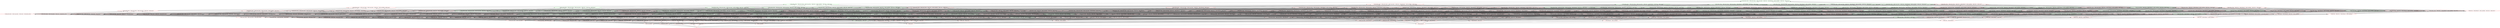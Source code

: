 digraph G {
splines="line"
rankdir=BT
"{'rtable_Album_Name', 'rtable_Artist_Name', 'rtable_Song_Name', 'rtable_Price', 'rtable_Released', 'rtable_CopyRight', 'rtable_Time', 'rtable_Genre'}" [shape=box];
"set()" [shape=box];
"set()" [color=red];
"set()" -> "{'rtable_Song_Name'}";
"set()" -> "{'rtable_Artist_Name'}";
"set()" -> "{'rtable_Album_Name'}";
"set()" -> "{'rtable_Genre'}";
"set()" -> "{'rtable_Price'}";
"set()" -> "{'rtable_CopyRight'}";
"set()" -> "{'rtable_Time'}";
"set()" -> "{'rtable_Released'}";
"{'rtable_Song_Name'}" [color=red];
"{'rtable_Song_Name'}" -> "{'rtable_Artist_Name', 'rtable_Song_Name'}";
"{'rtable_Song_Name'}" -> "{'rtable_Song_Name', 'rtable_Album_Name'}";
"{'rtable_Song_Name'}" -> "{'rtable_Song_Name', 'rtable_Genre'}";
"{'rtable_Song_Name'}" -> "{'rtable_Song_Name', 'rtable_Price'}";
"{'rtable_Song_Name'}" -> "{'rtable_Song_Name', 'rtable_CopyRight'}";
"{'rtable_Song_Name'}" -> "{'rtable_Song_Name', 'rtable_Time'}";
"{'rtable_Song_Name'}" -> "{'rtable_Song_Name', 'rtable_Released'}";
"{'rtable_Artist_Name'}" [color=red];
"{'rtable_Artist_Name'}" -> "{'rtable_Artist_Name', 'rtable_Song_Name'}";
"{'rtable_Artist_Name'}" -> "{'rtable_Artist_Name', 'rtable_Album_Name'}";
"{'rtable_Artist_Name'}" -> "{'rtable_Artist_Name', 'rtable_Genre'}";
"{'rtable_Artist_Name'}" -> "{'rtable_Artist_Name', 'rtable_Price'}";
"{'rtable_Artist_Name'}" -> "{'rtable_Artist_Name', 'rtable_CopyRight'}";
"{'rtable_Artist_Name'}" -> "{'rtable_Artist_Name', 'rtable_Time'}";
"{'rtable_Artist_Name'}" -> "{'rtable_Artist_Name', 'rtable_Released'}";
"{'rtable_Album_Name'}" [color=red];
"{'rtable_Album_Name'}" -> "{'rtable_Song_Name', 'rtable_Album_Name'}";
"{'rtable_Album_Name'}" -> "{'rtable_Artist_Name', 'rtable_Album_Name'}";
"{'rtable_Album_Name'}" -> "{'rtable_Genre', 'rtable_Album_Name'}";
"{'rtable_Album_Name'}" -> "{'rtable_Price', 'rtable_Album_Name'}";
"{'rtable_Album_Name'}" -> "{'rtable_CopyRight', 'rtable_Album_Name'}";
"{'rtable_Album_Name'}" -> "{'rtable_Time', 'rtable_Album_Name'}";
"{'rtable_Album_Name'}" -> "{'rtable_Released', 'rtable_Album_Name'}";
"{'rtable_Genre'}" [color=red];
"{'rtable_Genre'}" -> "{'rtable_Song_Name', 'rtable_Genre'}";
"{'rtable_Genre'}" -> "{'rtable_Artist_Name', 'rtable_Genre'}";
"{'rtable_Genre'}" -> "{'rtable_Genre', 'rtable_Album_Name'}";
"{'rtable_Genre'}" -> "{'rtable_Genre', 'rtable_Price'}";
"{'rtable_Genre'}" -> "{'rtable_Genre', 'rtable_CopyRight'}";
"{'rtable_Genre'}" -> "{'rtable_Genre', 'rtable_Time'}";
"{'rtable_Genre'}" -> "{'rtable_Genre', 'rtable_Released'}";
"{'rtable_Price'}" [color=red];
"{'rtable_Price'}" -> "{'rtable_Song_Name', 'rtable_Price'}";
"{'rtable_Price'}" -> "{'rtable_Artist_Name', 'rtable_Price'}";
"{'rtable_Price'}" -> "{'rtable_Price', 'rtable_Album_Name'}";
"{'rtable_Price'}" -> "{'rtable_Genre', 'rtable_Price'}";
"{'rtable_Price'}" -> "{'rtable_Price', 'rtable_CopyRight'}";
"{'rtable_Price'}" -> "{'rtable_Time', 'rtable_Price'}";
"{'rtable_Price'}" -> "{'rtable_Released', 'rtable_Price'}";
"{'rtable_CopyRight'}" [color=red];
"{'rtable_CopyRight'}" -> "{'rtable_Song_Name', 'rtable_CopyRight'}";
"{'rtable_CopyRight'}" -> "{'rtable_Artist_Name', 'rtable_CopyRight'}";
"{'rtable_CopyRight'}" -> "{'rtable_CopyRight', 'rtable_Album_Name'}";
"{'rtable_CopyRight'}" -> "{'rtable_Genre', 'rtable_CopyRight'}";
"{'rtable_CopyRight'}" -> "{'rtable_Price', 'rtable_CopyRight'}";
"{'rtable_CopyRight'}" -> "{'rtable_Time', 'rtable_CopyRight'}";
"{'rtable_CopyRight'}" -> "{'rtable_Released', 'rtable_CopyRight'}";
"{'rtable_Time'}" [color=red];
"{'rtable_Time'}" -> "{'rtable_Song_Name', 'rtable_Time'}";
"{'rtable_Time'}" -> "{'rtable_Artist_Name', 'rtable_Time'}";
"{'rtable_Time'}" -> "{'rtable_Time', 'rtable_Album_Name'}";
"{'rtable_Time'}" -> "{'rtable_Genre', 'rtable_Time'}";
"{'rtable_Time'}" -> "{'rtable_Time', 'rtable_Price'}";
"{'rtable_Time'}" -> "{'rtable_Time', 'rtable_CopyRight'}";
"{'rtable_Time'}" -> "{'rtable_Time', 'rtable_Released'}";
"{'rtable_Released'}" [color=red];
"{'rtable_Released'}" -> "{'rtable_Song_Name', 'rtable_Released'}";
"{'rtable_Released'}" -> "{'rtable_Artist_Name', 'rtable_Released'}";
"{'rtable_Released'}" -> "{'rtable_Released', 'rtable_Album_Name'}";
"{'rtable_Released'}" -> "{'rtable_Genre', 'rtable_Released'}";
"{'rtable_Released'}" -> "{'rtable_Released', 'rtable_Price'}";
"{'rtable_Released'}" -> "{'rtable_Released', 'rtable_CopyRight'}";
"{'rtable_Released'}" -> "{'rtable_Time', 'rtable_Released'}";
"{'rtable_Artist_Name', 'rtable_Song_Name'}" [color=red];
"{'rtable_Artist_Name', 'rtable_Song_Name'}" -> "{'rtable_Artist_Name', 'rtable_Song_Name', 'rtable_Album_Name'}";
"{'rtable_Artist_Name', 'rtable_Song_Name'}" -> "{'rtable_Artist_Name', 'rtable_Song_Name', 'rtable_Genre'}";
"{'rtable_Artist_Name', 'rtable_Song_Name'}" -> "{'rtable_Artist_Name', 'rtable_Song_Name', 'rtable_Price'}";
"{'rtable_Artist_Name', 'rtable_Song_Name'}" -> "{'rtable_Artist_Name', 'rtable_Song_Name', 'rtable_CopyRight'}";
"{'rtable_Artist_Name', 'rtable_Song_Name'}" -> "{'rtable_Artist_Name', 'rtable_Song_Name', 'rtable_Time'}";
"{'rtable_Artist_Name', 'rtable_Song_Name'}" -> "{'rtable_Artist_Name', 'rtable_Song_Name', 'rtable_Released'}";
"{'rtable_Song_Name', 'rtable_Album_Name'}" [color=red];
"{'rtable_Song_Name', 'rtable_Album_Name'}" -> "{'rtable_Artist_Name', 'rtable_Song_Name', 'rtable_Album_Name'}";
"{'rtable_Song_Name', 'rtable_Album_Name'}" -> "{'rtable_Song_Name', 'rtable_Genre', 'rtable_Album_Name'}";
"{'rtable_Song_Name', 'rtable_Album_Name'}" -> "{'rtable_Song_Name', 'rtable_Price', 'rtable_Album_Name'}";
"{'rtable_Song_Name', 'rtable_Album_Name'}" -> "{'rtable_Song_Name', 'rtable_CopyRight', 'rtable_Album_Name'}";
"{'rtable_Song_Name', 'rtable_Album_Name'}" -> "{'rtable_Song_Name', 'rtable_Time', 'rtable_Album_Name'}";
"{'rtable_Song_Name', 'rtable_Album_Name'}" -> "{'rtable_Song_Name', 'rtable_Released', 'rtable_Album_Name'}";
"{'rtable_Song_Name', 'rtable_Genre'}" [color=red];
"{'rtable_Song_Name', 'rtable_Genre'}" -> "{'rtable_Artist_Name', 'rtable_Song_Name', 'rtable_Genre'}";
"{'rtable_Song_Name', 'rtable_Genre'}" -> "{'rtable_Song_Name', 'rtable_Genre', 'rtable_Album_Name'}";
"{'rtable_Song_Name', 'rtable_Genre'}" -> "{'rtable_Song_Name', 'rtable_Genre', 'rtable_Price'}";
"{'rtable_Song_Name', 'rtable_Genre'}" -> "{'rtable_Song_Name', 'rtable_Genre', 'rtable_CopyRight'}";
"{'rtable_Song_Name', 'rtable_Genre'}" -> "{'rtable_Song_Name', 'rtable_Genre', 'rtable_Time'}";
"{'rtable_Song_Name', 'rtable_Genre'}" -> "{'rtable_Song_Name', 'rtable_Genre', 'rtable_Released'}";
"{'rtable_Song_Name', 'rtable_Price'}" [color=red];
"{'rtable_Song_Name', 'rtable_Price'}" -> "{'rtable_Artist_Name', 'rtable_Song_Name', 'rtable_Price'}";
"{'rtable_Song_Name', 'rtable_Price'}" -> "{'rtable_Song_Name', 'rtable_Price', 'rtable_Album_Name'}";
"{'rtable_Song_Name', 'rtable_Price'}" -> "{'rtable_Song_Name', 'rtable_Genre', 'rtable_Price'}";
"{'rtable_Song_Name', 'rtable_Price'}" -> "{'rtable_Song_Name', 'rtable_Price', 'rtable_CopyRight'}";
"{'rtable_Song_Name', 'rtable_Price'}" -> "{'rtable_Song_Name', 'rtable_Price', 'rtable_Time'}";
"{'rtable_Song_Name', 'rtable_Price'}" -> "{'rtable_Song_Name', 'rtable_Price', 'rtable_Released'}";
"{'rtable_Song_Name', 'rtable_CopyRight'}" [color=red];
"{'rtable_Song_Name', 'rtable_CopyRight'}" -> "{'rtable_Artist_Name', 'rtable_Song_Name', 'rtable_CopyRight'}";
"{'rtable_Song_Name', 'rtable_CopyRight'}" -> "{'rtable_Song_Name', 'rtable_CopyRight', 'rtable_Album_Name'}";
"{'rtable_Song_Name', 'rtable_CopyRight'}" -> "{'rtable_Song_Name', 'rtable_Genre', 'rtable_CopyRight'}";
"{'rtable_Song_Name', 'rtable_CopyRight'}" -> "{'rtable_Song_Name', 'rtable_Price', 'rtable_CopyRight'}";
"{'rtable_Song_Name', 'rtable_CopyRight'}" -> "{'rtable_Song_Name', 'rtable_Time', 'rtable_CopyRight'}";
"{'rtable_Song_Name', 'rtable_CopyRight'}" -> "{'rtable_Song_Name', 'rtable_Released', 'rtable_CopyRight'}";
"{'rtable_Song_Name', 'rtable_Time'}" [color=green];
"{'rtable_Song_Name', 'rtable_Time'}" -> "{'rtable_Artist_Name', 'rtable_Song_Name', 'rtable_Time'}";
"{'rtable_Song_Name', 'rtable_Time'}" -> "{'rtable_Song_Name', 'rtable_Time', 'rtable_Album_Name'}";
"{'rtable_Song_Name', 'rtable_Time'}" -> "{'rtable_Song_Name', 'rtable_Genre', 'rtable_Time'}";
"{'rtable_Song_Name', 'rtable_Time'}" -> "{'rtable_Song_Name', 'rtable_Price', 'rtable_Time'}";
"{'rtable_Song_Name', 'rtable_Time'}" -> "{'rtable_Song_Name', 'rtable_Time', 'rtable_CopyRight'}";
"{'rtable_Song_Name', 'rtable_Time'}" -> "{'rtable_Song_Name', 'rtable_Released', 'rtable_Time'}";
"{'rtable_Song_Name', 'rtable_Released'}" [color=red];
"{'rtable_Song_Name', 'rtable_Released'}" -> "{'rtable_Artist_Name', 'rtable_Song_Name', 'rtable_Released'}";
"{'rtable_Song_Name', 'rtable_Released'}" -> "{'rtable_Song_Name', 'rtable_Released', 'rtable_Album_Name'}";
"{'rtable_Song_Name', 'rtable_Released'}" -> "{'rtable_Song_Name', 'rtable_Genre', 'rtable_Released'}";
"{'rtable_Song_Name', 'rtable_Released'}" -> "{'rtable_Song_Name', 'rtable_Price', 'rtable_Released'}";
"{'rtable_Song_Name', 'rtable_Released'}" -> "{'rtable_Song_Name', 'rtable_Released', 'rtable_CopyRight'}";
"{'rtable_Song_Name', 'rtable_Released'}" -> "{'rtable_Song_Name', 'rtable_Released', 'rtable_Time'}";
"{'rtable_Artist_Name', 'rtable_Album_Name'}" [color=red];
"{'rtable_Artist_Name', 'rtable_Album_Name'}" -> "{'rtable_Artist_Name', 'rtable_Song_Name', 'rtable_Album_Name'}";
"{'rtable_Artist_Name', 'rtable_Album_Name'}" -> "{'rtable_Artist_Name', 'rtable_Genre', 'rtable_Album_Name'}";
"{'rtable_Artist_Name', 'rtable_Album_Name'}" -> "{'rtable_Artist_Name', 'rtable_Price', 'rtable_Album_Name'}";
"{'rtable_Artist_Name', 'rtable_Album_Name'}" -> "{'rtable_Artist_Name', 'rtable_CopyRight', 'rtable_Album_Name'}";
"{'rtable_Artist_Name', 'rtable_Album_Name'}" -> "{'rtable_Artist_Name', 'rtable_Time', 'rtable_Album_Name'}";
"{'rtable_Artist_Name', 'rtable_Album_Name'}" -> "{'rtable_Artist_Name', 'rtable_Released', 'rtable_Album_Name'}";
"{'rtable_Artist_Name', 'rtable_Genre'}" [color=red];
"{'rtable_Artist_Name', 'rtable_Genre'}" -> "{'rtable_Artist_Name', 'rtable_Song_Name', 'rtable_Genre'}";
"{'rtable_Artist_Name', 'rtable_Genre'}" -> "{'rtable_Artist_Name', 'rtable_Genre', 'rtable_Album_Name'}";
"{'rtable_Artist_Name', 'rtable_Genre'}" -> "{'rtable_Artist_Name', 'rtable_Genre', 'rtable_Price'}";
"{'rtable_Artist_Name', 'rtable_Genre'}" -> "{'rtable_Artist_Name', 'rtable_Genre', 'rtable_CopyRight'}";
"{'rtable_Artist_Name', 'rtable_Genre'}" -> "{'rtable_Artist_Name', 'rtable_Genre', 'rtable_Time'}";
"{'rtable_Artist_Name', 'rtable_Genre'}" -> "{'rtable_Artist_Name', 'rtable_Genre', 'rtable_Released'}";
"{'rtable_Artist_Name', 'rtable_Price'}" [color=red];
"{'rtable_Artist_Name', 'rtable_Price'}" -> "{'rtable_Artist_Name', 'rtable_Song_Name', 'rtable_Price'}";
"{'rtable_Artist_Name', 'rtable_Price'}" -> "{'rtable_Artist_Name', 'rtable_Price', 'rtable_Album_Name'}";
"{'rtable_Artist_Name', 'rtable_Price'}" -> "{'rtable_Artist_Name', 'rtable_Genre', 'rtable_Price'}";
"{'rtable_Artist_Name', 'rtable_Price'}" -> "{'rtable_Artist_Name', 'rtable_Price', 'rtable_CopyRight'}";
"{'rtable_Artist_Name', 'rtable_Price'}" -> "{'rtable_Artist_Name', 'rtable_Time', 'rtable_Price'}";
"{'rtable_Artist_Name', 'rtable_Price'}" -> "{'rtable_Artist_Name', 'rtable_Released', 'rtable_Price'}";
"{'rtable_Artist_Name', 'rtable_CopyRight'}" [color=red];
"{'rtable_Artist_Name', 'rtable_CopyRight'}" -> "{'rtable_Artist_Name', 'rtable_Song_Name', 'rtable_CopyRight'}";
"{'rtable_Artist_Name', 'rtable_CopyRight'}" -> "{'rtable_Artist_Name', 'rtable_CopyRight', 'rtable_Album_Name'}";
"{'rtable_Artist_Name', 'rtable_CopyRight'}" -> "{'rtable_Artist_Name', 'rtable_Genre', 'rtable_CopyRight'}";
"{'rtable_Artist_Name', 'rtable_CopyRight'}" -> "{'rtable_Artist_Name', 'rtable_Price', 'rtable_CopyRight'}";
"{'rtable_Artist_Name', 'rtable_CopyRight'}" -> "{'rtable_Artist_Name', 'rtable_Time', 'rtable_CopyRight'}";
"{'rtable_Artist_Name', 'rtable_CopyRight'}" -> "{'rtable_Artist_Name', 'rtable_Released', 'rtable_CopyRight'}";
"{'rtable_Artist_Name', 'rtable_Time'}" [color=red];
"{'rtable_Artist_Name', 'rtable_Time'}" -> "{'rtable_Artist_Name', 'rtable_Song_Name', 'rtable_Time'}";
"{'rtable_Artist_Name', 'rtable_Time'}" -> "{'rtable_Artist_Name', 'rtable_Time', 'rtable_Album_Name'}";
"{'rtable_Artist_Name', 'rtable_Time'}" -> "{'rtable_Artist_Name', 'rtable_Genre', 'rtable_Time'}";
"{'rtable_Artist_Name', 'rtable_Time'}" -> "{'rtable_Artist_Name', 'rtable_Time', 'rtable_Price'}";
"{'rtable_Artist_Name', 'rtable_Time'}" -> "{'rtable_Artist_Name', 'rtable_Time', 'rtable_CopyRight'}";
"{'rtable_Artist_Name', 'rtable_Time'}" -> "{'rtable_Artist_Name', 'rtable_Time', 'rtable_Released'}";
"{'rtable_Artist_Name', 'rtable_Released'}" [color=red];
"{'rtable_Artist_Name', 'rtable_Released'}" -> "{'rtable_Artist_Name', 'rtable_Song_Name', 'rtable_Released'}";
"{'rtable_Artist_Name', 'rtable_Released'}" -> "{'rtable_Artist_Name', 'rtable_Released', 'rtable_Album_Name'}";
"{'rtable_Artist_Name', 'rtable_Released'}" -> "{'rtable_Artist_Name', 'rtable_Genre', 'rtable_Released'}";
"{'rtable_Artist_Name', 'rtable_Released'}" -> "{'rtable_Artist_Name', 'rtable_Released', 'rtable_Price'}";
"{'rtable_Artist_Name', 'rtable_Released'}" -> "{'rtable_Artist_Name', 'rtable_Released', 'rtable_CopyRight'}";
"{'rtable_Artist_Name', 'rtable_Released'}" -> "{'rtable_Artist_Name', 'rtable_Time', 'rtable_Released'}";
"{'rtable_Genre', 'rtable_Album_Name'}" [color=red];
"{'rtable_Genre', 'rtable_Album_Name'}" -> "{'rtable_Song_Name', 'rtable_Genre', 'rtable_Album_Name'}";
"{'rtable_Genre', 'rtable_Album_Name'}" -> "{'rtable_Artist_Name', 'rtable_Genre', 'rtable_Album_Name'}";
"{'rtable_Genre', 'rtable_Album_Name'}" -> "{'rtable_Genre', 'rtable_Price', 'rtable_Album_Name'}";
"{'rtable_Genre', 'rtable_Album_Name'}" -> "{'rtable_Genre', 'rtable_CopyRight', 'rtable_Album_Name'}";
"{'rtable_Genre', 'rtable_Album_Name'}" -> "{'rtable_Genre', 'rtable_Time', 'rtable_Album_Name'}";
"{'rtable_Genre', 'rtable_Album_Name'}" -> "{'rtable_Genre', 'rtable_Released', 'rtable_Album_Name'}";
"{'rtable_Price', 'rtable_Album_Name'}" [color=red];
"{'rtable_Price', 'rtable_Album_Name'}" -> "{'rtable_Song_Name', 'rtable_Price', 'rtable_Album_Name'}";
"{'rtable_Price', 'rtable_Album_Name'}" -> "{'rtable_Artist_Name', 'rtable_Price', 'rtable_Album_Name'}";
"{'rtable_Price', 'rtable_Album_Name'}" -> "{'rtable_Genre', 'rtable_Price', 'rtable_Album_Name'}";
"{'rtable_Price', 'rtable_Album_Name'}" -> "{'rtable_Price', 'rtable_CopyRight', 'rtable_Album_Name'}";
"{'rtable_Price', 'rtable_Album_Name'}" -> "{'rtable_Time', 'rtable_Price', 'rtable_Album_Name'}";
"{'rtable_Price', 'rtable_Album_Name'}" -> "{'rtable_Released', 'rtable_Price', 'rtable_Album_Name'}";
"{'rtable_CopyRight', 'rtable_Album_Name'}" [color=red];
"{'rtable_CopyRight', 'rtable_Album_Name'}" -> "{'rtable_Song_Name', 'rtable_CopyRight', 'rtable_Album_Name'}";
"{'rtable_CopyRight', 'rtable_Album_Name'}" -> "{'rtable_Artist_Name', 'rtable_CopyRight', 'rtable_Album_Name'}";
"{'rtable_CopyRight', 'rtable_Album_Name'}" -> "{'rtable_Genre', 'rtable_CopyRight', 'rtable_Album_Name'}";
"{'rtable_CopyRight', 'rtable_Album_Name'}" -> "{'rtable_Price', 'rtable_CopyRight', 'rtable_Album_Name'}";
"{'rtable_CopyRight', 'rtable_Album_Name'}" -> "{'rtable_Time', 'rtable_CopyRight', 'rtable_Album_Name'}";
"{'rtable_CopyRight', 'rtable_Album_Name'}" -> "{'rtable_Released', 'rtable_CopyRight', 'rtable_Album_Name'}";
"{'rtable_Time', 'rtable_Album_Name'}" [color=red];
"{'rtable_Time', 'rtable_Album_Name'}" -> "{'rtable_Song_Name', 'rtable_Time', 'rtable_Album_Name'}";
"{'rtable_Time', 'rtable_Album_Name'}" -> "{'rtable_Artist_Name', 'rtable_Time', 'rtable_Album_Name'}";
"{'rtable_Time', 'rtable_Album_Name'}" -> "{'rtable_Genre', 'rtable_Time', 'rtable_Album_Name'}";
"{'rtable_Time', 'rtable_Album_Name'}" -> "{'rtable_Time', 'rtable_Price', 'rtable_Album_Name'}";
"{'rtable_Time', 'rtable_Album_Name'}" -> "{'rtable_Time', 'rtable_CopyRight', 'rtable_Album_Name'}";
"{'rtable_Time', 'rtable_Album_Name'}" -> "{'rtable_Time', 'rtable_Released', 'rtable_Album_Name'}";
"{'rtable_Released', 'rtable_Album_Name'}" [color=red];
"{'rtable_Released', 'rtable_Album_Name'}" -> "{'rtable_Song_Name', 'rtable_Released', 'rtable_Album_Name'}";
"{'rtable_Released', 'rtable_Album_Name'}" -> "{'rtable_Artist_Name', 'rtable_Released', 'rtable_Album_Name'}";
"{'rtable_Released', 'rtable_Album_Name'}" -> "{'rtable_Genre', 'rtable_Released', 'rtable_Album_Name'}";
"{'rtable_Released', 'rtable_Album_Name'}" -> "{'rtable_Released', 'rtable_Price', 'rtable_Album_Name'}";
"{'rtable_Released', 'rtable_Album_Name'}" -> "{'rtable_Released', 'rtable_CopyRight', 'rtable_Album_Name'}";
"{'rtable_Released', 'rtable_Album_Name'}" -> "{'rtable_Time', 'rtable_Released', 'rtable_Album_Name'}";
"{'rtable_Genre', 'rtable_Price'}" [color=red];
"{'rtable_Genre', 'rtable_Price'}" -> "{'rtable_Song_Name', 'rtable_Genre', 'rtable_Price'}";
"{'rtable_Genre', 'rtable_Price'}" -> "{'rtable_Artist_Name', 'rtable_Genre', 'rtable_Price'}";
"{'rtable_Genre', 'rtable_Price'}" -> "{'rtable_Genre', 'rtable_Price', 'rtable_Album_Name'}";
"{'rtable_Genre', 'rtable_Price'}" -> "{'rtable_Genre', 'rtable_Price', 'rtable_CopyRight'}";
"{'rtable_Genre', 'rtable_Price'}" -> "{'rtable_Genre', 'rtable_Price', 'rtable_Time'}";
"{'rtable_Genre', 'rtable_Price'}" -> "{'rtable_Genre', 'rtable_Price', 'rtable_Released'}";
"{'rtable_Genre', 'rtable_CopyRight'}" [color=red];
"{'rtable_Genre', 'rtable_CopyRight'}" -> "{'rtable_Song_Name', 'rtable_Genre', 'rtable_CopyRight'}";
"{'rtable_Genre', 'rtable_CopyRight'}" -> "{'rtable_Artist_Name', 'rtable_Genre', 'rtable_CopyRight'}";
"{'rtable_Genre', 'rtable_CopyRight'}" -> "{'rtable_Genre', 'rtable_CopyRight', 'rtable_Album_Name'}";
"{'rtable_Genre', 'rtable_CopyRight'}" -> "{'rtable_Genre', 'rtable_Price', 'rtable_CopyRight'}";
"{'rtable_Genre', 'rtable_CopyRight'}" -> "{'rtable_Genre', 'rtable_Time', 'rtable_CopyRight'}";
"{'rtable_Genre', 'rtable_CopyRight'}" -> "{'rtable_Genre', 'rtable_Released', 'rtable_CopyRight'}";
"{'rtable_Genre', 'rtable_Time'}" [color=red];
"{'rtable_Genre', 'rtable_Time'}" -> "{'rtable_Song_Name', 'rtable_Genre', 'rtable_Time'}";
"{'rtable_Genre', 'rtable_Time'}" -> "{'rtable_Artist_Name', 'rtable_Genre', 'rtable_Time'}";
"{'rtable_Genre', 'rtable_Time'}" -> "{'rtable_Genre', 'rtable_Time', 'rtable_Album_Name'}";
"{'rtable_Genre', 'rtable_Time'}" -> "{'rtable_Genre', 'rtable_Price', 'rtable_Time'}";
"{'rtable_Genre', 'rtable_Time'}" -> "{'rtable_Genre', 'rtable_Time', 'rtable_CopyRight'}";
"{'rtable_Genre', 'rtable_Time'}" -> "{'rtable_Genre', 'rtable_Released', 'rtable_Time'}";
"{'rtable_Genre', 'rtable_Released'}" [color=red];
"{'rtable_Genre', 'rtable_Released'}" -> "{'rtable_Song_Name', 'rtable_Genre', 'rtable_Released'}";
"{'rtable_Genre', 'rtable_Released'}" -> "{'rtable_Artist_Name', 'rtable_Genre', 'rtable_Released'}";
"{'rtable_Genre', 'rtable_Released'}" -> "{'rtable_Genre', 'rtable_Released', 'rtable_Album_Name'}";
"{'rtable_Genre', 'rtable_Released'}" -> "{'rtable_Genre', 'rtable_Price', 'rtable_Released'}";
"{'rtable_Genre', 'rtable_Released'}" -> "{'rtable_Genre', 'rtable_Released', 'rtable_CopyRight'}";
"{'rtable_Genre', 'rtable_Released'}" -> "{'rtable_Genre', 'rtable_Released', 'rtable_Time'}";
"{'rtable_Price', 'rtable_CopyRight'}" [color=red];
"{'rtable_Price', 'rtable_CopyRight'}" -> "{'rtable_Song_Name', 'rtable_Price', 'rtable_CopyRight'}";
"{'rtable_Price', 'rtable_CopyRight'}" -> "{'rtable_Artist_Name', 'rtable_Price', 'rtable_CopyRight'}";
"{'rtable_Price', 'rtable_CopyRight'}" -> "{'rtable_Price', 'rtable_CopyRight', 'rtable_Album_Name'}";
"{'rtable_Price', 'rtable_CopyRight'}" -> "{'rtable_Genre', 'rtable_Price', 'rtable_CopyRight'}";
"{'rtable_Price', 'rtable_CopyRight'}" -> "{'rtable_Time', 'rtable_Price', 'rtable_CopyRight'}";
"{'rtable_Price', 'rtable_CopyRight'}" -> "{'rtable_Released', 'rtable_Price', 'rtable_CopyRight'}";
"{'rtable_Time', 'rtable_Price'}" [color=red];
"{'rtable_Time', 'rtable_Price'}" -> "{'rtable_Song_Name', 'rtable_Price', 'rtable_Time'}";
"{'rtable_Time', 'rtable_Price'}" -> "{'rtable_Artist_Name', 'rtable_Time', 'rtable_Price'}";
"{'rtable_Time', 'rtable_Price'}" -> "{'rtable_Time', 'rtable_Price', 'rtable_Album_Name'}";
"{'rtable_Time', 'rtable_Price'}" -> "{'rtable_Genre', 'rtable_Price', 'rtable_Time'}";
"{'rtable_Time', 'rtable_Price'}" -> "{'rtable_Time', 'rtable_Price', 'rtable_CopyRight'}";
"{'rtable_Time', 'rtable_Price'}" -> "{'rtable_Time', 'rtable_Price', 'rtable_Released'}";
"{'rtable_Released', 'rtable_Price'}" [color=red];
"{'rtable_Released', 'rtable_Price'}" -> "{'rtable_Song_Name', 'rtable_Price', 'rtable_Released'}";
"{'rtable_Released', 'rtable_Price'}" -> "{'rtable_Artist_Name', 'rtable_Released', 'rtable_Price'}";
"{'rtable_Released', 'rtable_Price'}" -> "{'rtable_Released', 'rtable_Price', 'rtable_Album_Name'}";
"{'rtable_Released', 'rtable_Price'}" -> "{'rtable_Genre', 'rtable_Price', 'rtable_Released'}";
"{'rtable_Released', 'rtable_Price'}" -> "{'rtable_Released', 'rtable_Price', 'rtable_CopyRight'}";
"{'rtable_Released', 'rtable_Price'}" -> "{'rtable_Time', 'rtable_Price', 'rtable_Released'}";
"{'rtable_Time', 'rtable_CopyRight'}" [color=red];
"{'rtable_Time', 'rtable_CopyRight'}" -> "{'rtable_Song_Name', 'rtable_Time', 'rtable_CopyRight'}";
"{'rtable_Time', 'rtable_CopyRight'}" -> "{'rtable_Artist_Name', 'rtable_Time', 'rtable_CopyRight'}";
"{'rtable_Time', 'rtable_CopyRight'}" -> "{'rtable_Time', 'rtable_CopyRight', 'rtable_Album_Name'}";
"{'rtable_Time', 'rtable_CopyRight'}" -> "{'rtable_Genre', 'rtable_Time', 'rtable_CopyRight'}";
"{'rtable_Time', 'rtable_CopyRight'}" -> "{'rtable_Time', 'rtable_Price', 'rtable_CopyRight'}";
"{'rtable_Time', 'rtable_CopyRight'}" -> "{'rtable_Time', 'rtable_Released', 'rtable_CopyRight'}";
"{'rtable_Released', 'rtable_CopyRight'}" [color=red];
"{'rtable_Released', 'rtable_CopyRight'}" -> "{'rtable_Song_Name', 'rtable_Released', 'rtable_CopyRight'}";
"{'rtable_Released', 'rtable_CopyRight'}" -> "{'rtable_Artist_Name', 'rtable_Released', 'rtable_CopyRight'}";
"{'rtable_Released', 'rtable_CopyRight'}" -> "{'rtable_Released', 'rtable_CopyRight', 'rtable_Album_Name'}";
"{'rtable_Released', 'rtable_CopyRight'}" -> "{'rtable_Genre', 'rtable_Released', 'rtable_CopyRight'}";
"{'rtable_Released', 'rtable_CopyRight'}" -> "{'rtable_Released', 'rtable_Price', 'rtable_CopyRight'}";
"{'rtable_Released', 'rtable_CopyRight'}" -> "{'rtable_Time', 'rtable_Released', 'rtable_CopyRight'}";
"{'rtable_Time', 'rtable_Released'}" [color=red];
"{'rtable_Time', 'rtable_Released'}" -> "{'rtable_Song_Name', 'rtable_Released', 'rtable_Time'}";
"{'rtable_Time', 'rtable_Released'}" -> "{'rtable_Artist_Name', 'rtable_Time', 'rtable_Released'}";
"{'rtable_Time', 'rtable_Released'}" -> "{'rtable_Time', 'rtable_Released', 'rtable_Album_Name'}";
"{'rtable_Time', 'rtable_Released'}" -> "{'rtable_Genre', 'rtable_Released', 'rtable_Time'}";
"{'rtable_Time', 'rtable_Released'}" -> "{'rtable_Time', 'rtable_Price', 'rtable_Released'}";
"{'rtable_Time', 'rtable_Released'}" -> "{'rtable_Time', 'rtable_Released', 'rtable_CopyRight'}";
"{'rtable_Artist_Name', 'rtable_Song_Name', 'rtable_Album_Name'}" [color=red];
"{'rtable_Artist_Name', 'rtable_Song_Name', 'rtable_Album_Name'}" -> "{'rtable_Artist_Name', 'rtable_Song_Name', 'rtable_Genre', 'rtable_Album_Name'}";
"{'rtable_Artist_Name', 'rtable_Song_Name', 'rtable_Album_Name'}" -> "{'rtable_Artist_Name', 'rtable_Song_Name', 'rtable_Price', 'rtable_Album_Name'}";
"{'rtable_Artist_Name', 'rtable_Song_Name', 'rtable_Album_Name'}" -> "{'rtable_Artist_Name', 'rtable_Song_Name', 'rtable_CopyRight', 'rtable_Album_Name'}";
"{'rtable_Artist_Name', 'rtable_Song_Name', 'rtable_Album_Name'}" -> "{'rtable_Artist_Name', 'rtable_Song_Name', 'rtable_Time', 'rtable_Album_Name'}";
"{'rtable_Artist_Name', 'rtable_Song_Name', 'rtable_Album_Name'}" -> "{'rtable_Artist_Name', 'rtable_Song_Name', 'rtable_Released', 'rtable_Album_Name'}";
"{'rtable_Artist_Name', 'rtable_Song_Name', 'rtable_Genre'}" [color=red];
"{'rtable_Artist_Name', 'rtable_Song_Name', 'rtable_Genre'}" -> "{'rtable_Artist_Name', 'rtable_Song_Name', 'rtable_Genre', 'rtable_Album_Name'}";
"{'rtable_Artist_Name', 'rtable_Song_Name', 'rtable_Genre'}" -> "{'rtable_Artist_Name', 'rtable_Song_Name', 'rtable_Genre', 'rtable_Price'}";
"{'rtable_Artist_Name', 'rtable_Song_Name', 'rtable_Genre'}" -> "{'rtable_Artist_Name', 'rtable_Song_Name', 'rtable_Genre', 'rtable_CopyRight'}";
"{'rtable_Artist_Name', 'rtable_Song_Name', 'rtable_Genre'}" -> "{'rtable_Artist_Name', 'rtable_Song_Name', 'rtable_Genre', 'rtable_Time'}";
"{'rtable_Artist_Name', 'rtable_Song_Name', 'rtable_Genre'}" -> "{'rtable_Artist_Name', 'rtable_Song_Name', 'rtable_Genre', 'rtable_Released'}";
"{'rtable_Artist_Name', 'rtable_Song_Name', 'rtable_Price'}" [color=red];
"{'rtable_Artist_Name', 'rtable_Song_Name', 'rtable_Price'}" -> "{'rtable_Artist_Name', 'rtable_Song_Name', 'rtable_Price', 'rtable_Album_Name'}";
"{'rtable_Artist_Name', 'rtable_Song_Name', 'rtable_Price'}" -> "{'rtable_Artist_Name', 'rtable_Song_Name', 'rtable_Genre', 'rtable_Price'}";
"{'rtable_Artist_Name', 'rtable_Song_Name', 'rtable_Price'}" -> "{'rtable_Artist_Name', 'rtable_Song_Name', 'rtable_Price', 'rtable_CopyRight'}";
"{'rtable_Artist_Name', 'rtable_Song_Name', 'rtable_Price'}" -> "{'rtable_Artist_Name', 'rtable_Song_Name', 'rtable_Price', 'rtable_Time'}";
"{'rtable_Artist_Name', 'rtable_Song_Name', 'rtable_Price'}" -> "{'rtable_Artist_Name', 'rtable_Song_Name', 'rtable_Price', 'rtable_Released'}";
"{'rtable_Artist_Name', 'rtable_Song_Name', 'rtable_CopyRight'}" [color=red];
"{'rtable_Artist_Name', 'rtable_Song_Name', 'rtable_CopyRight'}" -> "{'rtable_Artist_Name', 'rtable_Song_Name', 'rtable_CopyRight', 'rtable_Album_Name'}";
"{'rtable_Artist_Name', 'rtable_Song_Name', 'rtable_CopyRight'}" -> "{'rtable_Artist_Name', 'rtable_Song_Name', 'rtable_Genre', 'rtable_CopyRight'}";
"{'rtable_Artist_Name', 'rtable_Song_Name', 'rtable_CopyRight'}" -> "{'rtable_Artist_Name', 'rtable_Song_Name', 'rtable_Price', 'rtable_CopyRight'}";
"{'rtable_Artist_Name', 'rtable_Song_Name', 'rtable_CopyRight'}" -> "{'rtable_Artist_Name', 'rtable_Song_Name', 'rtable_Time', 'rtable_CopyRight'}";
"{'rtable_Artist_Name', 'rtable_Song_Name', 'rtable_CopyRight'}" -> "{'rtable_Artist_Name', 'rtable_Song_Name', 'rtable_Released', 'rtable_CopyRight'}";
"{'rtable_Artist_Name', 'rtable_Song_Name', 'rtable_Time'}" [color=green];
"{'rtable_Artist_Name', 'rtable_Song_Name', 'rtable_Time'}" -> "{'rtable_Artist_Name', 'rtable_Song_Name', 'rtable_Time', 'rtable_Album_Name'}";
"{'rtable_Artist_Name', 'rtable_Song_Name', 'rtable_Time'}" -> "{'rtable_Artist_Name', 'rtable_Song_Name', 'rtable_Genre', 'rtable_Time'}";
"{'rtable_Artist_Name', 'rtable_Song_Name', 'rtable_Time'}" -> "{'rtable_Artist_Name', 'rtable_Song_Name', 'rtable_Price', 'rtable_Time'}";
"{'rtable_Artist_Name', 'rtable_Song_Name', 'rtable_Time'}" -> "{'rtable_Artist_Name', 'rtable_Song_Name', 'rtable_Time', 'rtable_CopyRight'}";
"{'rtable_Artist_Name', 'rtable_Song_Name', 'rtable_Time'}" -> "{'rtable_Artist_Name', 'rtable_Song_Name', 'rtable_Released', 'rtable_Time'}";
"{'rtable_Artist_Name', 'rtable_Song_Name', 'rtable_Released'}" [color=red];
"{'rtable_Artist_Name', 'rtable_Song_Name', 'rtable_Released'}" -> "{'rtable_Artist_Name', 'rtable_Song_Name', 'rtable_Released', 'rtable_Album_Name'}";
"{'rtable_Artist_Name', 'rtable_Song_Name', 'rtable_Released'}" -> "{'rtable_Artist_Name', 'rtable_Song_Name', 'rtable_Genre', 'rtable_Released'}";
"{'rtable_Artist_Name', 'rtable_Song_Name', 'rtable_Released'}" -> "{'rtable_Artist_Name', 'rtable_Song_Name', 'rtable_Price', 'rtable_Released'}";
"{'rtable_Artist_Name', 'rtable_Song_Name', 'rtable_Released'}" -> "{'rtable_Artist_Name', 'rtable_Song_Name', 'rtable_Released', 'rtable_CopyRight'}";
"{'rtable_Artist_Name', 'rtable_Song_Name', 'rtable_Released'}" -> "{'rtable_Artist_Name', 'rtable_Song_Name', 'rtable_Released', 'rtable_Time'}";
"{'rtable_Song_Name', 'rtable_Genre', 'rtable_Album_Name'}" [color=red];
"{'rtable_Song_Name', 'rtable_Genre', 'rtable_Album_Name'}" -> "{'rtable_Artist_Name', 'rtable_Song_Name', 'rtable_Genre', 'rtable_Album_Name'}";
"{'rtable_Song_Name', 'rtable_Genre', 'rtable_Album_Name'}" -> "{'rtable_Song_Name', 'rtable_Genre', 'rtable_Price', 'rtable_Album_Name'}";
"{'rtable_Song_Name', 'rtable_Genre', 'rtable_Album_Name'}" -> "{'rtable_Song_Name', 'rtable_Genre', 'rtable_CopyRight', 'rtable_Album_Name'}";
"{'rtable_Song_Name', 'rtable_Genre', 'rtable_Album_Name'}" -> "{'rtable_Song_Name', 'rtable_Genre', 'rtable_Time', 'rtable_Album_Name'}";
"{'rtable_Song_Name', 'rtable_Genre', 'rtable_Album_Name'}" -> "{'rtable_Song_Name', 'rtable_Genre', 'rtable_Released', 'rtable_Album_Name'}";
"{'rtable_Song_Name', 'rtable_Price', 'rtable_Album_Name'}" [color=red];
"{'rtable_Song_Name', 'rtable_Price', 'rtable_Album_Name'}" -> "{'rtable_Artist_Name', 'rtable_Song_Name', 'rtable_Price', 'rtable_Album_Name'}";
"{'rtable_Song_Name', 'rtable_Price', 'rtable_Album_Name'}" -> "{'rtable_Song_Name', 'rtable_Genre', 'rtable_Price', 'rtable_Album_Name'}";
"{'rtable_Song_Name', 'rtable_Price', 'rtable_Album_Name'}" -> "{'rtable_Song_Name', 'rtable_Price', 'rtable_CopyRight', 'rtable_Album_Name'}";
"{'rtable_Song_Name', 'rtable_Price', 'rtable_Album_Name'}" -> "{'rtable_Song_Name', 'rtable_Price', 'rtable_Time', 'rtable_Album_Name'}";
"{'rtable_Song_Name', 'rtable_Price', 'rtable_Album_Name'}" -> "{'rtable_Song_Name', 'rtable_Price', 'rtable_Released', 'rtable_Album_Name'}";
"{'rtable_Song_Name', 'rtable_CopyRight', 'rtable_Album_Name'}" [color=red];
"{'rtable_Song_Name', 'rtable_CopyRight', 'rtable_Album_Name'}" -> "{'rtable_Artist_Name', 'rtable_Song_Name', 'rtable_CopyRight', 'rtable_Album_Name'}";
"{'rtable_Song_Name', 'rtable_CopyRight', 'rtable_Album_Name'}" -> "{'rtable_Song_Name', 'rtable_Genre', 'rtable_CopyRight', 'rtable_Album_Name'}";
"{'rtable_Song_Name', 'rtable_CopyRight', 'rtable_Album_Name'}" -> "{'rtable_Song_Name', 'rtable_Price', 'rtable_CopyRight', 'rtable_Album_Name'}";
"{'rtable_Song_Name', 'rtable_CopyRight', 'rtable_Album_Name'}" -> "{'rtable_Song_Name', 'rtable_Time', 'rtable_CopyRight', 'rtable_Album_Name'}";
"{'rtable_Song_Name', 'rtable_CopyRight', 'rtable_Album_Name'}" -> "{'rtable_Song_Name', 'rtable_Released', 'rtable_CopyRight', 'rtable_Album_Name'}";
"{'rtable_Song_Name', 'rtable_Time', 'rtable_Album_Name'}" [color=green];
"{'rtable_Song_Name', 'rtable_Time', 'rtable_Album_Name'}" -> "{'rtable_Artist_Name', 'rtable_Song_Name', 'rtable_Time', 'rtable_Album_Name'}";
"{'rtable_Song_Name', 'rtable_Time', 'rtable_Album_Name'}" -> "{'rtable_Song_Name', 'rtable_Genre', 'rtable_Time', 'rtable_Album_Name'}";
"{'rtable_Song_Name', 'rtable_Time', 'rtable_Album_Name'}" -> "{'rtable_Song_Name', 'rtable_Price', 'rtable_Time', 'rtable_Album_Name'}";
"{'rtable_Song_Name', 'rtable_Time', 'rtable_Album_Name'}" -> "{'rtable_Song_Name', 'rtable_Time', 'rtable_CopyRight', 'rtable_Album_Name'}";
"{'rtable_Song_Name', 'rtable_Time', 'rtable_Album_Name'}" -> "{'rtable_Song_Name', 'rtable_Released', 'rtable_Time', 'rtable_Album_Name'}";
"{'rtable_Song_Name', 'rtable_Released', 'rtable_Album_Name'}" [color=red];
"{'rtable_Song_Name', 'rtable_Released', 'rtable_Album_Name'}" -> "{'rtable_Artist_Name', 'rtable_Song_Name', 'rtable_Released', 'rtable_Album_Name'}";
"{'rtable_Song_Name', 'rtable_Released', 'rtable_Album_Name'}" -> "{'rtable_Song_Name', 'rtable_Genre', 'rtable_Released', 'rtable_Album_Name'}";
"{'rtable_Song_Name', 'rtable_Released', 'rtable_Album_Name'}" -> "{'rtable_Song_Name', 'rtable_Price', 'rtable_Released', 'rtable_Album_Name'}";
"{'rtable_Song_Name', 'rtable_Released', 'rtable_Album_Name'}" -> "{'rtable_Song_Name', 'rtable_Released', 'rtable_CopyRight', 'rtable_Album_Name'}";
"{'rtable_Song_Name', 'rtable_Released', 'rtable_Album_Name'}" -> "{'rtable_Song_Name', 'rtable_Released', 'rtable_Time', 'rtable_Album_Name'}";
"{'rtable_Song_Name', 'rtable_Genre', 'rtable_Price'}" [color=red];
"{'rtable_Song_Name', 'rtable_Genre', 'rtable_Price'}" -> "{'rtable_Artist_Name', 'rtable_Song_Name', 'rtable_Genre', 'rtable_Price'}";
"{'rtable_Song_Name', 'rtable_Genre', 'rtable_Price'}" -> "{'rtable_Song_Name', 'rtable_Genre', 'rtable_Price', 'rtable_Album_Name'}";
"{'rtable_Song_Name', 'rtable_Genre', 'rtable_Price'}" -> "{'rtable_Song_Name', 'rtable_Genre', 'rtable_Price', 'rtable_CopyRight'}";
"{'rtable_Song_Name', 'rtable_Genre', 'rtable_Price'}" -> "{'rtable_Song_Name', 'rtable_Genre', 'rtable_Price', 'rtable_Time'}";
"{'rtable_Song_Name', 'rtable_Genre', 'rtable_Price'}" -> "{'rtable_Song_Name', 'rtable_Genre', 'rtable_Price', 'rtable_Released'}";
"{'rtable_Song_Name', 'rtable_Genre', 'rtable_CopyRight'}" [color=red];
"{'rtable_Song_Name', 'rtable_Genre', 'rtable_CopyRight'}" -> "{'rtable_Artist_Name', 'rtable_Song_Name', 'rtable_Genre', 'rtable_CopyRight'}";
"{'rtable_Song_Name', 'rtable_Genre', 'rtable_CopyRight'}" -> "{'rtable_Song_Name', 'rtable_Genre', 'rtable_CopyRight', 'rtable_Album_Name'}";
"{'rtable_Song_Name', 'rtable_Genre', 'rtable_CopyRight'}" -> "{'rtable_Song_Name', 'rtable_Genre', 'rtable_Price', 'rtable_CopyRight'}";
"{'rtable_Song_Name', 'rtable_Genre', 'rtable_CopyRight'}" -> "{'rtable_Song_Name', 'rtable_Genre', 'rtable_Time', 'rtable_CopyRight'}";
"{'rtable_Song_Name', 'rtable_Genre', 'rtable_CopyRight'}" -> "{'rtable_Song_Name', 'rtable_Genre', 'rtable_Released', 'rtable_CopyRight'}";
"{'rtable_Song_Name', 'rtable_Genre', 'rtable_Time'}" [color=green];
"{'rtable_Song_Name', 'rtable_Genre', 'rtable_Time'}" -> "{'rtable_Artist_Name', 'rtable_Song_Name', 'rtable_Genre', 'rtable_Time'}";
"{'rtable_Song_Name', 'rtable_Genre', 'rtable_Time'}" -> "{'rtable_Song_Name', 'rtable_Genre', 'rtable_Time', 'rtable_Album_Name'}";
"{'rtable_Song_Name', 'rtable_Genre', 'rtable_Time'}" -> "{'rtable_Song_Name', 'rtable_Genre', 'rtable_Price', 'rtable_Time'}";
"{'rtable_Song_Name', 'rtable_Genre', 'rtable_Time'}" -> "{'rtable_Song_Name', 'rtable_Genre', 'rtable_Time', 'rtable_CopyRight'}";
"{'rtable_Song_Name', 'rtable_Genre', 'rtable_Time'}" -> "{'rtable_Song_Name', 'rtable_Genre', 'rtable_Time', 'rtable_Released'}";
"{'rtable_Song_Name', 'rtable_Genre', 'rtable_Released'}" [color=red];
"{'rtable_Song_Name', 'rtable_Genre', 'rtable_Released'}" -> "{'rtable_Artist_Name', 'rtable_Song_Name', 'rtable_Genre', 'rtable_Released'}";
"{'rtable_Song_Name', 'rtable_Genre', 'rtable_Released'}" -> "{'rtable_Song_Name', 'rtable_Genre', 'rtable_Released', 'rtable_Album_Name'}";
"{'rtable_Song_Name', 'rtable_Genre', 'rtable_Released'}" -> "{'rtable_Song_Name', 'rtable_Genre', 'rtable_Price', 'rtable_Released'}";
"{'rtable_Song_Name', 'rtable_Genre', 'rtable_Released'}" -> "{'rtable_Song_Name', 'rtable_Genre', 'rtable_Released', 'rtable_CopyRight'}";
"{'rtable_Song_Name', 'rtable_Genre', 'rtable_Released'}" -> "{'rtable_Song_Name', 'rtable_Genre', 'rtable_Time', 'rtable_Released'}";
"{'rtable_Song_Name', 'rtable_Price', 'rtable_CopyRight'}" [color=red];
"{'rtable_Song_Name', 'rtable_Price', 'rtable_CopyRight'}" -> "{'rtable_Artist_Name', 'rtable_Song_Name', 'rtable_Price', 'rtable_CopyRight'}";
"{'rtable_Song_Name', 'rtable_Price', 'rtable_CopyRight'}" -> "{'rtable_Song_Name', 'rtable_Price', 'rtable_CopyRight', 'rtable_Album_Name'}";
"{'rtable_Song_Name', 'rtable_Price', 'rtable_CopyRight'}" -> "{'rtable_Song_Name', 'rtable_Genre', 'rtable_Price', 'rtable_CopyRight'}";
"{'rtable_Song_Name', 'rtable_Price', 'rtable_CopyRight'}" -> "{'rtable_Song_Name', 'rtable_Price', 'rtable_Time', 'rtable_CopyRight'}";
"{'rtable_Song_Name', 'rtable_Price', 'rtable_CopyRight'}" -> "{'rtable_Song_Name', 'rtable_Price', 'rtable_Released', 'rtable_CopyRight'}";
"{'rtable_Song_Name', 'rtable_Price', 'rtable_Time'}" [color=green];
"{'rtable_Song_Name', 'rtable_Price', 'rtable_Time'}" -> "{'rtable_Artist_Name', 'rtable_Song_Name', 'rtable_Price', 'rtable_Time'}";
"{'rtable_Song_Name', 'rtable_Price', 'rtable_Time'}" -> "{'rtable_Song_Name', 'rtable_Price', 'rtable_Time', 'rtable_Album_Name'}";
"{'rtable_Song_Name', 'rtable_Price', 'rtable_Time'}" -> "{'rtable_Song_Name', 'rtable_Genre', 'rtable_Price', 'rtable_Time'}";
"{'rtable_Song_Name', 'rtable_Price', 'rtable_Time'}" -> "{'rtable_Song_Name', 'rtable_Price', 'rtable_Time', 'rtable_CopyRight'}";
"{'rtable_Song_Name', 'rtable_Price', 'rtable_Time'}" -> "{'rtable_Song_Name', 'rtable_Price', 'rtable_Time', 'rtable_Released'}";
"{'rtable_Song_Name', 'rtable_Price', 'rtable_Released'}" [color=red];
"{'rtable_Song_Name', 'rtable_Price', 'rtable_Released'}" -> "{'rtable_Artist_Name', 'rtable_Song_Name', 'rtable_Price', 'rtable_Released'}";
"{'rtable_Song_Name', 'rtable_Price', 'rtable_Released'}" -> "{'rtable_Song_Name', 'rtable_Price', 'rtable_Released', 'rtable_Album_Name'}";
"{'rtable_Song_Name', 'rtable_Price', 'rtable_Released'}" -> "{'rtable_Song_Name', 'rtable_Genre', 'rtable_Price', 'rtable_Released'}";
"{'rtable_Song_Name', 'rtable_Price', 'rtable_Released'}" -> "{'rtable_Song_Name', 'rtable_Price', 'rtable_Released', 'rtable_CopyRight'}";
"{'rtable_Song_Name', 'rtable_Price', 'rtable_Released'}" -> "{'rtable_Song_Name', 'rtable_Price', 'rtable_Time', 'rtable_Released'}";
"{'rtable_Song_Name', 'rtable_Time', 'rtable_CopyRight'}" [color=green];
"{'rtable_Song_Name', 'rtable_Time', 'rtable_CopyRight'}" -> "{'rtable_Artist_Name', 'rtable_Song_Name', 'rtable_Time', 'rtable_CopyRight'}";
"{'rtable_Song_Name', 'rtable_Time', 'rtable_CopyRight'}" -> "{'rtable_Song_Name', 'rtable_Time', 'rtable_CopyRight', 'rtable_Album_Name'}";
"{'rtable_Song_Name', 'rtable_Time', 'rtable_CopyRight'}" -> "{'rtable_Song_Name', 'rtable_Genre', 'rtable_Time', 'rtable_CopyRight'}";
"{'rtable_Song_Name', 'rtable_Time', 'rtable_CopyRight'}" -> "{'rtable_Song_Name', 'rtable_Price', 'rtable_Time', 'rtable_CopyRight'}";
"{'rtable_Song_Name', 'rtable_Time', 'rtable_CopyRight'}" -> "{'rtable_Song_Name', 'rtable_Released', 'rtable_Time', 'rtable_CopyRight'}";
"{'rtable_Song_Name', 'rtable_Released', 'rtable_CopyRight'}" [color=red];
"{'rtable_Song_Name', 'rtable_Released', 'rtable_CopyRight'}" -> "{'rtable_Artist_Name', 'rtable_Song_Name', 'rtable_Released', 'rtable_CopyRight'}";
"{'rtable_Song_Name', 'rtable_Released', 'rtable_CopyRight'}" -> "{'rtable_Song_Name', 'rtable_Released', 'rtable_CopyRight', 'rtable_Album_Name'}";
"{'rtable_Song_Name', 'rtable_Released', 'rtable_CopyRight'}" -> "{'rtable_Song_Name', 'rtable_Genre', 'rtable_Released', 'rtable_CopyRight'}";
"{'rtable_Song_Name', 'rtable_Released', 'rtable_CopyRight'}" -> "{'rtable_Song_Name', 'rtable_Price', 'rtable_Released', 'rtable_CopyRight'}";
"{'rtable_Song_Name', 'rtable_Released', 'rtable_CopyRight'}" -> "{'rtable_Song_Name', 'rtable_Released', 'rtable_Time', 'rtable_CopyRight'}";
"{'rtable_Song_Name', 'rtable_Released', 'rtable_Time'}" [color=green];
"{'rtable_Song_Name', 'rtable_Released', 'rtable_Time'}" -> "{'rtable_Artist_Name', 'rtable_Song_Name', 'rtable_Released', 'rtable_Time'}";
"{'rtable_Song_Name', 'rtable_Released', 'rtable_Time'}" -> "{'rtable_Song_Name', 'rtable_Released', 'rtable_Time', 'rtable_Album_Name'}";
"{'rtable_Song_Name', 'rtable_Released', 'rtable_Time'}" -> "{'rtable_Song_Name', 'rtable_Genre', 'rtable_Time', 'rtable_Released'}";
"{'rtable_Song_Name', 'rtable_Released', 'rtable_Time'}" -> "{'rtable_Song_Name', 'rtable_Price', 'rtable_Time', 'rtable_Released'}";
"{'rtable_Song_Name', 'rtable_Released', 'rtable_Time'}" -> "{'rtable_Song_Name', 'rtable_Released', 'rtable_Time', 'rtable_CopyRight'}";
"{'rtable_Artist_Name', 'rtable_Genre', 'rtable_Album_Name'}" [color=red];
"{'rtable_Artist_Name', 'rtable_Genre', 'rtable_Album_Name'}" -> "{'rtable_Artist_Name', 'rtable_Song_Name', 'rtable_Genre', 'rtable_Album_Name'}";
"{'rtable_Artist_Name', 'rtable_Genre', 'rtable_Album_Name'}" -> "{'rtable_Artist_Name', 'rtable_Genre', 'rtable_Price', 'rtable_Album_Name'}";
"{'rtable_Artist_Name', 'rtable_Genre', 'rtable_Album_Name'}" -> "{'rtable_Artist_Name', 'rtable_Genre', 'rtable_CopyRight', 'rtable_Album_Name'}";
"{'rtable_Artist_Name', 'rtable_Genre', 'rtable_Album_Name'}" -> "{'rtable_Artist_Name', 'rtable_Genre', 'rtable_Time', 'rtable_Album_Name'}";
"{'rtable_Artist_Name', 'rtable_Genre', 'rtable_Album_Name'}" -> "{'rtable_Artist_Name', 'rtable_Genre', 'rtable_Released', 'rtable_Album_Name'}";
"{'rtable_Artist_Name', 'rtable_Price', 'rtable_Album_Name'}" [color=red];
"{'rtable_Artist_Name', 'rtable_Price', 'rtable_Album_Name'}" -> "{'rtable_Artist_Name', 'rtable_Song_Name', 'rtable_Price', 'rtable_Album_Name'}";
"{'rtable_Artist_Name', 'rtable_Price', 'rtable_Album_Name'}" -> "{'rtable_Artist_Name', 'rtable_Genre', 'rtable_Price', 'rtable_Album_Name'}";
"{'rtable_Artist_Name', 'rtable_Price', 'rtable_Album_Name'}" -> "{'rtable_Artist_Name', 'rtable_Price', 'rtable_CopyRight', 'rtable_Album_Name'}";
"{'rtable_Artist_Name', 'rtable_Price', 'rtable_Album_Name'}" -> "{'rtable_Artist_Name', 'rtable_Time', 'rtable_Price', 'rtable_Album_Name'}";
"{'rtable_Artist_Name', 'rtable_Price', 'rtable_Album_Name'}" -> "{'rtable_Artist_Name', 'rtable_Released', 'rtable_Price', 'rtable_Album_Name'}";
"{'rtable_Artist_Name', 'rtable_CopyRight', 'rtable_Album_Name'}" [color=red];
"{'rtable_Artist_Name', 'rtable_CopyRight', 'rtable_Album_Name'}" -> "{'rtable_Artist_Name', 'rtable_Song_Name', 'rtable_CopyRight', 'rtable_Album_Name'}";
"{'rtable_Artist_Name', 'rtable_CopyRight', 'rtable_Album_Name'}" -> "{'rtable_Artist_Name', 'rtable_Genre', 'rtable_CopyRight', 'rtable_Album_Name'}";
"{'rtable_Artist_Name', 'rtable_CopyRight', 'rtable_Album_Name'}" -> "{'rtable_Artist_Name', 'rtable_Price', 'rtable_CopyRight', 'rtable_Album_Name'}";
"{'rtable_Artist_Name', 'rtable_CopyRight', 'rtable_Album_Name'}" -> "{'rtable_Artist_Name', 'rtable_Time', 'rtable_CopyRight', 'rtable_Album_Name'}";
"{'rtable_Artist_Name', 'rtable_CopyRight', 'rtable_Album_Name'}" -> "{'rtable_Artist_Name', 'rtable_Released', 'rtable_CopyRight', 'rtable_Album_Name'}";
"{'rtable_Artist_Name', 'rtable_Time', 'rtable_Album_Name'}" [color=red];
"{'rtable_Artist_Name', 'rtable_Time', 'rtable_Album_Name'}" -> "{'rtable_Artist_Name', 'rtable_Song_Name', 'rtable_Time', 'rtable_Album_Name'}";
"{'rtable_Artist_Name', 'rtable_Time', 'rtable_Album_Name'}" -> "{'rtable_Artist_Name', 'rtable_Genre', 'rtable_Time', 'rtable_Album_Name'}";
"{'rtable_Artist_Name', 'rtable_Time', 'rtable_Album_Name'}" -> "{'rtable_Artist_Name', 'rtable_Time', 'rtable_Price', 'rtable_Album_Name'}";
"{'rtable_Artist_Name', 'rtable_Time', 'rtable_Album_Name'}" -> "{'rtable_Artist_Name', 'rtable_Time', 'rtable_CopyRight', 'rtable_Album_Name'}";
"{'rtable_Artist_Name', 'rtable_Time', 'rtable_Album_Name'}" -> "{'rtable_Artist_Name', 'rtable_Time', 'rtable_Released', 'rtable_Album_Name'}";
"{'rtable_Artist_Name', 'rtable_Released', 'rtable_Album_Name'}" [color=red];
"{'rtable_Artist_Name', 'rtable_Released', 'rtable_Album_Name'}" -> "{'rtable_Artist_Name', 'rtable_Song_Name', 'rtable_Released', 'rtable_Album_Name'}";
"{'rtable_Artist_Name', 'rtable_Released', 'rtable_Album_Name'}" -> "{'rtable_Artist_Name', 'rtable_Genre', 'rtable_Released', 'rtable_Album_Name'}";
"{'rtable_Artist_Name', 'rtable_Released', 'rtable_Album_Name'}" -> "{'rtable_Artist_Name', 'rtable_Released', 'rtable_Price', 'rtable_Album_Name'}";
"{'rtable_Artist_Name', 'rtable_Released', 'rtable_Album_Name'}" -> "{'rtable_Artist_Name', 'rtable_Released', 'rtable_CopyRight', 'rtable_Album_Name'}";
"{'rtable_Artist_Name', 'rtable_Released', 'rtable_Album_Name'}" -> "{'rtable_Artist_Name', 'rtable_Time', 'rtable_Released', 'rtable_Album_Name'}";
"{'rtable_Artist_Name', 'rtable_Genre', 'rtable_Price'}" [color=red];
"{'rtable_Artist_Name', 'rtable_Genre', 'rtable_Price'}" -> "{'rtable_Artist_Name', 'rtable_Song_Name', 'rtable_Genre', 'rtable_Price'}";
"{'rtable_Artist_Name', 'rtable_Genre', 'rtable_Price'}" -> "{'rtable_Artist_Name', 'rtable_Genre', 'rtable_Price', 'rtable_Album_Name'}";
"{'rtable_Artist_Name', 'rtable_Genre', 'rtable_Price'}" -> "{'rtable_Artist_Name', 'rtable_Genre', 'rtable_Price', 'rtable_CopyRight'}";
"{'rtable_Artist_Name', 'rtable_Genre', 'rtable_Price'}" -> "{'rtable_Artist_Name', 'rtable_Genre', 'rtable_Price', 'rtable_Time'}";
"{'rtable_Artist_Name', 'rtable_Genre', 'rtable_Price'}" -> "{'rtable_Artist_Name', 'rtable_Genre', 'rtable_Price', 'rtable_Released'}";
"{'rtable_Artist_Name', 'rtable_Genre', 'rtable_CopyRight'}" [color=red];
"{'rtable_Artist_Name', 'rtable_Genre', 'rtable_CopyRight'}" -> "{'rtable_Artist_Name', 'rtable_Song_Name', 'rtable_Genre', 'rtable_CopyRight'}";
"{'rtable_Artist_Name', 'rtable_Genre', 'rtable_CopyRight'}" -> "{'rtable_Artist_Name', 'rtable_Genre', 'rtable_CopyRight', 'rtable_Album_Name'}";
"{'rtable_Artist_Name', 'rtable_Genre', 'rtable_CopyRight'}" -> "{'rtable_Artist_Name', 'rtable_Genre', 'rtable_Price', 'rtable_CopyRight'}";
"{'rtable_Artist_Name', 'rtable_Genre', 'rtable_CopyRight'}" -> "{'rtable_Artist_Name', 'rtable_Genre', 'rtable_Time', 'rtable_CopyRight'}";
"{'rtable_Artist_Name', 'rtable_Genre', 'rtable_CopyRight'}" -> "{'rtable_Artist_Name', 'rtable_Genre', 'rtable_Released', 'rtable_CopyRight'}";
"{'rtable_Artist_Name', 'rtable_Genre', 'rtable_Time'}" [color=red];
"{'rtable_Artist_Name', 'rtable_Genre', 'rtable_Time'}" -> "{'rtable_Artist_Name', 'rtable_Song_Name', 'rtable_Genre', 'rtable_Time'}";
"{'rtable_Artist_Name', 'rtable_Genre', 'rtable_Time'}" -> "{'rtable_Artist_Name', 'rtable_Genre', 'rtable_Time', 'rtable_Album_Name'}";
"{'rtable_Artist_Name', 'rtable_Genre', 'rtable_Time'}" -> "{'rtable_Artist_Name', 'rtable_Genre', 'rtable_Price', 'rtable_Time'}";
"{'rtable_Artist_Name', 'rtable_Genre', 'rtable_Time'}" -> "{'rtable_Artist_Name', 'rtable_Genre', 'rtable_Time', 'rtable_CopyRight'}";
"{'rtable_Artist_Name', 'rtable_Genre', 'rtable_Time'}" -> "{'rtable_Artist_Name', 'rtable_Genre', 'rtable_Released', 'rtable_Time'}";
"{'rtable_Artist_Name', 'rtable_Genre', 'rtable_Released'}" [color=red];
"{'rtable_Artist_Name', 'rtable_Genre', 'rtable_Released'}" -> "{'rtable_Artist_Name', 'rtable_Song_Name', 'rtable_Genre', 'rtable_Released'}";
"{'rtable_Artist_Name', 'rtable_Genre', 'rtable_Released'}" -> "{'rtable_Artist_Name', 'rtable_Genre', 'rtable_Released', 'rtable_Album_Name'}";
"{'rtable_Artist_Name', 'rtable_Genre', 'rtable_Released'}" -> "{'rtable_Artist_Name', 'rtable_Genre', 'rtable_Price', 'rtable_Released'}";
"{'rtable_Artist_Name', 'rtable_Genre', 'rtable_Released'}" -> "{'rtable_Artist_Name', 'rtable_Genre', 'rtable_Released', 'rtable_CopyRight'}";
"{'rtable_Artist_Name', 'rtable_Genre', 'rtable_Released'}" -> "{'rtable_Artist_Name', 'rtable_Genre', 'rtable_Released', 'rtable_Time'}";
"{'rtable_Artist_Name', 'rtable_Price', 'rtable_CopyRight'}" [color=red];
"{'rtable_Artist_Name', 'rtable_Price', 'rtable_CopyRight'}" -> "{'rtable_Artist_Name', 'rtable_Song_Name', 'rtable_Price', 'rtable_CopyRight'}";
"{'rtable_Artist_Name', 'rtable_Price', 'rtable_CopyRight'}" -> "{'rtable_Artist_Name', 'rtable_Price', 'rtable_CopyRight', 'rtable_Album_Name'}";
"{'rtable_Artist_Name', 'rtable_Price', 'rtable_CopyRight'}" -> "{'rtable_Artist_Name', 'rtable_Genre', 'rtable_Price', 'rtable_CopyRight'}";
"{'rtable_Artist_Name', 'rtable_Price', 'rtable_CopyRight'}" -> "{'rtable_Artist_Name', 'rtable_Time', 'rtable_Price', 'rtable_CopyRight'}";
"{'rtable_Artist_Name', 'rtable_Price', 'rtable_CopyRight'}" -> "{'rtable_Artist_Name', 'rtable_Released', 'rtable_Price', 'rtable_CopyRight'}";
"{'rtable_Artist_Name', 'rtable_Time', 'rtable_Price'}" [color=red];
"{'rtable_Artist_Name', 'rtable_Time', 'rtable_Price'}" -> "{'rtable_Artist_Name', 'rtable_Song_Name', 'rtable_Price', 'rtable_Time'}";
"{'rtable_Artist_Name', 'rtable_Time', 'rtable_Price'}" -> "{'rtable_Artist_Name', 'rtable_Time', 'rtable_Price', 'rtable_Album_Name'}";
"{'rtable_Artist_Name', 'rtable_Time', 'rtable_Price'}" -> "{'rtable_Artist_Name', 'rtable_Genre', 'rtable_Price', 'rtable_Time'}";
"{'rtable_Artist_Name', 'rtable_Time', 'rtable_Price'}" -> "{'rtable_Artist_Name', 'rtable_Time', 'rtable_Price', 'rtable_CopyRight'}";
"{'rtable_Artist_Name', 'rtable_Time', 'rtable_Price'}" -> "{'rtable_Artist_Name', 'rtable_Time', 'rtable_Price', 'rtable_Released'}";
"{'rtable_Artist_Name', 'rtable_Released', 'rtable_Price'}" [color=red];
"{'rtable_Artist_Name', 'rtable_Released', 'rtable_Price'}" -> "{'rtable_Artist_Name', 'rtable_Song_Name', 'rtable_Price', 'rtable_Released'}";
"{'rtable_Artist_Name', 'rtable_Released', 'rtable_Price'}" -> "{'rtable_Artist_Name', 'rtable_Released', 'rtable_Price', 'rtable_Album_Name'}";
"{'rtable_Artist_Name', 'rtable_Released', 'rtable_Price'}" -> "{'rtable_Artist_Name', 'rtable_Genre', 'rtable_Price', 'rtable_Released'}";
"{'rtable_Artist_Name', 'rtable_Released', 'rtable_Price'}" -> "{'rtable_Artist_Name', 'rtable_Released', 'rtable_Price', 'rtable_CopyRight'}";
"{'rtable_Artist_Name', 'rtable_Released', 'rtable_Price'}" -> "{'rtable_Artist_Name', 'rtable_Time', 'rtable_Price', 'rtable_Released'}";
"{'rtable_Artist_Name', 'rtable_Time', 'rtable_CopyRight'}" [color=red];
"{'rtable_Artist_Name', 'rtable_Time', 'rtable_CopyRight'}" -> "{'rtable_Artist_Name', 'rtable_Song_Name', 'rtable_Time', 'rtable_CopyRight'}";
"{'rtable_Artist_Name', 'rtable_Time', 'rtable_CopyRight'}" -> "{'rtable_Artist_Name', 'rtable_Time', 'rtable_CopyRight', 'rtable_Album_Name'}";
"{'rtable_Artist_Name', 'rtable_Time', 'rtable_CopyRight'}" -> "{'rtable_Artist_Name', 'rtable_Genre', 'rtable_Time', 'rtable_CopyRight'}";
"{'rtable_Artist_Name', 'rtable_Time', 'rtable_CopyRight'}" -> "{'rtable_Artist_Name', 'rtable_Time', 'rtable_Price', 'rtable_CopyRight'}";
"{'rtable_Artist_Name', 'rtable_Time', 'rtable_CopyRight'}" -> "{'rtable_Artist_Name', 'rtable_Time', 'rtable_Released', 'rtable_CopyRight'}";
"{'rtable_Artist_Name', 'rtable_Released', 'rtable_CopyRight'}" [color=red];
"{'rtable_Artist_Name', 'rtable_Released', 'rtable_CopyRight'}" -> "{'rtable_Artist_Name', 'rtable_Song_Name', 'rtable_Released', 'rtable_CopyRight'}";
"{'rtable_Artist_Name', 'rtable_Released', 'rtable_CopyRight'}" -> "{'rtable_Artist_Name', 'rtable_Released', 'rtable_CopyRight', 'rtable_Album_Name'}";
"{'rtable_Artist_Name', 'rtable_Released', 'rtable_CopyRight'}" -> "{'rtable_Artist_Name', 'rtable_Genre', 'rtable_Released', 'rtable_CopyRight'}";
"{'rtable_Artist_Name', 'rtable_Released', 'rtable_CopyRight'}" -> "{'rtable_Artist_Name', 'rtable_Released', 'rtable_Price', 'rtable_CopyRight'}";
"{'rtable_Artist_Name', 'rtable_Released', 'rtable_CopyRight'}" -> "{'rtable_Artist_Name', 'rtable_Time', 'rtable_Released', 'rtable_CopyRight'}";
"{'rtable_Artist_Name', 'rtable_Time', 'rtable_Released'}" [color=red];
"{'rtable_Artist_Name', 'rtable_Time', 'rtable_Released'}" -> "{'rtable_Artist_Name', 'rtable_Song_Name', 'rtable_Released', 'rtable_Time'}";
"{'rtable_Artist_Name', 'rtable_Time', 'rtable_Released'}" -> "{'rtable_Artist_Name', 'rtable_Time', 'rtable_Released', 'rtable_Album_Name'}";
"{'rtable_Artist_Name', 'rtable_Time', 'rtable_Released'}" -> "{'rtable_Artist_Name', 'rtable_Genre', 'rtable_Released', 'rtable_Time'}";
"{'rtable_Artist_Name', 'rtable_Time', 'rtable_Released'}" -> "{'rtable_Artist_Name', 'rtable_Time', 'rtable_Price', 'rtable_Released'}";
"{'rtable_Artist_Name', 'rtable_Time', 'rtable_Released'}" -> "{'rtable_Artist_Name', 'rtable_Time', 'rtable_Released', 'rtable_CopyRight'}";
"{'rtable_Genre', 'rtable_Price', 'rtable_Album_Name'}" [color=red];
"{'rtable_Genre', 'rtable_Price', 'rtable_Album_Name'}" -> "{'rtable_Song_Name', 'rtable_Genre', 'rtable_Price', 'rtable_Album_Name'}";
"{'rtable_Genre', 'rtable_Price', 'rtable_Album_Name'}" -> "{'rtable_Artist_Name', 'rtable_Genre', 'rtable_Price', 'rtable_Album_Name'}";
"{'rtable_Genre', 'rtable_Price', 'rtable_Album_Name'}" -> "{'rtable_Genre', 'rtable_Price', 'rtable_CopyRight', 'rtable_Album_Name'}";
"{'rtable_Genre', 'rtable_Price', 'rtable_Album_Name'}" -> "{'rtable_Genre', 'rtable_Price', 'rtable_Time', 'rtable_Album_Name'}";
"{'rtable_Genre', 'rtable_Price', 'rtable_Album_Name'}" -> "{'rtable_Genre', 'rtable_Price', 'rtable_Released', 'rtable_Album_Name'}";
"{'rtable_Genre', 'rtable_CopyRight', 'rtable_Album_Name'}" [color=red];
"{'rtable_Genre', 'rtable_CopyRight', 'rtable_Album_Name'}" -> "{'rtable_Song_Name', 'rtable_Genre', 'rtable_CopyRight', 'rtable_Album_Name'}";
"{'rtable_Genre', 'rtable_CopyRight', 'rtable_Album_Name'}" -> "{'rtable_Artist_Name', 'rtable_Genre', 'rtable_CopyRight', 'rtable_Album_Name'}";
"{'rtable_Genre', 'rtable_CopyRight', 'rtable_Album_Name'}" -> "{'rtable_Genre', 'rtable_Price', 'rtable_CopyRight', 'rtable_Album_Name'}";
"{'rtable_Genre', 'rtable_CopyRight', 'rtable_Album_Name'}" -> "{'rtable_Genre', 'rtable_Time', 'rtable_CopyRight', 'rtable_Album_Name'}";
"{'rtable_Genre', 'rtable_CopyRight', 'rtable_Album_Name'}" -> "{'rtable_Genre', 'rtable_Released', 'rtable_CopyRight', 'rtable_Album_Name'}";
"{'rtable_Genre', 'rtable_Time', 'rtable_Album_Name'}" [color=red];
"{'rtable_Genre', 'rtable_Time', 'rtable_Album_Name'}" -> "{'rtable_Song_Name', 'rtable_Genre', 'rtable_Time', 'rtable_Album_Name'}";
"{'rtable_Genre', 'rtable_Time', 'rtable_Album_Name'}" -> "{'rtable_Artist_Name', 'rtable_Genre', 'rtable_Time', 'rtable_Album_Name'}";
"{'rtable_Genre', 'rtable_Time', 'rtable_Album_Name'}" -> "{'rtable_Genre', 'rtable_Price', 'rtable_Time', 'rtable_Album_Name'}";
"{'rtable_Genre', 'rtable_Time', 'rtable_Album_Name'}" -> "{'rtable_Genre', 'rtable_Time', 'rtable_CopyRight', 'rtable_Album_Name'}";
"{'rtable_Genre', 'rtable_Time', 'rtable_Album_Name'}" -> "{'rtable_Genre', 'rtable_Released', 'rtable_Time', 'rtable_Album_Name'}";
"{'rtable_Genre', 'rtable_Released', 'rtable_Album_Name'}" [color=red];
"{'rtable_Genre', 'rtable_Released', 'rtable_Album_Name'}" -> "{'rtable_Song_Name', 'rtable_Genre', 'rtable_Released', 'rtable_Album_Name'}";
"{'rtable_Genre', 'rtable_Released', 'rtable_Album_Name'}" -> "{'rtable_Artist_Name', 'rtable_Genre', 'rtable_Released', 'rtable_Album_Name'}";
"{'rtable_Genre', 'rtable_Released', 'rtable_Album_Name'}" -> "{'rtable_Genre', 'rtable_Price', 'rtable_Released', 'rtable_Album_Name'}";
"{'rtable_Genre', 'rtable_Released', 'rtable_Album_Name'}" -> "{'rtable_Genre', 'rtable_Released', 'rtable_CopyRight', 'rtable_Album_Name'}";
"{'rtable_Genre', 'rtable_Released', 'rtable_Album_Name'}" -> "{'rtable_Genre', 'rtable_Released', 'rtable_Time', 'rtable_Album_Name'}";
"{'rtable_Price', 'rtable_CopyRight', 'rtable_Album_Name'}" [color=red];
"{'rtable_Price', 'rtable_CopyRight', 'rtable_Album_Name'}" -> "{'rtable_Song_Name', 'rtable_Price', 'rtable_CopyRight', 'rtable_Album_Name'}";
"{'rtable_Price', 'rtable_CopyRight', 'rtable_Album_Name'}" -> "{'rtable_Artist_Name', 'rtable_Price', 'rtable_CopyRight', 'rtable_Album_Name'}";
"{'rtable_Price', 'rtable_CopyRight', 'rtable_Album_Name'}" -> "{'rtable_Genre', 'rtable_Price', 'rtable_CopyRight', 'rtable_Album_Name'}";
"{'rtable_Price', 'rtable_CopyRight', 'rtable_Album_Name'}" -> "{'rtable_Time', 'rtable_Price', 'rtable_CopyRight', 'rtable_Album_Name'}";
"{'rtable_Price', 'rtable_CopyRight', 'rtable_Album_Name'}" -> "{'rtable_Released', 'rtable_Price', 'rtable_CopyRight', 'rtable_Album_Name'}";
"{'rtable_Time', 'rtable_Price', 'rtable_Album_Name'}" [color=red];
"{'rtable_Time', 'rtable_Price', 'rtable_Album_Name'}" -> "{'rtable_Song_Name', 'rtable_Price', 'rtable_Time', 'rtable_Album_Name'}";
"{'rtable_Time', 'rtable_Price', 'rtable_Album_Name'}" -> "{'rtable_Artist_Name', 'rtable_Time', 'rtable_Price', 'rtable_Album_Name'}";
"{'rtable_Time', 'rtable_Price', 'rtable_Album_Name'}" -> "{'rtable_Genre', 'rtable_Price', 'rtable_Time', 'rtable_Album_Name'}";
"{'rtable_Time', 'rtable_Price', 'rtable_Album_Name'}" -> "{'rtable_Time', 'rtable_Price', 'rtable_CopyRight', 'rtable_Album_Name'}";
"{'rtable_Time', 'rtable_Price', 'rtable_Album_Name'}" -> "{'rtable_Time', 'rtable_Price', 'rtable_Released', 'rtable_Album_Name'}";
"{'rtable_Released', 'rtable_Price', 'rtable_Album_Name'}" [color=red];
"{'rtable_Released', 'rtable_Price', 'rtable_Album_Name'}" -> "{'rtable_Song_Name', 'rtable_Price', 'rtable_Released', 'rtable_Album_Name'}";
"{'rtable_Released', 'rtable_Price', 'rtable_Album_Name'}" -> "{'rtable_Artist_Name', 'rtable_Released', 'rtable_Price', 'rtable_Album_Name'}";
"{'rtable_Released', 'rtable_Price', 'rtable_Album_Name'}" -> "{'rtable_Genre', 'rtable_Price', 'rtable_Released', 'rtable_Album_Name'}";
"{'rtable_Released', 'rtable_Price', 'rtable_Album_Name'}" -> "{'rtable_Released', 'rtable_Price', 'rtable_CopyRight', 'rtable_Album_Name'}";
"{'rtable_Released', 'rtable_Price', 'rtable_Album_Name'}" -> "{'rtable_Time', 'rtable_Price', 'rtable_Released', 'rtable_Album_Name'}";
"{'rtable_Time', 'rtable_CopyRight', 'rtable_Album_Name'}" [color=red];
"{'rtable_Time', 'rtable_CopyRight', 'rtable_Album_Name'}" -> "{'rtable_Song_Name', 'rtable_Time', 'rtable_CopyRight', 'rtable_Album_Name'}";
"{'rtable_Time', 'rtable_CopyRight', 'rtable_Album_Name'}" -> "{'rtable_Artist_Name', 'rtable_Time', 'rtable_CopyRight', 'rtable_Album_Name'}";
"{'rtable_Time', 'rtable_CopyRight', 'rtable_Album_Name'}" -> "{'rtable_Genre', 'rtable_Time', 'rtable_CopyRight', 'rtable_Album_Name'}";
"{'rtable_Time', 'rtable_CopyRight', 'rtable_Album_Name'}" -> "{'rtable_Time', 'rtable_Price', 'rtable_CopyRight', 'rtable_Album_Name'}";
"{'rtable_Time', 'rtable_CopyRight', 'rtable_Album_Name'}" -> "{'rtable_Time', 'rtable_Released', 'rtable_CopyRight', 'rtable_Album_Name'}";
"{'rtable_Released', 'rtable_CopyRight', 'rtable_Album_Name'}" [color=red];
"{'rtable_Released', 'rtable_CopyRight', 'rtable_Album_Name'}" -> "{'rtable_Song_Name', 'rtable_Released', 'rtable_CopyRight', 'rtable_Album_Name'}";
"{'rtable_Released', 'rtable_CopyRight', 'rtable_Album_Name'}" -> "{'rtable_Artist_Name', 'rtable_Released', 'rtable_CopyRight', 'rtable_Album_Name'}";
"{'rtable_Released', 'rtable_CopyRight', 'rtable_Album_Name'}" -> "{'rtable_Genre', 'rtable_Released', 'rtable_CopyRight', 'rtable_Album_Name'}";
"{'rtable_Released', 'rtable_CopyRight', 'rtable_Album_Name'}" -> "{'rtable_Released', 'rtable_Price', 'rtable_CopyRight', 'rtable_Album_Name'}";
"{'rtable_Released', 'rtable_CopyRight', 'rtable_Album_Name'}" -> "{'rtable_Time', 'rtable_Released', 'rtable_CopyRight', 'rtable_Album_Name'}";
"{'rtable_Time', 'rtable_Released', 'rtable_Album_Name'}" [color=red];
"{'rtable_Time', 'rtable_Released', 'rtable_Album_Name'}" -> "{'rtable_Song_Name', 'rtable_Released', 'rtable_Time', 'rtable_Album_Name'}";
"{'rtable_Time', 'rtable_Released', 'rtable_Album_Name'}" -> "{'rtable_Artist_Name', 'rtable_Time', 'rtable_Released', 'rtable_Album_Name'}";
"{'rtable_Time', 'rtable_Released', 'rtable_Album_Name'}" -> "{'rtable_Genre', 'rtable_Released', 'rtable_Time', 'rtable_Album_Name'}";
"{'rtable_Time', 'rtable_Released', 'rtable_Album_Name'}" -> "{'rtable_Time', 'rtable_Price', 'rtable_Released', 'rtable_Album_Name'}";
"{'rtable_Time', 'rtable_Released', 'rtable_Album_Name'}" -> "{'rtable_Time', 'rtable_Released', 'rtable_CopyRight', 'rtable_Album_Name'}";
"{'rtable_Genre', 'rtable_Price', 'rtable_CopyRight'}" [color=red];
"{'rtable_Genre', 'rtable_Price', 'rtable_CopyRight'}" -> "{'rtable_Song_Name', 'rtable_Genre', 'rtable_Price', 'rtable_CopyRight'}";
"{'rtable_Genre', 'rtable_Price', 'rtable_CopyRight'}" -> "{'rtable_Artist_Name', 'rtable_Genre', 'rtable_Price', 'rtable_CopyRight'}";
"{'rtable_Genre', 'rtable_Price', 'rtable_CopyRight'}" -> "{'rtable_Genre', 'rtable_Price', 'rtable_CopyRight', 'rtable_Album_Name'}";
"{'rtable_Genre', 'rtable_Price', 'rtable_CopyRight'}" -> "{'rtable_Genre', 'rtable_Price', 'rtable_Time', 'rtable_CopyRight'}";
"{'rtable_Genre', 'rtable_Price', 'rtable_CopyRight'}" -> "{'rtable_Genre', 'rtable_Price', 'rtable_Released', 'rtable_CopyRight'}";
"{'rtable_Genre', 'rtable_Price', 'rtable_Time'}" [color=red];
"{'rtable_Genre', 'rtable_Price', 'rtable_Time'}" -> "{'rtable_Song_Name', 'rtable_Genre', 'rtable_Price', 'rtable_Time'}";
"{'rtable_Genre', 'rtable_Price', 'rtable_Time'}" -> "{'rtable_Artist_Name', 'rtable_Genre', 'rtable_Price', 'rtable_Time'}";
"{'rtable_Genre', 'rtable_Price', 'rtable_Time'}" -> "{'rtable_Genre', 'rtable_Price', 'rtable_Time', 'rtable_Album_Name'}";
"{'rtable_Genre', 'rtable_Price', 'rtable_Time'}" -> "{'rtable_Genre', 'rtable_Price', 'rtable_Time', 'rtable_CopyRight'}";
"{'rtable_Genre', 'rtable_Price', 'rtable_Time'}" -> "{'rtable_Genre', 'rtable_Price', 'rtable_Time', 'rtable_Released'}";
"{'rtable_Genre', 'rtable_Price', 'rtable_Released'}" [color=red];
"{'rtable_Genre', 'rtable_Price', 'rtable_Released'}" -> "{'rtable_Song_Name', 'rtable_Genre', 'rtable_Price', 'rtable_Released'}";
"{'rtable_Genre', 'rtable_Price', 'rtable_Released'}" -> "{'rtable_Artist_Name', 'rtable_Genre', 'rtable_Price', 'rtable_Released'}";
"{'rtable_Genre', 'rtable_Price', 'rtable_Released'}" -> "{'rtable_Genre', 'rtable_Price', 'rtable_Released', 'rtable_Album_Name'}";
"{'rtable_Genre', 'rtable_Price', 'rtable_Released'}" -> "{'rtable_Genre', 'rtable_Price', 'rtable_Released', 'rtable_CopyRight'}";
"{'rtable_Genre', 'rtable_Price', 'rtable_Released'}" -> "{'rtable_Genre', 'rtable_Price', 'rtable_Time', 'rtable_Released'}";
"{'rtable_Genre', 'rtable_Time', 'rtable_CopyRight'}" [color=red];
"{'rtable_Genre', 'rtable_Time', 'rtable_CopyRight'}" -> "{'rtable_Song_Name', 'rtable_Genre', 'rtable_Time', 'rtable_CopyRight'}";
"{'rtable_Genre', 'rtable_Time', 'rtable_CopyRight'}" -> "{'rtable_Artist_Name', 'rtable_Genre', 'rtable_Time', 'rtable_CopyRight'}";
"{'rtable_Genre', 'rtable_Time', 'rtable_CopyRight'}" -> "{'rtable_Genre', 'rtable_Time', 'rtable_CopyRight', 'rtable_Album_Name'}";
"{'rtable_Genre', 'rtable_Time', 'rtable_CopyRight'}" -> "{'rtable_Genre', 'rtable_Price', 'rtable_Time', 'rtable_CopyRight'}";
"{'rtable_Genre', 'rtable_Time', 'rtable_CopyRight'}" -> "{'rtable_Genre', 'rtable_Released', 'rtable_Time', 'rtable_CopyRight'}";
"{'rtable_Genre', 'rtable_Released', 'rtable_CopyRight'}" [color=red];
"{'rtable_Genre', 'rtable_Released', 'rtable_CopyRight'}" -> "{'rtable_Song_Name', 'rtable_Genre', 'rtable_Released', 'rtable_CopyRight'}";
"{'rtable_Genre', 'rtable_Released', 'rtable_CopyRight'}" -> "{'rtable_Artist_Name', 'rtable_Genre', 'rtable_Released', 'rtable_CopyRight'}";
"{'rtable_Genre', 'rtable_Released', 'rtable_CopyRight'}" -> "{'rtable_Genre', 'rtable_Released', 'rtable_CopyRight', 'rtable_Album_Name'}";
"{'rtable_Genre', 'rtable_Released', 'rtable_CopyRight'}" -> "{'rtable_Genre', 'rtable_Price', 'rtable_Released', 'rtable_CopyRight'}";
"{'rtable_Genre', 'rtable_Released', 'rtable_CopyRight'}" -> "{'rtable_Genre', 'rtable_Released', 'rtable_Time', 'rtable_CopyRight'}";
"{'rtable_Genre', 'rtable_Released', 'rtable_Time'}" [color=red];
"{'rtable_Genre', 'rtable_Released', 'rtable_Time'}" -> "{'rtable_Song_Name', 'rtable_Genre', 'rtable_Time', 'rtable_Released'}";
"{'rtable_Genre', 'rtable_Released', 'rtable_Time'}" -> "{'rtable_Artist_Name', 'rtable_Genre', 'rtable_Released', 'rtable_Time'}";
"{'rtable_Genre', 'rtable_Released', 'rtable_Time'}" -> "{'rtable_Genre', 'rtable_Released', 'rtable_Time', 'rtable_Album_Name'}";
"{'rtable_Genre', 'rtable_Released', 'rtable_Time'}" -> "{'rtable_Genre', 'rtable_Price', 'rtable_Time', 'rtable_Released'}";
"{'rtable_Genre', 'rtable_Released', 'rtable_Time'}" -> "{'rtable_Genre', 'rtable_Released', 'rtable_Time', 'rtable_CopyRight'}";
"{'rtable_Time', 'rtable_Price', 'rtable_CopyRight'}" [color=red];
"{'rtable_Time', 'rtable_Price', 'rtable_CopyRight'}" -> "{'rtable_Song_Name', 'rtable_Price', 'rtable_Time', 'rtable_CopyRight'}";
"{'rtable_Time', 'rtable_Price', 'rtable_CopyRight'}" -> "{'rtable_Artist_Name', 'rtable_Time', 'rtable_Price', 'rtable_CopyRight'}";
"{'rtable_Time', 'rtable_Price', 'rtable_CopyRight'}" -> "{'rtable_Time', 'rtable_Price', 'rtable_CopyRight', 'rtable_Album_Name'}";
"{'rtable_Time', 'rtable_Price', 'rtable_CopyRight'}" -> "{'rtable_Genre', 'rtable_Price', 'rtable_Time', 'rtable_CopyRight'}";
"{'rtable_Time', 'rtable_Price', 'rtable_CopyRight'}" -> "{'rtable_Time', 'rtable_Price', 'rtable_Released', 'rtable_CopyRight'}";
"{'rtable_Released', 'rtable_Price', 'rtable_CopyRight'}" [color=red];
"{'rtable_Released', 'rtable_Price', 'rtable_CopyRight'}" -> "{'rtable_Song_Name', 'rtable_Price', 'rtable_Released', 'rtable_CopyRight'}";
"{'rtable_Released', 'rtable_Price', 'rtable_CopyRight'}" -> "{'rtable_Artist_Name', 'rtable_Released', 'rtable_Price', 'rtable_CopyRight'}";
"{'rtable_Released', 'rtable_Price', 'rtable_CopyRight'}" -> "{'rtable_Released', 'rtable_Price', 'rtable_CopyRight', 'rtable_Album_Name'}";
"{'rtable_Released', 'rtable_Price', 'rtable_CopyRight'}" -> "{'rtable_Genre', 'rtable_Price', 'rtable_Released', 'rtable_CopyRight'}";
"{'rtable_Released', 'rtable_Price', 'rtable_CopyRight'}" -> "{'rtable_Time', 'rtable_Price', 'rtable_Released', 'rtable_CopyRight'}";
"{'rtable_Time', 'rtable_Price', 'rtable_Released'}" [color=red];
"{'rtable_Time', 'rtable_Price', 'rtable_Released'}" -> "{'rtable_Song_Name', 'rtable_Price', 'rtable_Time', 'rtable_Released'}";
"{'rtable_Time', 'rtable_Price', 'rtable_Released'}" -> "{'rtable_Artist_Name', 'rtable_Time', 'rtable_Price', 'rtable_Released'}";
"{'rtable_Time', 'rtable_Price', 'rtable_Released'}" -> "{'rtable_Time', 'rtable_Price', 'rtable_Released', 'rtable_Album_Name'}";
"{'rtable_Time', 'rtable_Price', 'rtable_Released'}" -> "{'rtable_Genre', 'rtable_Price', 'rtable_Time', 'rtable_Released'}";
"{'rtable_Time', 'rtable_Price', 'rtable_Released'}" -> "{'rtable_Time', 'rtable_Price', 'rtable_Released', 'rtable_CopyRight'}";
"{'rtable_Time', 'rtable_Released', 'rtable_CopyRight'}" [color=red];
"{'rtable_Time', 'rtable_Released', 'rtable_CopyRight'}" -> "{'rtable_Song_Name', 'rtable_Released', 'rtable_Time', 'rtable_CopyRight'}";
"{'rtable_Time', 'rtable_Released', 'rtable_CopyRight'}" -> "{'rtable_Artist_Name', 'rtable_Time', 'rtable_Released', 'rtable_CopyRight'}";
"{'rtable_Time', 'rtable_Released', 'rtable_CopyRight'}" -> "{'rtable_Time', 'rtable_Released', 'rtable_CopyRight', 'rtable_Album_Name'}";
"{'rtable_Time', 'rtable_Released', 'rtable_CopyRight'}" -> "{'rtable_Genre', 'rtable_Released', 'rtable_Time', 'rtable_CopyRight'}";
"{'rtable_Time', 'rtable_Released', 'rtable_CopyRight'}" -> "{'rtable_Time', 'rtable_Price', 'rtable_Released', 'rtable_CopyRight'}";
"{'rtable_Artist_Name', 'rtable_Song_Name', 'rtable_Genre', 'rtable_Album_Name'}" [color=red];
"{'rtable_Artist_Name', 'rtable_Song_Name', 'rtable_Genre', 'rtable_Album_Name'}" -> "{'rtable_Album_Name', 'rtable_Artist_Name', 'rtable_Song_Name', 'rtable_Price', 'rtable_Genre'}";
"{'rtable_Artist_Name', 'rtable_Song_Name', 'rtable_Genre', 'rtable_Album_Name'}" -> "{'rtable_Album_Name', 'rtable_Artist_Name', 'rtable_Song_Name', 'rtable_CopyRight', 'rtable_Genre'}";
"{'rtable_Artist_Name', 'rtable_Song_Name', 'rtable_Genre', 'rtable_Album_Name'}" -> "{'rtable_Album_Name', 'rtable_Artist_Name', 'rtable_Song_Name', 'rtable_Time', 'rtable_Genre'}";
"{'rtable_Artist_Name', 'rtable_Song_Name', 'rtable_Genre', 'rtable_Album_Name'}" -> "{'rtable_Album_Name', 'rtable_Artist_Name', 'rtable_Song_Name', 'rtable_Released', 'rtable_Genre'}";
"{'rtable_Artist_Name', 'rtable_Song_Name', 'rtable_Price', 'rtable_Album_Name'}" [color=red];
"{'rtable_Artist_Name', 'rtable_Song_Name', 'rtable_Price', 'rtable_Album_Name'}" -> "{'rtable_Album_Name', 'rtable_Artist_Name', 'rtable_Song_Name', 'rtable_Price', 'rtable_Genre'}";
"{'rtable_Artist_Name', 'rtable_Song_Name', 'rtable_Price', 'rtable_Album_Name'}" -> "{'rtable_Album_Name', 'rtable_Artist_Name', 'rtable_Song_Name', 'rtable_Price', 'rtable_CopyRight'}";
"{'rtable_Artist_Name', 'rtable_Song_Name', 'rtable_Price', 'rtable_Album_Name'}" -> "{'rtable_Album_Name', 'rtable_Artist_Name', 'rtable_Song_Name', 'rtable_Price', 'rtable_Time'}";
"{'rtable_Artist_Name', 'rtable_Song_Name', 'rtable_Price', 'rtable_Album_Name'}" -> "{'rtable_Album_Name', 'rtable_Artist_Name', 'rtable_Song_Name', 'rtable_Price', 'rtable_Released'}";
"{'rtable_Artist_Name', 'rtable_Song_Name', 'rtable_CopyRight', 'rtable_Album_Name'}" [color=red];
"{'rtable_Artist_Name', 'rtable_Song_Name', 'rtable_CopyRight', 'rtable_Album_Name'}" -> "{'rtable_Album_Name', 'rtable_Artist_Name', 'rtable_Song_Name', 'rtable_CopyRight', 'rtable_Genre'}";
"{'rtable_Artist_Name', 'rtable_Song_Name', 'rtable_CopyRight', 'rtable_Album_Name'}" -> "{'rtable_Album_Name', 'rtable_Artist_Name', 'rtable_Song_Name', 'rtable_Price', 'rtable_CopyRight'}";
"{'rtable_Artist_Name', 'rtable_Song_Name', 'rtable_CopyRight', 'rtable_Album_Name'}" -> "{'rtable_Album_Name', 'rtable_Artist_Name', 'rtable_Song_Name', 'rtable_CopyRight', 'rtable_Time'}";
"{'rtable_Artist_Name', 'rtable_Song_Name', 'rtable_CopyRight', 'rtable_Album_Name'}" -> "{'rtable_Album_Name', 'rtable_Artist_Name', 'rtable_Song_Name', 'rtable_Released', 'rtable_CopyRight'}";
"{'rtable_Artist_Name', 'rtable_Song_Name', 'rtable_Time', 'rtable_Album_Name'}" [color=green];
"{'rtable_Artist_Name', 'rtable_Song_Name', 'rtable_Time', 'rtable_Album_Name'}" -> "{'rtable_Album_Name', 'rtable_Artist_Name', 'rtable_Song_Name', 'rtable_Time', 'rtable_Genre'}";
"{'rtable_Artist_Name', 'rtable_Song_Name', 'rtable_Time', 'rtable_Album_Name'}" -> "{'rtable_Album_Name', 'rtable_Artist_Name', 'rtable_Song_Name', 'rtable_Price', 'rtable_Time'}";
"{'rtable_Artist_Name', 'rtable_Song_Name', 'rtable_Time', 'rtable_Album_Name'}" -> "{'rtable_Album_Name', 'rtable_Artist_Name', 'rtable_Song_Name', 'rtable_CopyRight', 'rtable_Time'}";
"{'rtable_Artist_Name', 'rtable_Song_Name', 'rtable_Time', 'rtable_Album_Name'}" -> "{'rtable_Album_Name', 'rtable_Artist_Name', 'rtable_Song_Name', 'rtable_Released', 'rtable_Time'}";
"{'rtable_Artist_Name', 'rtable_Song_Name', 'rtable_Released', 'rtable_Album_Name'}" [color=red];
"{'rtable_Artist_Name', 'rtable_Song_Name', 'rtable_Released', 'rtable_Album_Name'}" -> "{'rtable_Album_Name', 'rtable_Artist_Name', 'rtable_Song_Name', 'rtable_Released', 'rtable_Genre'}";
"{'rtable_Artist_Name', 'rtable_Song_Name', 'rtable_Released', 'rtable_Album_Name'}" -> "{'rtable_Album_Name', 'rtable_Artist_Name', 'rtable_Song_Name', 'rtable_Price', 'rtable_Released'}";
"{'rtable_Artist_Name', 'rtable_Song_Name', 'rtable_Released', 'rtable_Album_Name'}" -> "{'rtable_Album_Name', 'rtable_Artist_Name', 'rtable_Song_Name', 'rtable_Released', 'rtable_CopyRight'}";
"{'rtable_Artist_Name', 'rtable_Song_Name', 'rtable_Released', 'rtable_Album_Name'}" -> "{'rtable_Album_Name', 'rtable_Artist_Name', 'rtable_Song_Name', 'rtable_Released', 'rtable_Time'}";
"{'rtable_Artist_Name', 'rtable_Song_Name', 'rtable_Genre', 'rtable_Price'}" [color=red];
"{'rtable_Artist_Name', 'rtable_Song_Name', 'rtable_Genre', 'rtable_Price'}" -> "{'rtable_Album_Name', 'rtable_Artist_Name', 'rtable_Song_Name', 'rtable_Price', 'rtable_Genre'}";
"{'rtable_Artist_Name', 'rtable_Song_Name', 'rtable_Genre', 'rtable_Price'}" -> "{'rtable_Artist_Name', 'rtable_Song_Name', 'rtable_Price', 'rtable_CopyRight', 'rtable_Genre'}";
"{'rtable_Artist_Name', 'rtable_Song_Name', 'rtable_Genre', 'rtable_Price'}" -> "{'rtable_Artist_Name', 'rtable_Song_Name', 'rtable_Price', 'rtable_Time', 'rtable_Genre'}";
"{'rtable_Artist_Name', 'rtable_Song_Name', 'rtable_Genre', 'rtable_Price'}" -> "{'rtable_Artist_Name', 'rtable_Song_Name', 'rtable_Price', 'rtable_Released', 'rtable_Genre'}";
"{'rtable_Artist_Name', 'rtable_Song_Name', 'rtable_Genre', 'rtable_CopyRight'}" [color=red];
"{'rtable_Artist_Name', 'rtable_Song_Name', 'rtable_Genre', 'rtable_CopyRight'}" -> "{'rtable_Album_Name', 'rtable_Artist_Name', 'rtable_Song_Name', 'rtable_CopyRight', 'rtable_Genre'}";
"{'rtable_Artist_Name', 'rtable_Song_Name', 'rtable_Genre', 'rtable_CopyRight'}" -> "{'rtable_Artist_Name', 'rtable_Song_Name', 'rtable_Price', 'rtable_CopyRight', 'rtable_Genre'}";
"{'rtable_Artist_Name', 'rtable_Song_Name', 'rtable_Genre', 'rtable_CopyRight'}" -> "{'rtable_Artist_Name', 'rtable_Song_Name', 'rtable_CopyRight', 'rtable_Time', 'rtable_Genre'}";
"{'rtable_Artist_Name', 'rtable_Song_Name', 'rtable_Genre', 'rtable_CopyRight'}" -> "{'rtable_Artist_Name', 'rtable_Song_Name', 'rtable_Released', 'rtable_CopyRight', 'rtable_Genre'}";
"{'rtable_Artist_Name', 'rtable_Song_Name', 'rtable_Genre', 'rtable_Time'}" [color=green];
"{'rtable_Artist_Name', 'rtable_Song_Name', 'rtable_Genre', 'rtable_Time'}" -> "{'rtable_Album_Name', 'rtable_Artist_Name', 'rtable_Song_Name', 'rtable_Time', 'rtable_Genre'}";
"{'rtable_Artist_Name', 'rtable_Song_Name', 'rtable_Genre', 'rtable_Time'}" -> "{'rtable_Artist_Name', 'rtable_Song_Name', 'rtable_Price', 'rtable_Time', 'rtable_Genre'}";
"{'rtable_Artist_Name', 'rtable_Song_Name', 'rtable_Genre', 'rtable_Time'}" -> "{'rtable_Artist_Name', 'rtable_Song_Name', 'rtable_CopyRight', 'rtable_Time', 'rtable_Genre'}";
"{'rtable_Artist_Name', 'rtable_Song_Name', 'rtable_Genre', 'rtable_Time'}" -> "{'rtable_Artist_Name', 'rtable_Song_Name', 'rtable_Released', 'rtable_Time', 'rtable_Genre'}";
"{'rtable_Artist_Name', 'rtable_Song_Name', 'rtable_Genre', 'rtable_Released'}" [color=red];
"{'rtable_Artist_Name', 'rtable_Song_Name', 'rtable_Genre', 'rtable_Released'}" -> "{'rtable_Album_Name', 'rtable_Artist_Name', 'rtable_Song_Name', 'rtable_Released', 'rtable_Genre'}";
"{'rtable_Artist_Name', 'rtable_Song_Name', 'rtable_Genre', 'rtable_Released'}" -> "{'rtable_Artist_Name', 'rtable_Song_Name', 'rtable_Price', 'rtable_Released', 'rtable_Genre'}";
"{'rtable_Artist_Name', 'rtable_Song_Name', 'rtable_Genre', 'rtable_Released'}" -> "{'rtable_Artist_Name', 'rtable_Song_Name', 'rtable_Released', 'rtable_CopyRight', 'rtable_Genre'}";
"{'rtable_Artist_Name', 'rtable_Song_Name', 'rtable_Genre', 'rtable_Released'}" -> "{'rtable_Artist_Name', 'rtable_Song_Name', 'rtable_Released', 'rtable_Time', 'rtable_Genre'}";
"{'rtable_Artist_Name', 'rtable_Song_Name', 'rtable_Price', 'rtable_CopyRight'}" [color=red];
"{'rtable_Artist_Name', 'rtable_Song_Name', 'rtable_Price', 'rtable_CopyRight'}" -> "{'rtable_Album_Name', 'rtable_Artist_Name', 'rtable_Song_Name', 'rtable_Price', 'rtable_CopyRight'}";
"{'rtable_Artist_Name', 'rtable_Song_Name', 'rtable_Price', 'rtable_CopyRight'}" -> "{'rtable_Artist_Name', 'rtable_Song_Name', 'rtable_Price', 'rtable_CopyRight', 'rtable_Genre'}";
"{'rtable_Artist_Name', 'rtable_Song_Name', 'rtable_Price', 'rtable_CopyRight'}" -> "{'rtable_Artist_Name', 'rtable_Song_Name', 'rtable_Price', 'rtable_CopyRight', 'rtable_Time'}";
"{'rtable_Artist_Name', 'rtable_Song_Name', 'rtable_Price', 'rtable_CopyRight'}" -> "{'rtable_Artist_Name', 'rtable_Song_Name', 'rtable_Price', 'rtable_Released', 'rtable_CopyRight'}";
"{'rtable_Artist_Name', 'rtable_Song_Name', 'rtable_Price', 'rtable_Time'}" [color=green];
"{'rtable_Artist_Name', 'rtable_Song_Name', 'rtable_Price', 'rtable_Time'}" -> "{'rtable_Album_Name', 'rtable_Artist_Name', 'rtable_Song_Name', 'rtable_Price', 'rtable_Time'}";
"{'rtable_Artist_Name', 'rtable_Song_Name', 'rtable_Price', 'rtable_Time'}" -> "{'rtable_Artist_Name', 'rtable_Song_Name', 'rtable_Price', 'rtable_Time', 'rtable_Genre'}";
"{'rtable_Artist_Name', 'rtable_Song_Name', 'rtable_Price', 'rtable_Time'}" -> "{'rtable_Artist_Name', 'rtable_Song_Name', 'rtable_Price', 'rtable_CopyRight', 'rtable_Time'}";
"{'rtable_Artist_Name', 'rtable_Song_Name', 'rtable_Price', 'rtable_Time'}" -> "{'rtable_Artist_Name', 'rtable_Song_Name', 'rtable_Price', 'rtable_Released', 'rtable_Time'}";
"{'rtable_Artist_Name', 'rtable_Song_Name', 'rtable_Price', 'rtable_Released'}" [color=red];
"{'rtable_Artist_Name', 'rtable_Song_Name', 'rtable_Price', 'rtable_Released'}" -> "{'rtable_Album_Name', 'rtable_Artist_Name', 'rtable_Song_Name', 'rtable_Price', 'rtable_Released'}";
"{'rtable_Artist_Name', 'rtable_Song_Name', 'rtable_Price', 'rtable_Released'}" -> "{'rtable_Artist_Name', 'rtable_Song_Name', 'rtable_Price', 'rtable_Released', 'rtable_Genre'}";
"{'rtable_Artist_Name', 'rtable_Song_Name', 'rtable_Price', 'rtable_Released'}" -> "{'rtable_Artist_Name', 'rtable_Song_Name', 'rtable_Price', 'rtable_Released', 'rtable_CopyRight'}";
"{'rtable_Artist_Name', 'rtable_Song_Name', 'rtable_Price', 'rtable_Released'}" -> "{'rtable_Artist_Name', 'rtable_Song_Name', 'rtable_Price', 'rtable_Released', 'rtable_Time'}";
"{'rtable_Artist_Name', 'rtable_Song_Name', 'rtable_Time', 'rtable_CopyRight'}" [color=green];
"{'rtable_Artist_Name', 'rtable_Song_Name', 'rtable_Time', 'rtable_CopyRight'}" -> "{'rtable_Album_Name', 'rtable_Artist_Name', 'rtable_Song_Name', 'rtable_CopyRight', 'rtable_Time'}";
"{'rtable_Artist_Name', 'rtable_Song_Name', 'rtable_Time', 'rtable_CopyRight'}" -> "{'rtable_Artist_Name', 'rtable_Song_Name', 'rtable_CopyRight', 'rtable_Time', 'rtable_Genre'}";
"{'rtable_Artist_Name', 'rtable_Song_Name', 'rtable_Time', 'rtable_CopyRight'}" -> "{'rtable_Artist_Name', 'rtable_Song_Name', 'rtable_Price', 'rtable_CopyRight', 'rtable_Time'}";
"{'rtable_Artist_Name', 'rtable_Song_Name', 'rtable_Time', 'rtable_CopyRight'}" -> "{'rtable_Artist_Name', 'rtable_Song_Name', 'rtable_Released', 'rtable_CopyRight', 'rtable_Time'}";
"{'rtable_Artist_Name', 'rtable_Song_Name', 'rtable_Released', 'rtable_CopyRight'}" [color=red];
"{'rtable_Artist_Name', 'rtable_Song_Name', 'rtable_Released', 'rtable_CopyRight'}" -> "{'rtable_Album_Name', 'rtable_Artist_Name', 'rtable_Song_Name', 'rtable_Released', 'rtable_CopyRight'}";
"{'rtable_Artist_Name', 'rtable_Song_Name', 'rtable_Released', 'rtable_CopyRight'}" -> "{'rtable_Artist_Name', 'rtable_Song_Name', 'rtable_Released', 'rtable_CopyRight', 'rtable_Genre'}";
"{'rtable_Artist_Name', 'rtable_Song_Name', 'rtable_Released', 'rtable_CopyRight'}" -> "{'rtable_Artist_Name', 'rtable_Song_Name', 'rtable_Price', 'rtable_Released', 'rtable_CopyRight'}";
"{'rtable_Artist_Name', 'rtable_Song_Name', 'rtable_Released', 'rtable_CopyRight'}" -> "{'rtable_Artist_Name', 'rtable_Song_Name', 'rtable_Released', 'rtable_CopyRight', 'rtable_Time'}";
"{'rtable_Artist_Name', 'rtable_Song_Name', 'rtable_Released', 'rtable_Time'}" [color=green];
"{'rtable_Artist_Name', 'rtable_Song_Name', 'rtable_Released', 'rtable_Time'}" -> "{'rtable_Album_Name', 'rtable_Artist_Name', 'rtable_Song_Name', 'rtable_Released', 'rtable_Time'}";
"{'rtable_Artist_Name', 'rtable_Song_Name', 'rtable_Released', 'rtable_Time'}" -> "{'rtable_Artist_Name', 'rtable_Song_Name', 'rtable_Released', 'rtable_Time', 'rtable_Genre'}";
"{'rtable_Artist_Name', 'rtable_Song_Name', 'rtable_Released', 'rtable_Time'}" -> "{'rtable_Artist_Name', 'rtable_Song_Name', 'rtable_Price', 'rtable_Released', 'rtable_Time'}";
"{'rtable_Artist_Name', 'rtable_Song_Name', 'rtable_Released', 'rtable_Time'}" -> "{'rtable_Artist_Name', 'rtable_Song_Name', 'rtable_Released', 'rtable_CopyRight', 'rtable_Time'}";
"{'rtable_Song_Name', 'rtable_Genre', 'rtable_Price', 'rtable_Album_Name'}" [color=red];
"{'rtable_Song_Name', 'rtable_Genre', 'rtable_Price', 'rtable_Album_Name'}" -> "{'rtable_Album_Name', 'rtable_Artist_Name', 'rtable_Song_Name', 'rtable_Price', 'rtable_Genre'}";
"{'rtable_Song_Name', 'rtable_Genre', 'rtable_Price', 'rtable_Album_Name'}" -> "{'rtable_Album_Name', 'rtable_Song_Name', 'rtable_Price', 'rtable_CopyRight', 'rtable_Genre'}";
"{'rtable_Song_Name', 'rtable_Genre', 'rtable_Price', 'rtable_Album_Name'}" -> "{'rtable_Album_Name', 'rtable_Song_Name', 'rtable_Price', 'rtable_Time', 'rtable_Genre'}";
"{'rtable_Song_Name', 'rtable_Genre', 'rtable_Price', 'rtable_Album_Name'}" -> "{'rtable_Album_Name', 'rtable_Song_Name', 'rtable_Price', 'rtable_Released', 'rtable_Genre'}";
"{'rtable_Song_Name', 'rtable_Genre', 'rtable_CopyRight', 'rtable_Album_Name'}" [color=red];
"{'rtable_Song_Name', 'rtable_Genre', 'rtable_CopyRight', 'rtable_Album_Name'}" -> "{'rtable_Album_Name', 'rtable_Artist_Name', 'rtable_Song_Name', 'rtable_CopyRight', 'rtable_Genre'}";
"{'rtable_Song_Name', 'rtable_Genre', 'rtable_CopyRight', 'rtable_Album_Name'}" -> "{'rtable_Album_Name', 'rtable_Song_Name', 'rtable_Price', 'rtable_CopyRight', 'rtable_Genre'}";
"{'rtable_Song_Name', 'rtable_Genre', 'rtable_CopyRight', 'rtable_Album_Name'}" -> "{'rtable_Album_Name', 'rtable_Song_Name', 'rtable_CopyRight', 'rtable_Time', 'rtable_Genre'}";
"{'rtable_Song_Name', 'rtable_Genre', 'rtable_CopyRight', 'rtable_Album_Name'}" -> "{'rtable_Album_Name', 'rtable_Song_Name', 'rtable_Released', 'rtable_CopyRight', 'rtable_Genre'}";
"{'rtable_Song_Name', 'rtable_Genre', 'rtable_Time', 'rtable_Album_Name'}" [color=green];
"{'rtable_Song_Name', 'rtable_Genre', 'rtable_Time', 'rtable_Album_Name'}" -> "{'rtable_Album_Name', 'rtable_Artist_Name', 'rtable_Song_Name', 'rtable_Time', 'rtable_Genre'}";
"{'rtable_Song_Name', 'rtable_Genre', 'rtable_Time', 'rtable_Album_Name'}" -> "{'rtable_Album_Name', 'rtable_Song_Name', 'rtable_Price', 'rtable_Time', 'rtable_Genre'}";
"{'rtable_Song_Name', 'rtable_Genre', 'rtable_Time', 'rtable_Album_Name'}" -> "{'rtable_Album_Name', 'rtable_Song_Name', 'rtable_CopyRight', 'rtable_Time', 'rtable_Genre'}";
"{'rtable_Song_Name', 'rtable_Genre', 'rtable_Time', 'rtable_Album_Name'}" -> "{'rtable_Album_Name', 'rtable_Song_Name', 'rtable_Released', 'rtable_Time', 'rtable_Genre'}";
"{'rtable_Song_Name', 'rtable_Genre', 'rtable_Released', 'rtable_Album_Name'}" [color=red];
"{'rtable_Song_Name', 'rtable_Genre', 'rtable_Released', 'rtable_Album_Name'}" -> "{'rtable_Album_Name', 'rtable_Artist_Name', 'rtable_Song_Name', 'rtable_Released', 'rtable_Genre'}";
"{'rtable_Song_Name', 'rtable_Genre', 'rtable_Released', 'rtable_Album_Name'}" -> "{'rtable_Album_Name', 'rtable_Song_Name', 'rtable_Price', 'rtable_Released', 'rtable_Genre'}";
"{'rtable_Song_Name', 'rtable_Genre', 'rtable_Released', 'rtable_Album_Name'}" -> "{'rtable_Album_Name', 'rtable_Song_Name', 'rtable_Released', 'rtable_CopyRight', 'rtable_Genre'}";
"{'rtable_Song_Name', 'rtable_Genre', 'rtable_Released', 'rtable_Album_Name'}" -> "{'rtable_Album_Name', 'rtable_Song_Name', 'rtable_Released', 'rtable_Time', 'rtable_Genre'}";
"{'rtable_Song_Name', 'rtable_Price', 'rtable_CopyRight', 'rtable_Album_Name'}" [color=red];
"{'rtable_Song_Name', 'rtable_Price', 'rtable_CopyRight', 'rtable_Album_Name'}" -> "{'rtable_Album_Name', 'rtable_Artist_Name', 'rtable_Song_Name', 'rtable_Price', 'rtable_CopyRight'}";
"{'rtable_Song_Name', 'rtable_Price', 'rtable_CopyRight', 'rtable_Album_Name'}" -> "{'rtable_Album_Name', 'rtable_Song_Name', 'rtable_Price', 'rtable_CopyRight', 'rtable_Genre'}";
"{'rtable_Song_Name', 'rtable_Price', 'rtable_CopyRight', 'rtable_Album_Name'}" -> "{'rtable_Album_Name', 'rtable_Song_Name', 'rtable_Price', 'rtable_CopyRight', 'rtable_Time'}";
"{'rtable_Song_Name', 'rtable_Price', 'rtable_CopyRight', 'rtable_Album_Name'}" -> "{'rtable_Album_Name', 'rtable_Song_Name', 'rtable_Price', 'rtable_Released', 'rtable_CopyRight'}";
"{'rtable_Song_Name', 'rtable_Price', 'rtable_Time', 'rtable_Album_Name'}" [color=green];
"{'rtable_Song_Name', 'rtable_Price', 'rtable_Time', 'rtable_Album_Name'}" -> "{'rtable_Album_Name', 'rtable_Artist_Name', 'rtable_Song_Name', 'rtable_Price', 'rtable_Time'}";
"{'rtable_Song_Name', 'rtable_Price', 'rtable_Time', 'rtable_Album_Name'}" -> "{'rtable_Album_Name', 'rtable_Song_Name', 'rtable_Price', 'rtable_Time', 'rtable_Genre'}";
"{'rtable_Song_Name', 'rtable_Price', 'rtable_Time', 'rtable_Album_Name'}" -> "{'rtable_Album_Name', 'rtable_Song_Name', 'rtable_Price', 'rtable_CopyRight', 'rtable_Time'}";
"{'rtable_Song_Name', 'rtable_Price', 'rtable_Time', 'rtable_Album_Name'}" -> "{'rtable_Album_Name', 'rtable_Song_Name', 'rtable_Price', 'rtable_Released', 'rtable_Time'}";
"{'rtable_Song_Name', 'rtable_Price', 'rtable_Released', 'rtable_Album_Name'}" [color=red];
"{'rtable_Song_Name', 'rtable_Price', 'rtable_Released', 'rtable_Album_Name'}" -> "{'rtable_Album_Name', 'rtable_Artist_Name', 'rtable_Song_Name', 'rtable_Price', 'rtable_Released'}";
"{'rtable_Song_Name', 'rtable_Price', 'rtable_Released', 'rtable_Album_Name'}" -> "{'rtable_Album_Name', 'rtable_Song_Name', 'rtable_Price', 'rtable_Released', 'rtable_Genre'}";
"{'rtable_Song_Name', 'rtable_Price', 'rtable_Released', 'rtable_Album_Name'}" -> "{'rtable_Album_Name', 'rtable_Song_Name', 'rtable_Price', 'rtable_Released', 'rtable_CopyRight'}";
"{'rtable_Song_Name', 'rtable_Price', 'rtable_Released', 'rtable_Album_Name'}" -> "{'rtable_Album_Name', 'rtable_Song_Name', 'rtable_Price', 'rtable_Released', 'rtable_Time'}";
"{'rtable_Song_Name', 'rtable_Time', 'rtable_CopyRight', 'rtable_Album_Name'}" [color=green];
"{'rtable_Song_Name', 'rtable_Time', 'rtable_CopyRight', 'rtable_Album_Name'}" -> "{'rtable_Album_Name', 'rtable_Artist_Name', 'rtable_Song_Name', 'rtable_CopyRight', 'rtable_Time'}";
"{'rtable_Song_Name', 'rtable_Time', 'rtable_CopyRight', 'rtable_Album_Name'}" -> "{'rtable_Album_Name', 'rtable_Song_Name', 'rtable_CopyRight', 'rtable_Time', 'rtable_Genre'}";
"{'rtable_Song_Name', 'rtable_Time', 'rtable_CopyRight', 'rtable_Album_Name'}" -> "{'rtable_Album_Name', 'rtable_Song_Name', 'rtable_Price', 'rtable_CopyRight', 'rtable_Time'}";
"{'rtable_Song_Name', 'rtable_Time', 'rtable_CopyRight', 'rtable_Album_Name'}" -> "{'rtable_Album_Name', 'rtable_Song_Name', 'rtable_Released', 'rtable_CopyRight', 'rtable_Time'}";
"{'rtable_Song_Name', 'rtable_Released', 'rtable_CopyRight', 'rtable_Album_Name'}" [color=red];
"{'rtable_Song_Name', 'rtable_Released', 'rtable_CopyRight', 'rtable_Album_Name'}" -> "{'rtable_Album_Name', 'rtable_Artist_Name', 'rtable_Song_Name', 'rtable_Released', 'rtable_CopyRight'}";
"{'rtable_Song_Name', 'rtable_Released', 'rtable_CopyRight', 'rtable_Album_Name'}" -> "{'rtable_Album_Name', 'rtable_Song_Name', 'rtable_Released', 'rtable_CopyRight', 'rtable_Genre'}";
"{'rtable_Song_Name', 'rtable_Released', 'rtable_CopyRight', 'rtable_Album_Name'}" -> "{'rtable_Album_Name', 'rtable_Song_Name', 'rtable_Price', 'rtable_Released', 'rtable_CopyRight'}";
"{'rtable_Song_Name', 'rtable_Released', 'rtable_CopyRight', 'rtable_Album_Name'}" -> "{'rtable_Album_Name', 'rtable_Song_Name', 'rtable_Released', 'rtable_CopyRight', 'rtable_Time'}";
"{'rtable_Song_Name', 'rtable_Released', 'rtable_Time', 'rtable_Album_Name'}" [color=green];
"{'rtable_Song_Name', 'rtable_Released', 'rtable_Time', 'rtable_Album_Name'}" -> "{'rtable_Album_Name', 'rtable_Artist_Name', 'rtable_Song_Name', 'rtable_Released', 'rtable_Time'}";
"{'rtable_Song_Name', 'rtable_Released', 'rtable_Time', 'rtable_Album_Name'}" -> "{'rtable_Album_Name', 'rtable_Song_Name', 'rtable_Released', 'rtable_Time', 'rtable_Genre'}";
"{'rtable_Song_Name', 'rtable_Released', 'rtable_Time', 'rtable_Album_Name'}" -> "{'rtable_Album_Name', 'rtable_Song_Name', 'rtable_Price', 'rtable_Released', 'rtable_Time'}";
"{'rtable_Song_Name', 'rtable_Released', 'rtable_Time', 'rtable_Album_Name'}" -> "{'rtable_Album_Name', 'rtable_Song_Name', 'rtable_Released', 'rtable_CopyRight', 'rtable_Time'}";
"{'rtable_Song_Name', 'rtable_Genre', 'rtable_Price', 'rtable_CopyRight'}" [color=red];
"{'rtable_Song_Name', 'rtable_Genre', 'rtable_Price', 'rtable_CopyRight'}" -> "{'rtable_Artist_Name', 'rtable_Song_Name', 'rtable_Price', 'rtable_CopyRight', 'rtable_Genre'}";
"{'rtable_Song_Name', 'rtable_Genre', 'rtable_Price', 'rtable_CopyRight'}" -> "{'rtable_Album_Name', 'rtable_Song_Name', 'rtable_Price', 'rtable_CopyRight', 'rtable_Genre'}";
"{'rtable_Song_Name', 'rtable_Genre', 'rtable_Price', 'rtable_CopyRight'}" -> "{'rtable_Song_Name', 'rtable_Price', 'rtable_CopyRight', 'rtable_Time', 'rtable_Genre'}";
"{'rtable_Song_Name', 'rtable_Genre', 'rtable_Price', 'rtable_CopyRight'}" -> "{'rtable_Song_Name', 'rtable_Price', 'rtable_Released', 'rtable_CopyRight', 'rtable_Genre'}";
"{'rtable_Song_Name', 'rtable_Genre', 'rtable_Price', 'rtable_Time'}" [color=green];
"{'rtable_Song_Name', 'rtable_Genre', 'rtable_Price', 'rtable_Time'}" -> "{'rtable_Artist_Name', 'rtable_Song_Name', 'rtable_Price', 'rtable_Time', 'rtable_Genre'}";
"{'rtable_Song_Name', 'rtable_Genre', 'rtable_Price', 'rtable_Time'}" -> "{'rtable_Album_Name', 'rtable_Song_Name', 'rtable_Price', 'rtable_Time', 'rtable_Genre'}";
"{'rtable_Song_Name', 'rtable_Genre', 'rtable_Price', 'rtable_Time'}" -> "{'rtable_Song_Name', 'rtable_Price', 'rtable_CopyRight', 'rtable_Time', 'rtable_Genre'}";
"{'rtable_Song_Name', 'rtable_Genre', 'rtable_Price', 'rtable_Time'}" -> "{'rtable_Song_Name', 'rtable_Price', 'rtable_Released', 'rtable_Time', 'rtable_Genre'}";
"{'rtable_Song_Name', 'rtable_Genre', 'rtable_Price', 'rtable_Released'}" [color=red];
"{'rtable_Song_Name', 'rtable_Genre', 'rtable_Price', 'rtable_Released'}" -> "{'rtable_Artist_Name', 'rtable_Song_Name', 'rtable_Price', 'rtable_Released', 'rtable_Genre'}";
"{'rtable_Song_Name', 'rtable_Genre', 'rtable_Price', 'rtable_Released'}" -> "{'rtable_Album_Name', 'rtable_Song_Name', 'rtable_Price', 'rtable_Released', 'rtable_Genre'}";
"{'rtable_Song_Name', 'rtable_Genre', 'rtable_Price', 'rtable_Released'}" -> "{'rtable_Song_Name', 'rtable_Price', 'rtable_Released', 'rtable_CopyRight', 'rtable_Genre'}";
"{'rtable_Song_Name', 'rtable_Genre', 'rtable_Price', 'rtable_Released'}" -> "{'rtable_Song_Name', 'rtable_Price', 'rtable_Released', 'rtable_Time', 'rtable_Genre'}";
"{'rtable_Song_Name', 'rtable_Genre', 'rtable_Time', 'rtable_CopyRight'}" [color=green];
"{'rtable_Song_Name', 'rtable_Genre', 'rtable_Time', 'rtable_CopyRight'}" -> "{'rtable_Artist_Name', 'rtable_Song_Name', 'rtable_CopyRight', 'rtable_Time', 'rtable_Genre'}";
"{'rtable_Song_Name', 'rtable_Genre', 'rtable_Time', 'rtable_CopyRight'}" -> "{'rtable_Album_Name', 'rtable_Song_Name', 'rtable_CopyRight', 'rtable_Time', 'rtable_Genre'}";
"{'rtable_Song_Name', 'rtable_Genre', 'rtable_Time', 'rtable_CopyRight'}" -> "{'rtable_Song_Name', 'rtable_Price', 'rtable_CopyRight', 'rtable_Time', 'rtable_Genre'}";
"{'rtable_Song_Name', 'rtable_Genre', 'rtable_Time', 'rtable_CopyRight'}" -> "{'rtable_Song_Name', 'rtable_Released', 'rtable_CopyRight', 'rtable_Time', 'rtable_Genre'}";
"{'rtable_Song_Name', 'rtable_Genre', 'rtable_Released', 'rtable_CopyRight'}" [color=red];
"{'rtable_Song_Name', 'rtable_Genre', 'rtable_Released', 'rtable_CopyRight'}" -> "{'rtable_Artist_Name', 'rtable_Song_Name', 'rtable_Released', 'rtable_CopyRight', 'rtable_Genre'}";
"{'rtable_Song_Name', 'rtable_Genre', 'rtable_Released', 'rtable_CopyRight'}" -> "{'rtable_Album_Name', 'rtable_Song_Name', 'rtable_Released', 'rtable_CopyRight', 'rtable_Genre'}";
"{'rtable_Song_Name', 'rtable_Genre', 'rtable_Released', 'rtable_CopyRight'}" -> "{'rtable_Song_Name', 'rtable_Price', 'rtable_Released', 'rtable_CopyRight', 'rtable_Genre'}";
"{'rtable_Song_Name', 'rtable_Genre', 'rtable_Released', 'rtable_CopyRight'}" -> "{'rtable_Song_Name', 'rtable_Released', 'rtable_CopyRight', 'rtable_Time', 'rtable_Genre'}";
"{'rtable_Song_Name', 'rtable_Genre', 'rtable_Time', 'rtable_Released'}" [color=green];
"{'rtable_Song_Name', 'rtable_Genre', 'rtable_Time', 'rtable_Released'}" -> "{'rtable_Artist_Name', 'rtable_Song_Name', 'rtable_Released', 'rtable_Time', 'rtable_Genre'}";
"{'rtable_Song_Name', 'rtable_Genre', 'rtable_Time', 'rtable_Released'}" -> "{'rtable_Album_Name', 'rtable_Song_Name', 'rtable_Released', 'rtable_Time', 'rtable_Genre'}";
"{'rtable_Song_Name', 'rtable_Genre', 'rtable_Time', 'rtable_Released'}" -> "{'rtable_Song_Name', 'rtable_Price', 'rtable_Released', 'rtable_Time', 'rtable_Genre'}";
"{'rtable_Song_Name', 'rtable_Genre', 'rtable_Time', 'rtable_Released'}" -> "{'rtable_Song_Name', 'rtable_Released', 'rtable_CopyRight', 'rtable_Time', 'rtable_Genre'}";
"{'rtable_Song_Name', 'rtable_Price', 'rtable_Time', 'rtable_CopyRight'}" [color=green];
"{'rtable_Song_Name', 'rtable_Price', 'rtable_Time', 'rtable_CopyRight'}" -> "{'rtable_Artist_Name', 'rtable_Song_Name', 'rtable_Price', 'rtable_CopyRight', 'rtable_Time'}";
"{'rtable_Song_Name', 'rtable_Price', 'rtable_Time', 'rtable_CopyRight'}" -> "{'rtable_Album_Name', 'rtable_Song_Name', 'rtable_Price', 'rtable_CopyRight', 'rtable_Time'}";
"{'rtable_Song_Name', 'rtable_Price', 'rtable_Time', 'rtable_CopyRight'}" -> "{'rtable_Song_Name', 'rtable_Price', 'rtable_CopyRight', 'rtable_Time', 'rtable_Genre'}";
"{'rtable_Song_Name', 'rtable_Price', 'rtable_Time', 'rtable_CopyRight'}" -> "{'rtable_Song_Name', 'rtable_Price', 'rtable_Released', 'rtable_CopyRight', 'rtable_Time'}";
"{'rtable_Song_Name', 'rtable_Price', 'rtable_Released', 'rtable_CopyRight'}" [color=red];
"{'rtable_Song_Name', 'rtable_Price', 'rtable_Released', 'rtable_CopyRight'}" -> "{'rtable_Artist_Name', 'rtable_Song_Name', 'rtable_Price', 'rtable_Released', 'rtable_CopyRight'}";
"{'rtable_Song_Name', 'rtable_Price', 'rtable_Released', 'rtable_CopyRight'}" -> "{'rtable_Album_Name', 'rtable_Song_Name', 'rtable_Price', 'rtable_Released', 'rtable_CopyRight'}";
"{'rtable_Song_Name', 'rtable_Price', 'rtable_Released', 'rtable_CopyRight'}" -> "{'rtable_Song_Name', 'rtable_Price', 'rtable_Released', 'rtable_CopyRight', 'rtable_Genre'}";
"{'rtable_Song_Name', 'rtable_Price', 'rtable_Released', 'rtable_CopyRight'}" -> "{'rtable_Song_Name', 'rtable_Price', 'rtable_Released', 'rtable_CopyRight', 'rtable_Time'}";
"{'rtable_Song_Name', 'rtable_Price', 'rtable_Time', 'rtable_Released'}" [color=green];
"{'rtable_Song_Name', 'rtable_Price', 'rtable_Time', 'rtable_Released'}" -> "{'rtable_Artist_Name', 'rtable_Song_Name', 'rtable_Price', 'rtable_Released', 'rtable_Time'}";
"{'rtable_Song_Name', 'rtable_Price', 'rtable_Time', 'rtable_Released'}" -> "{'rtable_Album_Name', 'rtable_Song_Name', 'rtable_Price', 'rtable_Released', 'rtable_Time'}";
"{'rtable_Song_Name', 'rtable_Price', 'rtable_Time', 'rtable_Released'}" -> "{'rtable_Song_Name', 'rtable_Price', 'rtable_Released', 'rtable_Time', 'rtable_Genre'}";
"{'rtable_Song_Name', 'rtable_Price', 'rtable_Time', 'rtable_Released'}" -> "{'rtable_Song_Name', 'rtable_Price', 'rtable_Released', 'rtable_CopyRight', 'rtable_Time'}";
"{'rtable_Song_Name', 'rtable_Released', 'rtable_Time', 'rtable_CopyRight'}" [color=green];
"{'rtable_Song_Name', 'rtable_Released', 'rtable_Time', 'rtable_CopyRight'}" -> "{'rtable_Artist_Name', 'rtable_Song_Name', 'rtable_Released', 'rtable_CopyRight', 'rtable_Time'}";
"{'rtable_Song_Name', 'rtable_Released', 'rtable_Time', 'rtable_CopyRight'}" -> "{'rtable_Album_Name', 'rtable_Song_Name', 'rtable_Released', 'rtable_CopyRight', 'rtable_Time'}";
"{'rtable_Song_Name', 'rtable_Released', 'rtable_Time', 'rtable_CopyRight'}" -> "{'rtable_Song_Name', 'rtable_Released', 'rtable_CopyRight', 'rtable_Time', 'rtable_Genre'}";
"{'rtable_Song_Name', 'rtable_Released', 'rtable_Time', 'rtable_CopyRight'}" -> "{'rtable_Song_Name', 'rtable_Price', 'rtable_Released', 'rtable_CopyRight', 'rtable_Time'}";
"{'rtable_Artist_Name', 'rtable_Genre', 'rtable_Price', 'rtable_Album_Name'}" [color=red];
"{'rtable_Artist_Name', 'rtable_Genre', 'rtable_Price', 'rtable_Album_Name'}" -> "{'rtable_Album_Name', 'rtable_Artist_Name', 'rtable_Song_Name', 'rtable_Price', 'rtable_Genre'}";
"{'rtable_Artist_Name', 'rtable_Genre', 'rtable_Price', 'rtable_Album_Name'}" -> "{'rtable_Album_Name', 'rtable_Artist_Name', 'rtable_Price', 'rtable_CopyRight', 'rtable_Genre'}";
"{'rtable_Artist_Name', 'rtable_Genre', 'rtable_Price', 'rtable_Album_Name'}" -> "{'rtable_Album_Name', 'rtable_Artist_Name', 'rtable_Price', 'rtable_Time', 'rtable_Genre'}";
"{'rtable_Artist_Name', 'rtable_Genre', 'rtable_Price', 'rtable_Album_Name'}" -> "{'rtable_Album_Name', 'rtable_Artist_Name', 'rtable_Price', 'rtable_Released', 'rtable_Genre'}";
"{'rtable_Artist_Name', 'rtable_Genre', 'rtable_CopyRight', 'rtable_Album_Name'}" [color=red];
"{'rtable_Artist_Name', 'rtable_Genre', 'rtable_CopyRight', 'rtable_Album_Name'}" -> "{'rtable_Album_Name', 'rtable_Artist_Name', 'rtable_Song_Name', 'rtable_CopyRight', 'rtable_Genre'}";
"{'rtable_Artist_Name', 'rtable_Genre', 'rtable_CopyRight', 'rtable_Album_Name'}" -> "{'rtable_Album_Name', 'rtable_Artist_Name', 'rtable_Price', 'rtable_CopyRight', 'rtable_Genre'}";
"{'rtable_Artist_Name', 'rtable_Genre', 'rtable_CopyRight', 'rtable_Album_Name'}" -> "{'rtable_Album_Name', 'rtable_Artist_Name', 'rtable_CopyRight', 'rtable_Time', 'rtable_Genre'}";
"{'rtable_Artist_Name', 'rtable_Genre', 'rtable_CopyRight', 'rtable_Album_Name'}" -> "{'rtable_Album_Name', 'rtable_Artist_Name', 'rtable_Released', 'rtable_CopyRight', 'rtable_Genre'}";
"{'rtable_Artist_Name', 'rtable_Genre', 'rtable_Time', 'rtable_Album_Name'}" [color=red];
"{'rtable_Artist_Name', 'rtable_Genre', 'rtable_Time', 'rtable_Album_Name'}" -> "{'rtable_Album_Name', 'rtable_Artist_Name', 'rtable_Song_Name', 'rtable_Time', 'rtable_Genre'}";
"{'rtable_Artist_Name', 'rtable_Genre', 'rtable_Time', 'rtable_Album_Name'}" -> "{'rtable_Album_Name', 'rtable_Artist_Name', 'rtable_Price', 'rtable_Time', 'rtable_Genre'}";
"{'rtable_Artist_Name', 'rtable_Genre', 'rtable_Time', 'rtable_Album_Name'}" -> "{'rtable_Album_Name', 'rtable_Artist_Name', 'rtable_CopyRight', 'rtable_Time', 'rtable_Genre'}";
"{'rtable_Artist_Name', 'rtable_Genre', 'rtable_Time', 'rtable_Album_Name'}" -> "{'rtable_Album_Name', 'rtable_Artist_Name', 'rtable_Released', 'rtable_Time', 'rtable_Genre'}";
"{'rtable_Artist_Name', 'rtable_Genre', 'rtable_Released', 'rtable_Album_Name'}" [color=red];
"{'rtable_Artist_Name', 'rtable_Genre', 'rtable_Released', 'rtable_Album_Name'}" -> "{'rtable_Album_Name', 'rtable_Artist_Name', 'rtable_Song_Name', 'rtable_Released', 'rtable_Genre'}";
"{'rtable_Artist_Name', 'rtable_Genre', 'rtable_Released', 'rtable_Album_Name'}" -> "{'rtable_Album_Name', 'rtable_Artist_Name', 'rtable_Price', 'rtable_Released', 'rtable_Genre'}";
"{'rtable_Artist_Name', 'rtable_Genre', 'rtable_Released', 'rtable_Album_Name'}" -> "{'rtable_Album_Name', 'rtable_Artist_Name', 'rtable_Released', 'rtable_CopyRight', 'rtable_Genre'}";
"{'rtable_Artist_Name', 'rtable_Genre', 'rtable_Released', 'rtable_Album_Name'}" -> "{'rtable_Album_Name', 'rtable_Artist_Name', 'rtable_Released', 'rtable_Time', 'rtable_Genre'}";
"{'rtable_Artist_Name', 'rtable_Price', 'rtable_CopyRight', 'rtable_Album_Name'}" [color=red];
"{'rtable_Artist_Name', 'rtable_Price', 'rtable_CopyRight', 'rtable_Album_Name'}" -> "{'rtable_Album_Name', 'rtable_Artist_Name', 'rtable_Song_Name', 'rtable_Price', 'rtable_CopyRight'}";
"{'rtable_Artist_Name', 'rtable_Price', 'rtable_CopyRight', 'rtable_Album_Name'}" -> "{'rtable_Album_Name', 'rtable_Artist_Name', 'rtable_Price', 'rtable_CopyRight', 'rtable_Genre'}";
"{'rtable_Artist_Name', 'rtable_Price', 'rtable_CopyRight', 'rtable_Album_Name'}" -> "{'rtable_Album_Name', 'rtable_Artist_Name', 'rtable_Price', 'rtable_CopyRight', 'rtable_Time'}";
"{'rtable_Artist_Name', 'rtable_Price', 'rtable_CopyRight', 'rtable_Album_Name'}" -> "{'rtable_Album_Name', 'rtable_Artist_Name', 'rtable_Released', 'rtable_Price', 'rtable_CopyRight'}";
"{'rtable_Artist_Name', 'rtable_Time', 'rtable_Price', 'rtable_Album_Name'}" [color=red];
"{'rtable_Artist_Name', 'rtable_Time', 'rtable_Price', 'rtable_Album_Name'}" -> "{'rtable_Album_Name', 'rtable_Artist_Name', 'rtable_Song_Name', 'rtable_Price', 'rtable_Time'}";
"{'rtable_Artist_Name', 'rtable_Time', 'rtable_Price', 'rtable_Album_Name'}" -> "{'rtable_Album_Name', 'rtable_Artist_Name', 'rtable_Price', 'rtable_Time', 'rtable_Genre'}";
"{'rtable_Artist_Name', 'rtable_Time', 'rtable_Price', 'rtable_Album_Name'}" -> "{'rtable_Album_Name', 'rtable_Artist_Name', 'rtable_Price', 'rtable_CopyRight', 'rtable_Time'}";
"{'rtable_Artist_Name', 'rtable_Time', 'rtable_Price', 'rtable_Album_Name'}" -> "{'rtable_Album_Name', 'rtable_Artist_Name', 'rtable_Price', 'rtable_Released', 'rtable_Time'}";
"{'rtable_Artist_Name', 'rtable_Released', 'rtable_Price', 'rtable_Album_Name'}" [color=red];
"{'rtable_Artist_Name', 'rtable_Released', 'rtable_Price', 'rtable_Album_Name'}" -> "{'rtable_Album_Name', 'rtable_Artist_Name', 'rtable_Song_Name', 'rtable_Price', 'rtable_Released'}";
"{'rtable_Artist_Name', 'rtable_Released', 'rtable_Price', 'rtable_Album_Name'}" -> "{'rtable_Album_Name', 'rtable_Artist_Name', 'rtable_Price', 'rtable_Released', 'rtable_Genre'}";
"{'rtable_Artist_Name', 'rtable_Released', 'rtable_Price', 'rtable_Album_Name'}" -> "{'rtable_Album_Name', 'rtable_Artist_Name', 'rtable_Released', 'rtable_Price', 'rtable_CopyRight'}";
"{'rtable_Artist_Name', 'rtable_Released', 'rtable_Price', 'rtable_Album_Name'}" -> "{'rtable_Album_Name', 'rtable_Artist_Name', 'rtable_Price', 'rtable_Released', 'rtable_Time'}";
"{'rtable_Artist_Name', 'rtable_Time', 'rtable_CopyRight', 'rtable_Album_Name'}" [color=red];
"{'rtable_Artist_Name', 'rtable_Time', 'rtable_CopyRight', 'rtable_Album_Name'}" -> "{'rtable_Album_Name', 'rtable_Artist_Name', 'rtable_Song_Name', 'rtable_CopyRight', 'rtable_Time'}";
"{'rtable_Artist_Name', 'rtable_Time', 'rtable_CopyRight', 'rtable_Album_Name'}" -> "{'rtable_Album_Name', 'rtable_Artist_Name', 'rtable_CopyRight', 'rtable_Time', 'rtable_Genre'}";
"{'rtable_Artist_Name', 'rtable_Time', 'rtable_CopyRight', 'rtable_Album_Name'}" -> "{'rtable_Album_Name', 'rtable_Artist_Name', 'rtable_Price', 'rtable_CopyRight', 'rtable_Time'}";
"{'rtable_Artist_Name', 'rtable_Time', 'rtable_CopyRight', 'rtable_Album_Name'}" -> "{'rtable_Album_Name', 'rtable_Artist_Name', 'rtable_Released', 'rtable_CopyRight', 'rtable_Time'}";
"{'rtable_Artist_Name', 'rtable_Released', 'rtable_CopyRight', 'rtable_Album_Name'}" [color=red];
"{'rtable_Artist_Name', 'rtable_Released', 'rtable_CopyRight', 'rtable_Album_Name'}" -> "{'rtable_Album_Name', 'rtable_Artist_Name', 'rtable_Song_Name', 'rtable_Released', 'rtable_CopyRight'}";
"{'rtable_Artist_Name', 'rtable_Released', 'rtable_CopyRight', 'rtable_Album_Name'}" -> "{'rtable_Album_Name', 'rtable_Artist_Name', 'rtable_Released', 'rtable_CopyRight', 'rtable_Genre'}";
"{'rtable_Artist_Name', 'rtable_Released', 'rtable_CopyRight', 'rtable_Album_Name'}" -> "{'rtable_Album_Name', 'rtable_Artist_Name', 'rtable_Released', 'rtable_Price', 'rtable_CopyRight'}";
"{'rtable_Artist_Name', 'rtable_Released', 'rtable_CopyRight', 'rtable_Album_Name'}" -> "{'rtable_Album_Name', 'rtable_Artist_Name', 'rtable_Released', 'rtable_CopyRight', 'rtable_Time'}";
"{'rtable_Artist_Name', 'rtable_Time', 'rtable_Released', 'rtable_Album_Name'}" [color=red];
"{'rtable_Artist_Name', 'rtable_Time', 'rtable_Released', 'rtable_Album_Name'}" -> "{'rtable_Album_Name', 'rtable_Artist_Name', 'rtable_Song_Name', 'rtable_Released', 'rtable_Time'}";
"{'rtable_Artist_Name', 'rtable_Time', 'rtable_Released', 'rtable_Album_Name'}" -> "{'rtable_Album_Name', 'rtable_Artist_Name', 'rtable_Released', 'rtable_Time', 'rtable_Genre'}";
"{'rtable_Artist_Name', 'rtable_Time', 'rtable_Released', 'rtable_Album_Name'}" -> "{'rtable_Album_Name', 'rtable_Artist_Name', 'rtable_Price', 'rtable_Released', 'rtable_Time'}";
"{'rtable_Artist_Name', 'rtable_Time', 'rtable_Released', 'rtable_Album_Name'}" -> "{'rtable_Album_Name', 'rtable_Artist_Name', 'rtable_Released', 'rtable_CopyRight', 'rtable_Time'}";
"{'rtable_Artist_Name', 'rtable_Genre', 'rtable_Price', 'rtable_CopyRight'}" [color=red];
"{'rtable_Artist_Name', 'rtable_Genre', 'rtable_Price', 'rtable_CopyRight'}" -> "{'rtable_Artist_Name', 'rtable_Song_Name', 'rtable_Price', 'rtable_CopyRight', 'rtable_Genre'}";
"{'rtable_Artist_Name', 'rtable_Genre', 'rtable_Price', 'rtable_CopyRight'}" -> "{'rtable_Album_Name', 'rtable_Artist_Name', 'rtable_Price', 'rtable_CopyRight', 'rtable_Genre'}";
"{'rtable_Artist_Name', 'rtable_Genre', 'rtable_Price', 'rtable_CopyRight'}" -> "{'rtable_Artist_Name', 'rtable_Price', 'rtable_CopyRight', 'rtable_Time', 'rtable_Genre'}";
"{'rtable_Artist_Name', 'rtable_Genre', 'rtable_Price', 'rtable_CopyRight'}" -> "{'rtable_Artist_Name', 'rtable_Price', 'rtable_Released', 'rtable_CopyRight', 'rtable_Genre'}";
"{'rtable_Artist_Name', 'rtable_Genre', 'rtable_Price', 'rtable_Time'}" [color=red];
"{'rtable_Artist_Name', 'rtable_Genre', 'rtable_Price', 'rtable_Time'}" -> "{'rtable_Artist_Name', 'rtable_Song_Name', 'rtable_Price', 'rtable_Time', 'rtable_Genre'}";
"{'rtable_Artist_Name', 'rtable_Genre', 'rtable_Price', 'rtable_Time'}" -> "{'rtable_Album_Name', 'rtable_Artist_Name', 'rtable_Price', 'rtable_Time', 'rtable_Genre'}";
"{'rtable_Artist_Name', 'rtable_Genre', 'rtable_Price', 'rtable_Time'}" -> "{'rtable_Artist_Name', 'rtable_Price', 'rtable_CopyRight', 'rtable_Time', 'rtable_Genre'}";
"{'rtable_Artist_Name', 'rtable_Genre', 'rtable_Price', 'rtable_Time'}" -> "{'rtable_Artist_Name', 'rtable_Price', 'rtable_Released', 'rtable_Time', 'rtable_Genre'}";
"{'rtable_Artist_Name', 'rtable_Genre', 'rtable_Price', 'rtable_Released'}" [color=red];
"{'rtable_Artist_Name', 'rtable_Genre', 'rtable_Price', 'rtable_Released'}" -> "{'rtable_Artist_Name', 'rtable_Song_Name', 'rtable_Price', 'rtable_Released', 'rtable_Genre'}";
"{'rtable_Artist_Name', 'rtable_Genre', 'rtable_Price', 'rtable_Released'}" -> "{'rtable_Album_Name', 'rtable_Artist_Name', 'rtable_Price', 'rtable_Released', 'rtable_Genre'}";
"{'rtable_Artist_Name', 'rtable_Genre', 'rtable_Price', 'rtable_Released'}" -> "{'rtable_Artist_Name', 'rtable_Price', 'rtable_Released', 'rtable_CopyRight', 'rtable_Genre'}";
"{'rtable_Artist_Name', 'rtable_Genre', 'rtable_Price', 'rtable_Released'}" -> "{'rtable_Artist_Name', 'rtable_Price', 'rtable_Released', 'rtable_Time', 'rtable_Genre'}";
"{'rtable_Artist_Name', 'rtable_Genre', 'rtable_Time', 'rtable_CopyRight'}" [color=red];
"{'rtable_Artist_Name', 'rtable_Genre', 'rtable_Time', 'rtable_CopyRight'}" -> "{'rtable_Artist_Name', 'rtable_Song_Name', 'rtable_CopyRight', 'rtable_Time', 'rtable_Genre'}";
"{'rtable_Artist_Name', 'rtable_Genre', 'rtable_Time', 'rtable_CopyRight'}" -> "{'rtable_Album_Name', 'rtable_Artist_Name', 'rtable_CopyRight', 'rtable_Time', 'rtable_Genre'}";
"{'rtable_Artist_Name', 'rtable_Genre', 'rtable_Time', 'rtable_CopyRight'}" -> "{'rtable_Artist_Name', 'rtable_Price', 'rtable_CopyRight', 'rtable_Time', 'rtable_Genre'}";
"{'rtable_Artist_Name', 'rtable_Genre', 'rtable_Time', 'rtable_CopyRight'}" -> "{'rtable_Artist_Name', 'rtable_Released', 'rtable_CopyRight', 'rtable_Time', 'rtable_Genre'}";
"{'rtable_Artist_Name', 'rtable_Genre', 'rtable_Released', 'rtable_CopyRight'}" [color=red];
"{'rtable_Artist_Name', 'rtable_Genre', 'rtable_Released', 'rtable_CopyRight'}" -> "{'rtable_Artist_Name', 'rtable_Song_Name', 'rtable_Released', 'rtable_CopyRight', 'rtable_Genre'}";
"{'rtable_Artist_Name', 'rtable_Genre', 'rtable_Released', 'rtable_CopyRight'}" -> "{'rtable_Album_Name', 'rtable_Artist_Name', 'rtable_Released', 'rtable_CopyRight', 'rtable_Genre'}";
"{'rtable_Artist_Name', 'rtable_Genre', 'rtable_Released', 'rtable_CopyRight'}" -> "{'rtable_Artist_Name', 'rtable_Price', 'rtable_Released', 'rtable_CopyRight', 'rtable_Genre'}";
"{'rtable_Artist_Name', 'rtable_Genre', 'rtable_Released', 'rtable_CopyRight'}" -> "{'rtable_Artist_Name', 'rtable_Released', 'rtable_CopyRight', 'rtable_Time', 'rtable_Genre'}";
"{'rtable_Artist_Name', 'rtable_Genre', 'rtable_Released', 'rtable_Time'}" [color=red];
"{'rtable_Artist_Name', 'rtable_Genre', 'rtable_Released', 'rtable_Time'}" -> "{'rtable_Artist_Name', 'rtable_Song_Name', 'rtable_Released', 'rtable_Time', 'rtable_Genre'}";
"{'rtable_Artist_Name', 'rtable_Genre', 'rtable_Released', 'rtable_Time'}" -> "{'rtable_Album_Name', 'rtable_Artist_Name', 'rtable_Released', 'rtable_Time', 'rtable_Genre'}";
"{'rtable_Artist_Name', 'rtable_Genre', 'rtable_Released', 'rtable_Time'}" -> "{'rtable_Artist_Name', 'rtable_Price', 'rtable_Released', 'rtable_Time', 'rtable_Genre'}";
"{'rtable_Artist_Name', 'rtable_Genre', 'rtable_Released', 'rtable_Time'}" -> "{'rtable_Artist_Name', 'rtable_Released', 'rtable_CopyRight', 'rtable_Time', 'rtable_Genre'}";
"{'rtable_Artist_Name', 'rtable_Time', 'rtable_Price', 'rtable_CopyRight'}" [color=red];
"{'rtable_Artist_Name', 'rtable_Time', 'rtable_Price', 'rtable_CopyRight'}" -> "{'rtable_Artist_Name', 'rtable_Song_Name', 'rtable_Price', 'rtable_CopyRight', 'rtable_Time'}";
"{'rtable_Artist_Name', 'rtable_Time', 'rtable_Price', 'rtable_CopyRight'}" -> "{'rtable_Album_Name', 'rtable_Artist_Name', 'rtable_Price', 'rtable_CopyRight', 'rtable_Time'}";
"{'rtable_Artist_Name', 'rtable_Time', 'rtable_Price', 'rtable_CopyRight'}" -> "{'rtable_Artist_Name', 'rtable_Price', 'rtable_CopyRight', 'rtable_Time', 'rtable_Genre'}";
"{'rtable_Artist_Name', 'rtable_Time', 'rtable_Price', 'rtable_CopyRight'}" -> "{'rtable_Artist_Name', 'rtable_Price', 'rtable_Released', 'rtable_CopyRight', 'rtable_Time'}";
"{'rtable_Artist_Name', 'rtable_Released', 'rtable_Price', 'rtable_CopyRight'}" [color=red];
"{'rtable_Artist_Name', 'rtable_Released', 'rtable_Price', 'rtable_CopyRight'}" -> "{'rtable_Artist_Name', 'rtable_Song_Name', 'rtable_Price', 'rtable_Released', 'rtable_CopyRight'}";
"{'rtable_Artist_Name', 'rtable_Released', 'rtable_Price', 'rtable_CopyRight'}" -> "{'rtable_Album_Name', 'rtable_Artist_Name', 'rtable_Released', 'rtable_Price', 'rtable_CopyRight'}";
"{'rtable_Artist_Name', 'rtable_Released', 'rtable_Price', 'rtable_CopyRight'}" -> "{'rtable_Artist_Name', 'rtable_Price', 'rtable_Released', 'rtable_CopyRight', 'rtable_Genre'}";
"{'rtable_Artist_Name', 'rtable_Released', 'rtable_Price', 'rtable_CopyRight'}" -> "{'rtable_Artist_Name', 'rtable_Price', 'rtable_Released', 'rtable_CopyRight', 'rtable_Time'}";
"{'rtable_Artist_Name', 'rtable_Time', 'rtable_Price', 'rtable_Released'}" [color=red];
"{'rtable_Artist_Name', 'rtable_Time', 'rtable_Price', 'rtable_Released'}" -> "{'rtable_Artist_Name', 'rtable_Song_Name', 'rtable_Price', 'rtable_Released', 'rtable_Time'}";
"{'rtable_Artist_Name', 'rtable_Time', 'rtable_Price', 'rtable_Released'}" -> "{'rtable_Album_Name', 'rtable_Artist_Name', 'rtable_Price', 'rtable_Released', 'rtable_Time'}";
"{'rtable_Artist_Name', 'rtable_Time', 'rtable_Price', 'rtable_Released'}" -> "{'rtable_Artist_Name', 'rtable_Price', 'rtable_Released', 'rtable_Time', 'rtable_Genre'}";
"{'rtable_Artist_Name', 'rtable_Time', 'rtable_Price', 'rtable_Released'}" -> "{'rtable_Artist_Name', 'rtable_Price', 'rtable_Released', 'rtable_CopyRight', 'rtable_Time'}";
"{'rtable_Artist_Name', 'rtable_Time', 'rtable_Released', 'rtable_CopyRight'}" [color=red];
"{'rtable_Artist_Name', 'rtable_Time', 'rtable_Released', 'rtable_CopyRight'}" -> "{'rtable_Artist_Name', 'rtable_Song_Name', 'rtable_Released', 'rtable_CopyRight', 'rtable_Time'}";
"{'rtable_Artist_Name', 'rtable_Time', 'rtable_Released', 'rtable_CopyRight'}" -> "{'rtable_Album_Name', 'rtable_Artist_Name', 'rtable_Released', 'rtable_CopyRight', 'rtable_Time'}";
"{'rtable_Artist_Name', 'rtable_Time', 'rtable_Released', 'rtable_CopyRight'}" -> "{'rtable_Artist_Name', 'rtable_Released', 'rtable_CopyRight', 'rtable_Time', 'rtable_Genre'}";
"{'rtable_Artist_Name', 'rtable_Time', 'rtable_Released', 'rtable_CopyRight'}" -> "{'rtable_Artist_Name', 'rtable_Price', 'rtable_Released', 'rtable_CopyRight', 'rtable_Time'}";
"{'rtable_Genre', 'rtable_Price', 'rtable_CopyRight', 'rtable_Album_Name'}" [color=red];
"{'rtable_Genre', 'rtable_Price', 'rtable_CopyRight', 'rtable_Album_Name'}" -> "{'rtable_Album_Name', 'rtable_Song_Name', 'rtable_Price', 'rtable_CopyRight', 'rtable_Genre'}";
"{'rtable_Genre', 'rtable_Price', 'rtable_CopyRight', 'rtable_Album_Name'}" -> "{'rtable_Album_Name', 'rtable_Artist_Name', 'rtable_Price', 'rtable_CopyRight', 'rtable_Genre'}";
"{'rtable_Genre', 'rtable_Price', 'rtable_CopyRight', 'rtable_Album_Name'}" -> "{'rtable_Album_Name', 'rtable_Price', 'rtable_CopyRight', 'rtable_Time', 'rtable_Genre'}";
"{'rtable_Genre', 'rtable_Price', 'rtable_CopyRight', 'rtable_Album_Name'}" -> "{'rtable_Album_Name', 'rtable_Price', 'rtable_Released', 'rtable_CopyRight', 'rtable_Genre'}";
"{'rtable_Genre', 'rtable_Price', 'rtable_Time', 'rtable_Album_Name'}" [color=red];
"{'rtable_Genre', 'rtable_Price', 'rtable_Time', 'rtable_Album_Name'}" -> "{'rtable_Album_Name', 'rtable_Song_Name', 'rtable_Price', 'rtable_Time', 'rtable_Genre'}";
"{'rtable_Genre', 'rtable_Price', 'rtable_Time', 'rtable_Album_Name'}" -> "{'rtable_Album_Name', 'rtable_Artist_Name', 'rtable_Price', 'rtable_Time', 'rtable_Genre'}";
"{'rtable_Genre', 'rtable_Price', 'rtable_Time', 'rtable_Album_Name'}" -> "{'rtable_Album_Name', 'rtable_Price', 'rtable_CopyRight', 'rtable_Time', 'rtable_Genre'}";
"{'rtable_Genre', 'rtable_Price', 'rtable_Time', 'rtable_Album_Name'}" -> "{'rtable_Album_Name', 'rtable_Price', 'rtable_Released', 'rtable_Time', 'rtable_Genre'}";
"{'rtable_Genre', 'rtable_Price', 'rtable_Released', 'rtable_Album_Name'}" [color=red];
"{'rtable_Genre', 'rtable_Price', 'rtable_Released', 'rtable_Album_Name'}" -> "{'rtable_Album_Name', 'rtable_Song_Name', 'rtable_Price', 'rtable_Released', 'rtable_Genre'}";
"{'rtable_Genre', 'rtable_Price', 'rtable_Released', 'rtable_Album_Name'}" -> "{'rtable_Album_Name', 'rtable_Artist_Name', 'rtable_Price', 'rtable_Released', 'rtable_Genre'}";
"{'rtable_Genre', 'rtable_Price', 'rtable_Released', 'rtable_Album_Name'}" -> "{'rtable_Album_Name', 'rtable_Price', 'rtable_Released', 'rtable_CopyRight', 'rtable_Genre'}";
"{'rtable_Genre', 'rtable_Price', 'rtable_Released', 'rtable_Album_Name'}" -> "{'rtable_Album_Name', 'rtable_Price', 'rtable_Released', 'rtable_Time', 'rtable_Genre'}";
"{'rtable_Genre', 'rtable_Time', 'rtable_CopyRight', 'rtable_Album_Name'}" [color=red];
"{'rtable_Genre', 'rtable_Time', 'rtable_CopyRight', 'rtable_Album_Name'}" -> "{'rtable_Album_Name', 'rtable_Song_Name', 'rtable_CopyRight', 'rtable_Time', 'rtable_Genre'}";
"{'rtable_Genre', 'rtable_Time', 'rtable_CopyRight', 'rtable_Album_Name'}" -> "{'rtable_Album_Name', 'rtable_Artist_Name', 'rtable_CopyRight', 'rtable_Time', 'rtable_Genre'}";
"{'rtable_Genre', 'rtable_Time', 'rtable_CopyRight', 'rtable_Album_Name'}" -> "{'rtable_Album_Name', 'rtable_Price', 'rtable_CopyRight', 'rtable_Time', 'rtable_Genre'}";
"{'rtable_Genre', 'rtable_Time', 'rtable_CopyRight', 'rtable_Album_Name'}" -> "{'rtable_Album_Name', 'rtable_Released', 'rtable_CopyRight', 'rtable_Time', 'rtable_Genre'}";
"{'rtable_Genre', 'rtable_Released', 'rtable_CopyRight', 'rtable_Album_Name'}" [color=red];
"{'rtable_Genre', 'rtable_Released', 'rtable_CopyRight', 'rtable_Album_Name'}" -> "{'rtable_Album_Name', 'rtable_Song_Name', 'rtable_Released', 'rtable_CopyRight', 'rtable_Genre'}";
"{'rtable_Genre', 'rtable_Released', 'rtable_CopyRight', 'rtable_Album_Name'}" -> "{'rtable_Album_Name', 'rtable_Artist_Name', 'rtable_Released', 'rtable_CopyRight', 'rtable_Genre'}";
"{'rtable_Genre', 'rtable_Released', 'rtable_CopyRight', 'rtable_Album_Name'}" -> "{'rtable_Album_Name', 'rtable_Price', 'rtable_Released', 'rtable_CopyRight', 'rtable_Genre'}";
"{'rtable_Genre', 'rtable_Released', 'rtable_CopyRight', 'rtable_Album_Name'}" -> "{'rtable_Album_Name', 'rtable_Released', 'rtable_CopyRight', 'rtable_Time', 'rtable_Genre'}";
"{'rtable_Genre', 'rtable_Released', 'rtable_Time', 'rtable_Album_Name'}" [color=red];
"{'rtable_Genre', 'rtable_Released', 'rtable_Time', 'rtable_Album_Name'}" -> "{'rtable_Album_Name', 'rtable_Song_Name', 'rtable_Released', 'rtable_Time', 'rtable_Genre'}";
"{'rtable_Genre', 'rtable_Released', 'rtable_Time', 'rtable_Album_Name'}" -> "{'rtable_Album_Name', 'rtable_Artist_Name', 'rtable_Released', 'rtable_Time', 'rtable_Genre'}";
"{'rtable_Genre', 'rtable_Released', 'rtable_Time', 'rtable_Album_Name'}" -> "{'rtable_Album_Name', 'rtable_Price', 'rtable_Released', 'rtable_Time', 'rtable_Genre'}";
"{'rtable_Genre', 'rtable_Released', 'rtable_Time', 'rtable_Album_Name'}" -> "{'rtable_Album_Name', 'rtable_Released', 'rtable_CopyRight', 'rtable_Time', 'rtable_Genre'}";
"{'rtable_Time', 'rtable_Price', 'rtable_CopyRight', 'rtable_Album_Name'}" [color=red];
"{'rtable_Time', 'rtable_Price', 'rtable_CopyRight', 'rtable_Album_Name'}" -> "{'rtable_Album_Name', 'rtable_Song_Name', 'rtable_Price', 'rtable_CopyRight', 'rtable_Time'}";
"{'rtable_Time', 'rtable_Price', 'rtable_CopyRight', 'rtable_Album_Name'}" -> "{'rtable_Album_Name', 'rtable_Artist_Name', 'rtable_Price', 'rtable_CopyRight', 'rtable_Time'}";
"{'rtable_Time', 'rtable_Price', 'rtable_CopyRight', 'rtable_Album_Name'}" -> "{'rtable_Album_Name', 'rtable_Price', 'rtable_CopyRight', 'rtable_Time', 'rtable_Genre'}";
"{'rtable_Time', 'rtable_Price', 'rtable_CopyRight', 'rtable_Album_Name'}" -> "{'rtable_Album_Name', 'rtable_Price', 'rtable_Released', 'rtable_CopyRight', 'rtable_Time'}";
"{'rtable_Released', 'rtable_Price', 'rtable_CopyRight', 'rtable_Album_Name'}" [color=red];
"{'rtable_Released', 'rtable_Price', 'rtable_CopyRight', 'rtable_Album_Name'}" -> "{'rtable_Album_Name', 'rtable_Song_Name', 'rtable_Price', 'rtable_Released', 'rtable_CopyRight'}";
"{'rtable_Released', 'rtable_Price', 'rtable_CopyRight', 'rtable_Album_Name'}" -> "{'rtable_Album_Name', 'rtable_Artist_Name', 'rtable_Released', 'rtable_Price', 'rtable_CopyRight'}";
"{'rtable_Released', 'rtable_Price', 'rtable_CopyRight', 'rtable_Album_Name'}" -> "{'rtable_Album_Name', 'rtable_Price', 'rtable_Released', 'rtable_CopyRight', 'rtable_Genre'}";
"{'rtable_Released', 'rtable_Price', 'rtable_CopyRight', 'rtable_Album_Name'}" -> "{'rtable_Album_Name', 'rtable_Price', 'rtable_Released', 'rtable_CopyRight', 'rtable_Time'}";
"{'rtable_Time', 'rtable_Price', 'rtable_Released', 'rtable_Album_Name'}" [color=red];
"{'rtable_Time', 'rtable_Price', 'rtable_Released', 'rtable_Album_Name'}" -> "{'rtable_Album_Name', 'rtable_Song_Name', 'rtable_Price', 'rtable_Released', 'rtable_Time'}";
"{'rtable_Time', 'rtable_Price', 'rtable_Released', 'rtable_Album_Name'}" -> "{'rtable_Album_Name', 'rtable_Artist_Name', 'rtable_Price', 'rtable_Released', 'rtable_Time'}";
"{'rtable_Time', 'rtable_Price', 'rtable_Released', 'rtable_Album_Name'}" -> "{'rtable_Album_Name', 'rtable_Price', 'rtable_Released', 'rtable_Time', 'rtable_Genre'}";
"{'rtable_Time', 'rtable_Price', 'rtable_Released', 'rtable_Album_Name'}" -> "{'rtable_Album_Name', 'rtable_Price', 'rtable_Released', 'rtable_CopyRight', 'rtable_Time'}";
"{'rtable_Time', 'rtable_Released', 'rtable_CopyRight', 'rtable_Album_Name'}" [color=red];
"{'rtable_Time', 'rtable_Released', 'rtable_CopyRight', 'rtable_Album_Name'}" -> "{'rtable_Album_Name', 'rtable_Song_Name', 'rtable_Released', 'rtable_CopyRight', 'rtable_Time'}";
"{'rtable_Time', 'rtable_Released', 'rtable_CopyRight', 'rtable_Album_Name'}" -> "{'rtable_Album_Name', 'rtable_Artist_Name', 'rtable_Released', 'rtable_CopyRight', 'rtable_Time'}";
"{'rtable_Time', 'rtable_Released', 'rtable_CopyRight', 'rtable_Album_Name'}" -> "{'rtable_Album_Name', 'rtable_Released', 'rtable_CopyRight', 'rtable_Time', 'rtable_Genre'}";
"{'rtable_Time', 'rtable_Released', 'rtable_CopyRight', 'rtable_Album_Name'}" -> "{'rtable_Album_Name', 'rtable_Price', 'rtable_Released', 'rtable_CopyRight', 'rtable_Time'}";
"{'rtable_Genre', 'rtable_Price', 'rtable_Time', 'rtable_CopyRight'}" [color=red];
"{'rtable_Genre', 'rtable_Price', 'rtable_Time', 'rtable_CopyRight'}" -> "{'rtable_Song_Name', 'rtable_Price', 'rtable_CopyRight', 'rtable_Time', 'rtable_Genre'}";
"{'rtable_Genre', 'rtable_Price', 'rtable_Time', 'rtable_CopyRight'}" -> "{'rtable_Artist_Name', 'rtable_Price', 'rtable_CopyRight', 'rtable_Time', 'rtable_Genre'}";
"{'rtable_Genre', 'rtable_Price', 'rtable_Time', 'rtable_CopyRight'}" -> "{'rtable_Album_Name', 'rtable_Price', 'rtable_CopyRight', 'rtable_Time', 'rtable_Genre'}";
"{'rtable_Genre', 'rtable_Price', 'rtable_Time', 'rtable_CopyRight'}" -> "{'rtable_Price', 'rtable_Released', 'rtable_CopyRight', 'rtable_Time', 'rtable_Genre'}";
"{'rtable_Genre', 'rtable_Price', 'rtable_Released', 'rtable_CopyRight'}" [color=red];
"{'rtable_Genre', 'rtable_Price', 'rtable_Released', 'rtable_CopyRight'}" -> "{'rtable_Song_Name', 'rtable_Price', 'rtable_Released', 'rtable_CopyRight', 'rtable_Genre'}";
"{'rtable_Genre', 'rtable_Price', 'rtable_Released', 'rtable_CopyRight'}" -> "{'rtable_Artist_Name', 'rtable_Price', 'rtable_Released', 'rtable_CopyRight', 'rtable_Genre'}";
"{'rtable_Genre', 'rtable_Price', 'rtable_Released', 'rtable_CopyRight'}" -> "{'rtable_Album_Name', 'rtable_Price', 'rtable_Released', 'rtable_CopyRight', 'rtable_Genre'}";
"{'rtable_Genre', 'rtable_Price', 'rtable_Released', 'rtable_CopyRight'}" -> "{'rtable_Price', 'rtable_Released', 'rtable_CopyRight', 'rtable_Time', 'rtable_Genre'}";
"{'rtable_Genre', 'rtable_Price', 'rtable_Time', 'rtable_Released'}" [color=red];
"{'rtable_Genre', 'rtable_Price', 'rtable_Time', 'rtable_Released'}" -> "{'rtable_Song_Name', 'rtable_Price', 'rtable_Released', 'rtable_Time', 'rtable_Genre'}";
"{'rtable_Genre', 'rtable_Price', 'rtable_Time', 'rtable_Released'}" -> "{'rtable_Artist_Name', 'rtable_Price', 'rtable_Released', 'rtable_Time', 'rtable_Genre'}";
"{'rtable_Genre', 'rtable_Price', 'rtable_Time', 'rtable_Released'}" -> "{'rtable_Album_Name', 'rtable_Price', 'rtable_Released', 'rtable_Time', 'rtable_Genre'}";
"{'rtable_Genre', 'rtable_Price', 'rtable_Time', 'rtable_Released'}" -> "{'rtable_Price', 'rtable_Released', 'rtable_CopyRight', 'rtable_Time', 'rtable_Genre'}";
"{'rtable_Genre', 'rtable_Released', 'rtable_Time', 'rtable_CopyRight'}" [color=red];
"{'rtable_Genre', 'rtable_Released', 'rtable_Time', 'rtable_CopyRight'}" -> "{'rtable_Song_Name', 'rtable_Released', 'rtable_CopyRight', 'rtable_Time', 'rtable_Genre'}";
"{'rtable_Genre', 'rtable_Released', 'rtable_Time', 'rtable_CopyRight'}" -> "{'rtable_Artist_Name', 'rtable_Released', 'rtable_CopyRight', 'rtable_Time', 'rtable_Genre'}";
"{'rtable_Genre', 'rtable_Released', 'rtable_Time', 'rtable_CopyRight'}" -> "{'rtable_Album_Name', 'rtable_Released', 'rtable_CopyRight', 'rtable_Time', 'rtable_Genre'}";
"{'rtable_Genre', 'rtable_Released', 'rtable_Time', 'rtable_CopyRight'}" -> "{'rtable_Price', 'rtable_Released', 'rtable_CopyRight', 'rtable_Time', 'rtable_Genre'}";
"{'rtable_Time', 'rtable_Price', 'rtable_Released', 'rtable_CopyRight'}" [color=red];
"{'rtable_Time', 'rtable_Price', 'rtable_Released', 'rtable_CopyRight'}" -> "{'rtable_Song_Name', 'rtable_Price', 'rtable_Released', 'rtable_CopyRight', 'rtable_Time'}";
"{'rtable_Time', 'rtable_Price', 'rtable_Released', 'rtable_CopyRight'}" -> "{'rtable_Artist_Name', 'rtable_Price', 'rtable_Released', 'rtable_CopyRight', 'rtable_Time'}";
"{'rtable_Time', 'rtable_Price', 'rtable_Released', 'rtable_CopyRight'}" -> "{'rtable_Album_Name', 'rtable_Price', 'rtable_Released', 'rtable_CopyRight', 'rtable_Time'}";
"{'rtable_Time', 'rtable_Price', 'rtable_Released', 'rtable_CopyRight'}" -> "{'rtable_Price', 'rtable_Released', 'rtable_CopyRight', 'rtable_Time', 'rtable_Genre'}";
"{'rtable_Album_Name', 'rtable_Artist_Name', 'rtable_Song_Name', 'rtable_Price', 'rtable_Genre'}" [color=red];
"{'rtable_Album_Name', 'rtable_Artist_Name', 'rtable_Song_Name', 'rtable_Price', 'rtable_Genre'}" -> "{'rtable_Album_Name', 'rtable_Artist_Name', 'rtable_Song_Name', 'rtable_Price', 'rtable_CopyRight', 'rtable_Genre'}";
"{'rtable_Album_Name', 'rtable_Artist_Name', 'rtable_Song_Name', 'rtable_Price', 'rtable_Genre'}" -> "{'rtable_Album_Name', 'rtable_Artist_Name', 'rtable_Song_Name', 'rtable_Price', 'rtable_Time', 'rtable_Genre'}";
"{'rtable_Album_Name', 'rtable_Artist_Name', 'rtable_Song_Name', 'rtable_Price', 'rtable_Genre'}" -> "{'rtable_Album_Name', 'rtable_Artist_Name', 'rtable_Song_Name', 'rtable_Price', 'rtable_Released', 'rtable_Genre'}";
"{'rtable_Album_Name', 'rtable_Artist_Name', 'rtable_Song_Name', 'rtable_CopyRight', 'rtable_Genre'}" [color=red];
"{'rtable_Album_Name', 'rtable_Artist_Name', 'rtable_Song_Name', 'rtable_CopyRight', 'rtable_Genre'}" -> "{'rtable_Album_Name', 'rtable_Artist_Name', 'rtable_Song_Name', 'rtable_Price', 'rtable_CopyRight', 'rtable_Genre'}";
"{'rtable_Album_Name', 'rtable_Artist_Name', 'rtable_Song_Name', 'rtable_CopyRight', 'rtable_Genre'}" -> "{'rtable_Album_Name', 'rtable_Artist_Name', 'rtable_Song_Name', 'rtable_CopyRight', 'rtable_Time', 'rtable_Genre'}";
"{'rtable_Album_Name', 'rtable_Artist_Name', 'rtable_Song_Name', 'rtable_CopyRight', 'rtable_Genre'}" -> "{'rtable_Album_Name', 'rtable_Artist_Name', 'rtable_Song_Name', 'rtable_Released', 'rtable_CopyRight', 'rtable_Genre'}";
"{'rtable_Album_Name', 'rtable_Artist_Name', 'rtable_Song_Name', 'rtable_Time', 'rtable_Genre'}" [color=green];
"{'rtable_Album_Name', 'rtable_Artist_Name', 'rtable_Song_Name', 'rtable_Time', 'rtable_Genre'}" -> "{'rtable_Album_Name', 'rtable_Artist_Name', 'rtable_Song_Name', 'rtable_Price', 'rtable_Time', 'rtable_Genre'}";
"{'rtable_Album_Name', 'rtable_Artist_Name', 'rtable_Song_Name', 'rtable_Time', 'rtable_Genre'}" -> "{'rtable_Album_Name', 'rtable_Artist_Name', 'rtable_Song_Name', 'rtable_CopyRight', 'rtable_Time', 'rtable_Genre'}";
"{'rtable_Album_Name', 'rtable_Artist_Name', 'rtable_Song_Name', 'rtable_Time', 'rtable_Genre'}" -> "{'rtable_Album_Name', 'rtable_Artist_Name', 'rtable_Song_Name', 'rtable_Released', 'rtable_Time', 'rtable_Genre'}";
"{'rtable_Album_Name', 'rtable_Artist_Name', 'rtable_Song_Name', 'rtable_Released', 'rtable_Genre'}" [color=red];
"{'rtable_Album_Name', 'rtable_Artist_Name', 'rtable_Song_Name', 'rtable_Released', 'rtable_Genre'}" -> "{'rtable_Album_Name', 'rtable_Artist_Name', 'rtable_Song_Name', 'rtable_Price', 'rtable_Released', 'rtable_Genre'}";
"{'rtable_Album_Name', 'rtable_Artist_Name', 'rtable_Song_Name', 'rtable_Released', 'rtable_Genre'}" -> "{'rtable_Album_Name', 'rtable_Artist_Name', 'rtable_Song_Name', 'rtable_Released', 'rtable_CopyRight', 'rtable_Genre'}";
"{'rtable_Album_Name', 'rtable_Artist_Name', 'rtable_Song_Name', 'rtable_Released', 'rtable_Genre'}" -> "{'rtable_Album_Name', 'rtable_Artist_Name', 'rtable_Song_Name', 'rtable_Released', 'rtable_Time', 'rtable_Genre'}";
"{'rtable_Album_Name', 'rtable_Artist_Name', 'rtable_Song_Name', 'rtable_Price', 'rtable_CopyRight'}" [color=red];
"{'rtable_Album_Name', 'rtable_Artist_Name', 'rtable_Song_Name', 'rtable_Price', 'rtable_CopyRight'}" -> "{'rtable_Album_Name', 'rtable_Artist_Name', 'rtable_Song_Name', 'rtable_Price', 'rtable_CopyRight', 'rtable_Genre'}";
"{'rtable_Album_Name', 'rtable_Artist_Name', 'rtable_Song_Name', 'rtable_Price', 'rtable_CopyRight'}" -> "{'rtable_Album_Name', 'rtable_Artist_Name', 'rtable_Song_Name', 'rtable_Price', 'rtable_CopyRight', 'rtable_Time'}";
"{'rtable_Album_Name', 'rtable_Artist_Name', 'rtable_Song_Name', 'rtable_Price', 'rtable_CopyRight'}" -> "{'rtable_Album_Name', 'rtable_Artist_Name', 'rtable_Song_Name', 'rtable_Price', 'rtable_Released', 'rtable_CopyRight'}";
"{'rtable_Album_Name', 'rtable_Artist_Name', 'rtable_Song_Name', 'rtable_Price', 'rtable_Time'}" [color=green];
"{'rtable_Album_Name', 'rtable_Artist_Name', 'rtable_Song_Name', 'rtable_Price', 'rtable_Time'}" -> "{'rtable_Album_Name', 'rtable_Artist_Name', 'rtable_Song_Name', 'rtable_Price', 'rtable_Time', 'rtable_Genre'}";
"{'rtable_Album_Name', 'rtable_Artist_Name', 'rtable_Song_Name', 'rtable_Price', 'rtable_Time'}" -> "{'rtable_Album_Name', 'rtable_Artist_Name', 'rtable_Song_Name', 'rtable_Price', 'rtable_CopyRight', 'rtable_Time'}";
"{'rtable_Album_Name', 'rtable_Artist_Name', 'rtable_Song_Name', 'rtable_Price', 'rtable_Time'}" -> "{'rtable_Album_Name', 'rtable_Artist_Name', 'rtable_Song_Name', 'rtable_Price', 'rtable_Released', 'rtable_Time'}";
"{'rtable_Album_Name', 'rtable_Artist_Name', 'rtable_Song_Name', 'rtable_Price', 'rtable_Released'}" [color=red];
"{'rtable_Album_Name', 'rtable_Artist_Name', 'rtable_Song_Name', 'rtable_Price', 'rtable_Released'}" -> "{'rtable_Album_Name', 'rtable_Artist_Name', 'rtable_Song_Name', 'rtable_Price', 'rtable_Released', 'rtable_Genre'}";
"{'rtable_Album_Name', 'rtable_Artist_Name', 'rtable_Song_Name', 'rtable_Price', 'rtable_Released'}" -> "{'rtable_Album_Name', 'rtable_Artist_Name', 'rtable_Song_Name', 'rtable_Price', 'rtable_Released', 'rtable_CopyRight'}";
"{'rtable_Album_Name', 'rtable_Artist_Name', 'rtable_Song_Name', 'rtable_Price', 'rtable_Released'}" -> "{'rtable_Album_Name', 'rtable_Artist_Name', 'rtable_Song_Name', 'rtable_Price', 'rtable_Released', 'rtable_Time'}";
"{'rtable_Album_Name', 'rtable_Artist_Name', 'rtable_Song_Name', 'rtable_CopyRight', 'rtable_Time'}" [color=green];
"{'rtable_Album_Name', 'rtable_Artist_Name', 'rtable_Song_Name', 'rtable_CopyRight', 'rtable_Time'}" -> "{'rtable_Album_Name', 'rtable_Artist_Name', 'rtable_Song_Name', 'rtable_CopyRight', 'rtable_Time', 'rtable_Genre'}";
"{'rtable_Album_Name', 'rtable_Artist_Name', 'rtable_Song_Name', 'rtable_CopyRight', 'rtable_Time'}" -> "{'rtable_Album_Name', 'rtable_Artist_Name', 'rtable_Song_Name', 'rtable_Price', 'rtable_CopyRight', 'rtable_Time'}";
"{'rtable_Album_Name', 'rtable_Artist_Name', 'rtable_Song_Name', 'rtable_CopyRight', 'rtable_Time'}" -> "{'rtable_Album_Name', 'rtable_Artist_Name', 'rtable_Song_Name', 'rtable_Released', 'rtable_CopyRight', 'rtable_Time'}";
"{'rtable_Album_Name', 'rtable_Artist_Name', 'rtable_Song_Name', 'rtable_Released', 'rtable_CopyRight'}" [color=red];
"{'rtable_Album_Name', 'rtable_Artist_Name', 'rtable_Song_Name', 'rtable_Released', 'rtable_CopyRight'}" -> "{'rtable_Album_Name', 'rtable_Artist_Name', 'rtable_Song_Name', 'rtable_Released', 'rtable_CopyRight', 'rtable_Genre'}";
"{'rtable_Album_Name', 'rtable_Artist_Name', 'rtable_Song_Name', 'rtable_Released', 'rtable_CopyRight'}" -> "{'rtable_Album_Name', 'rtable_Artist_Name', 'rtable_Song_Name', 'rtable_Price', 'rtable_Released', 'rtable_CopyRight'}";
"{'rtable_Album_Name', 'rtable_Artist_Name', 'rtable_Song_Name', 'rtable_Released', 'rtable_CopyRight'}" -> "{'rtable_Album_Name', 'rtable_Artist_Name', 'rtable_Song_Name', 'rtable_Released', 'rtable_CopyRight', 'rtable_Time'}";
"{'rtable_Album_Name', 'rtable_Artist_Name', 'rtable_Song_Name', 'rtable_Released', 'rtable_Time'}" [color=green];
"{'rtable_Album_Name', 'rtable_Artist_Name', 'rtable_Song_Name', 'rtable_Released', 'rtable_Time'}" -> "{'rtable_Album_Name', 'rtable_Artist_Name', 'rtable_Song_Name', 'rtable_Released', 'rtable_Time', 'rtable_Genre'}";
"{'rtable_Album_Name', 'rtable_Artist_Name', 'rtable_Song_Name', 'rtable_Released', 'rtable_Time'}" -> "{'rtable_Album_Name', 'rtable_Artist_Name', 'rtable_Song_Name', 'rtable_Price', 'rtable_Released', 'rtable_Time'}";
"{'rtable_Album_Name', 'rtable_Artist_Name', 'rtable_Song_Name', 'rtable_Released', 'rtable_Time'}" -> "{'rtable_Album_Name', 'rtable_Artist_Name', 'rtable_Song_Name', 'rtable_Released', 'rtable_CopyRight', 'rtable_Time'}";
"{'rtable_Artist_Name', 'rtable_Song_Name', 'rtable_Price', 'rtable_CopyRight', 'rtable_Genre'}" [color=red];
"{'rtable_Artist_Name', 'rtable_Song_Name', 'rtable_Price', 'rtable_CopyRight', 'rtable_Genre'}" -> "{'rtable_Album_Name', 'rtable_Artist_Name', 'rtable_Song_Name', 'rtable_Price', 'rtable_CopyRight', 'rtable_Genre'}";
"{'rtable_Artist_Name', 'rtable_Song_Name', 'rtable_Price', 'rtable_CopyRight', 'rtable_Genre'}" -> "{'rtable_Artist_Name', 'rtable_Song_Name', 'rtable_Price', 'rtable_CopyRight', 'rtable_Time', 'rtable_Genre'}";
"{'rtable_Artist_Name', 'rtable_Song_Name', 'rtable_Price', 'rtable_CopyRight', 'rtable_Genre'}" -> "{'rtable_Artist_Name', 'rtable_Song_Name', 'rtable_Price', 'rtable_Released', 'rtable_CopyRight', 'rtable_Genre'}";
"{'rtable_Artist_Name', 'rtable_Song_Name', 'rtable_Price', 'rtable_Time', 'rtable_Genre'}" [color=green];
"{'rtable_Artist_Name', 'rtable_Song_Name', 'rtable_Price', 'rtable_Time', 'rtable_Genre'}" -> "{'rtable_Album_Name', 'rtable_Artist_Name', 'rtable_Song_Name', 'rtable_Price', 'rtable_Time', 'rtable_Genre'}";
"{'rtable_Artist_Name', 'rtable_Song_Name', 'rtable_Price', 'rtable_Time', 'rtable_Genre'}" -> "{'rtable_Artist_Name', 'rtable_Song_Name', 'rtable_Price', 'rtable_CopyRight', 'rtable_Time', 'rtable_Genre'}";
"{'rtable_Artist_Name', 'rtable_Song_Name', 'rtable_Price', 'rtable_Time', 'rtable_Genre'}" -> "{'rtable_Artist_Name', 'rtable_Song_Name', 'rtable_Price', 'rtable_Released', 'rtable_Time', 'rtable_Genre'}";
"{'rtable_Artist_Name', 'rtable_Song_Name', 'rtable_Price', 'rtable_Released', 'rtable_Genre'}" [color=red];
"{'rtable_Artist_Name', 'rtable_Song_Name', 'rtable_Price', 'rtable_Released', 'rtable_Genre'}" -> "{'rtable_Album_Name', 'rtable_Artist_Name', 'rtable_Song_Name', 'rtable_Price', 'rtable_Released', 'rtable_Genre'}";
"{'rtable_Artist_Name', 'rtable_Song_Name', 'rtable_Price', 'rtable_Released', 'rtable_Genre'}" -> "{'rtable_Artist_Name', 'rtable_Song_Name', 'rtable_Price', 'rtable_Released', 'rtable_CopyRight', 'rtable_Genre'}";
"{'rtable_Artist_Name', 'rtable_Song_Name', 'rtable_Price', 'rtable_Released', 'rtable_Genre'}" -> "{'rtable_Artist_Name', 'rtable_Song_Name', 'rtable_Price', 'rtable_Released', 'rtable_Time', 'rtable_Genre'}";
"{'rtable_Artist_Name', 'rtable_Song_Name', 'rtable_CopyRight', 'rtable_Time', 'rtable_Genre'}" [color=green];
"{'rtable_Artist_Name', 'rtable_Song_Name', 'rtable_CopyRight', 'rtable_Time', 'rtable_Genre'}" -> "{'rtable_Album_Name', 'rtable_Artist_Name', 'rtable_Song_Name', 'rtable_CopyRight', 'rtable_Time', 'rtable_Genre'}";
"{'rtable_Artist_Name', 'rtable_Song_Name', 'rtable_CopyRight', 'rtable_Time', 'rtable_Genre'}" -> "{'rtable_Artist_Name', 'rtable_Song_Name', 'rtable_Price', 'rtable_CopyRight', 'rtable_Time', 'rtable_Genre'}";
"{'rtable_Artist_Name', 'rtable_Song_Name', 'rtable_CopyRight', 'rtable_Time', 'rtable_Genre'}" -> "{'rtable_Artist_Name', 'rtable_Song_Name', 'rtable_Released', 'rtable_CopyRight', 'rtable_Time', 'rtable_Genre'}";
"{'rtable_Artist_Name', 'rtable_Song_Name', 'rtable_Released', 'rtable_CopyRight', 'rtable_Genre'}" [color=red];
"{'rtable_Artist_Name', 'rtable_Song_Name', 'rtable_Released', 'rtable_CopyRight', 'rtable_Genre'}" -> "{'rtable_Album_Name', 'rtable_Artist_Name', 'rtable_Song_Name', 'rtable_Released', 'rtable_CopyRight', 'rtable_Genre'}";
"{'rtable_Artist_Name', 'rtable_Song_Name', 'rtable_Released', 'rtable_CopyRight', 'rtable_Genre'}" -> "{'rtable_Artist_Name', 'rtable_Song_Name', 'rtable_Price', 'rtable_Released', 'rtable_CopyRight', 'rtable_Genre'}";
"{'rtable_Artist_Name', 'rtable_Song_Name', 'rtable_Released', 'rtable_CopyRight', 'rtable_Genre'}" -> "{'rtable_Artist_Name', 'rtable_Song_Name', 'rtable_Released', 'rtable_CopyRight', 'rtable_Time', 'rtable_Genre'}";
"{'rtable_Artist_Name', 'rtable_Song_Name', 'rtable_Released', 'rtable_Time', 'rtable_Genre'}" [color=green];
"{'rtable_Artist_Name', 'rtable_Song_Name', 'rtable_Released', 'rtable_Time', 'rtable_Genre'}" -> "{'rtable_Album_Name', 'rtable_Artist_Name', 'rtable_Song_Name', 'rtable_Released', 'rtable_Time', 'rtable_Genre'}";
"{'rtable_Artist_Name', 'rtable_Song_Name', 'rtable_Released', 'rtable_Time', 'rtable_Genre'}" -> "{'rtable_Artist_Name', 'rtable_Song_Name', 'rtable_Price', 'rtable_Released', 'rtable_Time', 'rtable_Genre'}";
"{'rtable_Artist_Name', 'rtable_Song_Name', 'rtable_Released', 'rtable_Time', 'rtable_Genre'}" -> "{'rtable_Artist_Name', 'rtable_Song_Name', 'rtable_Released', 'rtable_CopyRight', 'rtable_Time', 'rtable_Genre'}";
"{'rtable_Artist_Name', 'rtable_Song_Name', 'rtable_Price', 'rtable_CopyRight', 'rtable_Time'}" [color=green];
"{'rtable_Artist_Name', 'rtable_Song_Name', 'rtable_Price', 'rtable_CopyRight', 'rtable_Time'}" -> "{'rtable_Album_Name', 'rtable_Artist_Name', 'rtable_Song_Name', 'rtable_Price', 'rtable_CopyRight', 'rtable_Time'}";
"{'rtable_Artist_Name', 'rtable_Song_Name', 'rtable_Price', 'rtable_CopyRight', 'rtable_Time'}" -> "{'rtable_Artist_Name', 'rtable_Song_Name', 'rtable_Price', 'rtable_CopyRight', 'rtable_Time', 'rtable_Genre'}";
"{'rtable_Artist_Name', 'rtable_Song_Name', 'rtable_Price', 'rtable_CopyRight', 'rtable_Time'}" -> "{'rtable_Artist_Name', 'rtable_Song_Name', 'rtable_Price', 'rtable_Released', 'rtable_CopyRight', 'rtable_Time'}";
"{'rtable_Artist_Name', 'rtable_Song_Name', 'rtable_Price', 'rtable_Released', 'rtable_CopyRight'}" [color=red];
"{'rtable_Artist_Name', 'rtable_Song_Name', 'rtable_Price', 'rtable_Released', 'rtable_CopyRight'}" -> "{'rtable_Album_Name', 'rtable_Artist_Name', 'rtable_Song_Name', 'rtable_Price', 'rtable_Released', 'rtable_CopyRight'}";
"{'rtable_Artist_Name', 'rtable_Song_Name', 'rtable_Price', 'rtable_Released', 'rtable_CopyRight'}" -> "{'rtable_Artist_Name', 'rtable_Song_Name', 'rtable_Price', 'rtable_Released', 'rtable_CopyRight', 'rtable_Genre'}";
"{'rtable_Artist_Name', 'rtable_Song_Name', 'rtable_Price', 'rtable_Released', 'rtable_CopyRight'}" -> "{'rtable_Artist_Name', 'rtable_Song_Name', 'rtable_Price', 'rtable_Released', 'rtable_CopyRight', 'rtable_Time'}";
"{'rtable_Artist_Name', 'rtable_Song_Name', 'rtable_Price', 'rtable_Released', 'rtable_Time'}" [color=green];
"{'rtable_Artist_Name', 'rtable_Song_Name', 'rtable_Price', 'rtable_Released', 'rtable_Time'}" -> "{'rtable_Album_Name', 'rtable_Artist_Name', 'rtable_Song_Name', 'rtable_Price', 'rtable_Released', 'rtable_Time'}";
"{'rtable_Artist_Name', 'rtable_Song_Name', 'rtable_Price', 'rtable_Released', 'rtable_Time'}" -> "{'rtable_Artist_Name', 'rtable_Song_Name', 'rtable_Price', 'rtable_Released', 'rtable_Time', 'rtable_Genre'}";
"{'rtable_Artist_Name', 'rtable_Song_Name', 'rtable_Price', 'rtable_Released', 'rtable_Time'}" -> "{'rtable_Artist_Name', 'rtable_Song_Name', 'rtable_Price', 'rtable_Released', 'rtable_CopyRight', 'rtable_Time'}";
"{'rtable_Artist_Name', 'rtable_Song_Name', 'rtable_Released', 'rtable_CopyRight', 'rtable_Time'}" [color=green];
"{'rtable_Artist_Name', 'rtable_Song_Name', 'rtable_Released', 'rtable_CopyRight', 'rtable_Time'}" -> "{'rtable_Album_Name', 'rtable_Artist_Name', 'rtable_Song_Name', 'rtable_Released', 'rtable_CopyRight', 'rtable_Time'}";
"{'rtable_Artist_Name', 'rtable_Song_Name', 'rtable_Released', 'rtable_CopyRight', 'rtable_Time'}" -> "{'rtable_Artist_Name', 'rtable_Song_Name', 'rtable_Released', 'rtable_CopyRight', 'rtable_Time', 'rtable_Genre'}";
"{'rtable_Artist_Name', 'rtable_Song_Name', 'rtable_Released', 'rtable_CopyRight', 'rtable_Time'}" -> "{'rtable_Artist_Name', 'rtable_Song_Name', 'rtable_Price', 'rtable_Released', 'rtable_CopyRight', 'rtable_Time'}";
"{'rtable_Album_Name', 'rtable_Song_Name', 'rtable_Price', 'rtable_CopyRight', 'rtable_Genre'}" [color=red];
"{'rtable_Album_Name', 'rtable_Song_Name', 'rtable_Price', 'rtable_CopyRight', 'rtable_Genre'}" -> "{'rtable_Album_Name', 'rtable_Artist_Name', 'rtable_Song_Name', 'rtable_Price', 'rtable_CopyRight', 'rtable_Genre'}";
"{'rtable_Album_Name', 'rtable_Song_Name', 'rtable_Price', 'rtable_CopyRight', 'rtable_Genre'}" -> "{'rtable_Album_Name', 'rtable_Song_Name', 'rtable_Price', 'rtable_CopyRight', 'rtable_Time', 'rtable_Genre'}";
"{'rtable_Album_Name', 'rtable_Song_Name', 'rtable_Price', 'rtable_CopyRight', 'rtable_Genre'}" -> "{'rtable_Album_Name', 'rtable_Song_Name', 'rtable_Price', 'rtable_Released', 'rtable_CopyRight', 'rtable_Genre'}";
"{'rtable_Album_Name', 'rtable_Song_Name', 'rtable_Price', 'rtable_Time', 'rtable_Genre'}" [color=green];
"{'rtable_Album_Name', 'rtable_Song_Name', 'rtable_Price', 'rtable_Time', 'rtable_Genre'}" -> "{'rtable_Album_Name', 'rtable_Artist_Name', 'rtable_Song_Name', 'rtable_Price', 'rtable_Time', 'rtable_Genre'}";
"{'rtable_Album_Name', 'rtable_Song_Name', 'rtable_Price', 'rtable_Time', 'rtable_Genre'}" -> "{'rtable_Album_Name', 'rtable_Song_Name', 'rtable_Price', 'rtable_CopyRight', 'rtable_Time', 'rtable_Genre'}";
"{'rtable_Album_Name', 'rtable_Song_Name', 'rtable_Price', 'rtable_Time', 'rtable_Genre'}" -> "{'rtable_Album_Name', 'rtable_Song_Name', 'rtable_Price', 'rtable_Released', 'rtable_Time', 'rtable_Genre'}";
"{'rtable_Album_Name', 'rtable_Song_Name', 'rtable_Price', 'rtable_Released', 'rtable_Genre'}" [color=red];
"{'rtable_Album_Name', 'rtable_Song_Name', 'rtable_Price', 'rtable_Released', 'rtable_Genre'}" -> "{'rtable_Album_Name', 'rtable_Artist_Name', 'rtable_Song_Name', 'rtable_Price', 'rtable_Released', 'rtable_Genre'}";
"{'rtable_Album_Name', 'rtable_Song_Name', 'rtable_Price', 'rtable_Released', 'rtable_Genre'}" -> "{'rtable_Album_Name', 'rtable_Song_Name', 'rtable_Price', 'rtable_Released', 'rtable_CopyRight', 'rtable_Genre'}";
"{'rtable_Album_Name', 'rtable_Song_Name', 'rtable_Price', 'rtable_Released', 'rtable_Genre'}" -> "{'rtable_Album_Name', 'rtable_Song_Name', 'rtable_Price', 'rtable_Released', 'rtable_Time', 'rtable_Genre'}";
"{'rtable_Album_Name', 'rtable_Song_Name', 'rtable_CopyRight', 'rtable_Time', 'rtable_Genre'}" [color=green];
"{'rtable_Album_Name', 'rtable_Song_Name', 'rtable_CopyRight', 'rtable_Time', 'rtable_Genre'}" -> "{'rtable_Album_Name', 'rtable_Artist_Name', 'rtable_Song_Name', 'rtable_CopyRight', 'rtable_Time', 'rtable_Genre'}";
"{'rtable_Album_Name', 'rtable_Song_Name', 'rtable_CopyRight', 'rtable_Time', 'rtable_Genre'}" -> "{'rtable_Album_Name', 'rtable_Song_Name', 'rtable_Price', 'rtable_CopyRight', 'rtable_Time', 'rtable_Genre'}";
"{'rtable_Album_Name', 'rtable_Song_Name', 'rtable_CopyRight', 'rtable_Time', 'rtable_Genre'}" -> "{'rtable_Album_Name', 'rtable_Song_Name', 'rtable_Released', 'rtable_CopyRight', 'rtable_Time', 'rtable_Genre'}";
"{'rtable_Album_Name', 'rtable_Song_Name', 'rtable_Released', 'rtable_CopyRight', 'rtable_Genre'}" [color=red];
"{'rtable_Album_Name', 'rtable_Song_Name', 'rtable_Released', 'rtable_CopyRight', 'rtable_Genre'}" -> "{'rtable_Album_Name', 'rtable_Artist_Name', 'rtable_Song_Name', 'rtable_Released', 'rtable_CopyRight', 'rtable_Genre'}";
"{'rtable_Album_Name', 'rtable_Song_Name', 'rtable_Released', 'rtable_CopyRight', 'rtable_Genre'}" -> "{'rtable_Album_Name', 'rtable_Song_Name', 'rtable_Price', 'rtable_Released', 'rtable_CopyRight', 'rtable_Genre'}";
"{'rtable_Album_Name', 'rtable_Song_Name', 'rtable_Released', 'rtable_CopyRight', 'rtable_Genre'}" -> "{'rtable_Album_Name', 'rtable_Song_Name', 'rtable_Released', 'rtable_CopyRight', 'rtable_Time', 'rtable_Genre'}";
"{'rtable_Album_Name', 'rtable_Song_Name', 'rtable_Released', 'rtable_Time', 'rtable_Genre'}" [color=green];
"{'rtable_Album_Name', 'rtable_Song_Name', 'rtable_Released', 'rtable_Time', 'rtable_Genre'}" -> "{'rtable_Album_Name', 'rtable_Artist_Name', 'rtable_Song_Name', 'rtable_Released', 'rtable_Time', 'rtable_Genre'}";
"{'rtable_Album_Name', 'rtable_Song_Name', 'rtable_Released', 'rtable_Time', 'rtable_Genre'}" -> "{'rtable_Album_Name', 'rtable_Song_Name', 'rtable_Price', 'rtable_Released', 'rtable_Time', 'rtable_Genre'}";
"{'rtable_Album_Name', 'rtable_Song_Name', 'rtable_Released', 'rtable_Time', 'rtable_Genre'}" -> "{'rtable_Album_Name', 'rtable_Song_Name', 'rtable_Released', 'rtable_CopyRight', 'rtable_Time', 'rtable_Genre'}";
"{'rtable_Album_Name', 'rtable_Song_Name', 'rtable_Price', 'rtable_CopyRight', 'rtable_Time'}" [color=green];
"{'rtable_Album_Name', 'rtable_Song_Name', 'rtable_Price', 'rtable_CopyRight', 'rtable_Time'}" -> "{'rtable_Album_Name', 'rtable_Artist_Name', 'rtable_Song_Name', 'rtable_Price', 'rtable_CopyRight', 'rtable_Time'}";
"{'rtable_Album_Name', 'rtable_Song_Name', 'rtable_Price', 'rtable_CopyRight', 'rtable_Time'}" -> "{'rtable_Album_Name', 'rtable_Song_Name', 'rtable_Price', 'rtable_CopyRight', 'rtable_Time', 'rtable_Genre'}";
"{'rtable_Album_Name', 'rtable_Song_Name', 'rtable_Price', 'rtable_CopyRight', 'rtable_Time'}" -> "{'rtable_Album_Name', 'rtable_Song_Name', 'rtable_Price', 'rtable_Released', 'rtable_CopyRight', 'rtable_Time'}";
"{'rtable_Album_Name', 'rtable_Song_Name', 'rtable_Price', 'rtable_Released', 'rtable_CopyRight'}" [color=red];
"{'rtable_Album_Name', 'rtable_Song_Name', 'rtable_Price', 'rtable_Released', 'rtable_CopyRight'}" -> "{'rtable_Album_Name', 'rtable_Artist_Name', 'rtable_Song_Name', 'rtable_Price', 'rtable_Released', 'rtable_CopyRight'}";
"{'rtable_Album_Name', 'rtable_Song_Name', 'rtable_Price', 'rtable_Released', 'rtable_CopyRight'}" -> "{'rtable_Album_Name', 'rtable_Song_Name', 'rtable_Price', 'rtable_Released', 'rtable_CopyRight', 'rtable_Genre'}";
"{'rtable_Album_Name', 'rtable_Song_Name', 'rtable_Price', 'rtable_Released', 'rtable_CopyRight'}" -> "{'rtable_Album_Name', 'rtable_Song_Name', 'rtable_Price', 'rtable_Released', 'rtable_CopyRight', 'rtable_Time'}";
"{'rtable_Album_Name', 'rtable_Song_Name', 'rtable_Price', 'rtable_Released', 'rtable_Time'}" [color=green];
"{'rtable_Album_Name', 'rtable_Song_Name', 'rtable_Price', 'rtable_Released', 'rtable_Time'}" -> "{'rtable_Album_Name', 'rtable_Artist_Name', 'rtable_Song_Name', 'rtable_Price', 'rtable_Released', 'rtable_Time'}";
"{'rtable_Album_Name', 'rtable_Song_Name', 'rtable_Price', 'rtable_Released', 'rtable_Time'}" -> "{'rtable_Album_Name', 'rtable_Song_Name', 'rtable_Price', 'rtable_Released', 'rtable_Time', 'rtable_Genre'}";
"{'rtable_Album_Name', 'rtable_Song_Name', 'rtable_Price', 'rtable_Released', 'rtable_Time'}" -> "{'rtable_Album_Name', 'rtable_Song_Name', 'rtable_Price', 'rtable_Released', 'rtable_CopyRight', 'rtable_Time'}";
"{'rtable_Album_Name', 'rtable_Song_Name', 'rtable_Released', 'rtable_CopyRight', 'rtable_Time'}" [color=green];
"{'rtable_Album_Name', 'rtable_Song_Name', 'rtable_Released', 'rtable_CopyRight', 'rtable_Time'}" -> "{'rtable_Album_Name', 'rtable_Artist_Name', 'rtable_Song_Name', 'rtable_Released', 'rtable_CopyRight', 'rtable_Time'}";
"{'rtable_Album_Name', 'rtable_Song_Name', 'rtable_Released', 'rtable_CopyRight', 'rtable_Time'}" -> "{'rtable_Album_Name', 'rtable_Song_Name', 'rtable_Released', 'rtable_CopyRight', 'rtable_Time', 'rtable_Genre'}";
"{'rtable_Album_Name', 'rtable_Song_Name', 'rtable_Released', 'rtable_CopyRight', 'rtable_Time'}" -> "{'rtable_Album_Name', 'rtable_Song_Name', 'rtable_Price', 'rtable_Released', 'rtable_CopyRight', 'rtable_Time'}";
"{'rtable_Song_Name', 'rtable_Price', 'rtable_CopyRight', 'rtable_Time', 'rtable_Genre'}" [color=green];
"{'rtable_Song_Name', 'rtable_Price', 'rtable_CopyRight', 'rtable_Time', 'rtable_Genre'}" -> "{'rtable_Artist_Name', 'rtable_Song_Name', 'rtable_Price', 'rtable_CopyRight', 'rtable_Time', 'rtable_Genre'}";
"{'rtable_Song_Name', 'rtable_Price', 'rtable_CopyRight', 'rtable_Time', 'rtable_Genre'}" -> "{'rtable_Album_Name', 'rtable_Song_Name', 'rtable_Price', 'rtable_CopyRight', 'rtable_Time', 'rtable_Genre'}";
"{'rtable_Song_Name', 'rtable_Price', 'rtable_CopyRight', 'rtable_Time', 'rtable_Genre'}" -> "{'rtable_Song_Name', 'rtable_Price', 'rtable_Released', 'rtable_CopyRight', 'rtable_Time', 'rtable_Genre'}";
"{'rtable_Song_Name', 'rtable_Price', 'rtable_Released', 'rtable_CopyRight', 'rtable_Genre'}" [color=red];
"{'rtable_Song_Name', 'rtable_Price', 'rtable_Released', 'rtable_CopyRight', 'rtable_Genre'}" -> "{'rtable_Artist_Name', 'rtable_Song_Name', 'rtable_Price', 'rtable_Released', 'rtable_CopyRight', 'rtable_Genre'}";
"{'rtable_Song_Name', 'rtable_Price', 'rtable_Released', 'rtable_CopyRight', 'rtable_Genre'}" -> "{'rtable_Album_Name', 'rtable_Song_Name', 'rtable_Price', 'rtable_Released', 'rtable_CopyRight', 'rtable_Genre'}";
"{'rtable_Song_Name', 'rtable_Price', 'rtable_Released', 'rtable_CopyRight', 'rtable_Genre'}" -> "{'rtable_Song_Name', 'rtable_Price', 'rtable_Released', 'rtable_CopyRight', 'rtable_Time', 'rtable_Genre'}";
"{'rtable_Song_Name', 'rtable_Price', 'rtable_Released', 'rtable_Time', 'rtable_Genre'}" [color=green];
"{'rtable_Song_Name', 'rtable_Price', 'rtable_Released', 'rtable_Time', 'rtable_Genre'}" -> "{'rtable_Artist_Name', 'rtable_Song_Name', 'rtable_Price', 'rtable_Released', 'rtable_Time', 'rtable_Genre'}";
"{'rtable_Song_Name', 'rtable_Price', 'rtable_Released', 'rtable_Time', 'rtable_Genre'}" -> "{'rtable_Album_Name', 'rtable_Song_Name', 'rtable_Price', 'rtable_Released', 'rtable_Time', 'rtable_Genre'}";
"{'rtable_Song_Name', 'rtable_Price', 'rtable_Released', 'rtable_Time', 'rtable_Genre'}" -> "{'rtable_Song_Name', 'rtable_Price', 'rtable_Released', 'rtable_CopyRight', 'rtable_Time', 'rtable_Genre'}";
"{'rtable_Song_Name', 'rtable_Released', 'rtable_CopyRight', 'rtable_Time', 'rtable_Genre'}" [color=green];
"{'rtable_Song_Name', 'rtable_Released', 'rtable_CopyRight', 'rtable_Time', 'rtable_Genre'}" -> "{'rtable_Artist_Name', 'rtable_Song_Name', 'rtable_Released', 'rtable_CopyRight', 'rtable_Time', 'rtable_Genre'}";
"{'rtable_Song_Name', 'rtable_Released', 'rtable_CopyRight', 'rtable_Time', 'rtable_Genre'}" -> "{'rtable_Album_Name', 'rtable_Song_Name', 'rtable_Released', 'rtable_CopyRight', 'rtable_Time', 'rtable_Genre'}";
"{'rtable_Song_Name', 'rtable_Released', 'rtable_CopyRight', 'rtable_Time', 'rtable_Genre'}" -> "{'rtable_Song_Name', 'rtable_Price', 'rtable_Released', 'rtable_CopyRight', 'rtable_Time', 'rtable_Genre'}";
"{'rtable_Song_Name', 'rtable_Price', 'rtable_Released', 'rtable_CopyRight', 'rtable_Time'}" [color=green];
"{'rtable_Song_Name', 'rtable_Price', 'rtable_Released', 'rtable_CopyRight', 'rtable_Time'}" -> "{'rtable_Artist_Name', 'rtable_Song_Name', 'rtable_Price', 'rtable_Released', 'rtable_CopyRight', 'rtable_Time'}";
"{'rtable_Song_Name', 'rtable_Price', 'rtable_Released', 'rtable_CopyRight', 'rtable_Time'}" -> "{'rtable_Album_Name', 'rtable_Song_Name', 'rtable_Price', 'rtable_Released', 'rtable_CopyRight', 'rtable_Time'}";
"{'rtable_Song_Name', 'rtable_Price', 'rtable_Released', 'rtable_CopyRight', 'rtable_Time'}" -> "{'rtable_Song_Name', 'rtable_Price', 'rtable_Released', 'rtable_CopyRight', 'rtable_Time', 'rtable_Genre'}";
"{'rtable_Album_Name', 'rtable_Artist_Name', 'rtable_Price', 'rtable_CopyRight', 'rtable_Genre'}" [color=red];
"{'rtable_Album_Name', 'rtable_Artist_Name', 'rtable_Price', 'rtable_CopyRight', 'rtable_Genre'}" -> "{'rtable_Album_Name', 'rtable_Artist_Name', 'rtable_Song_Name', 'rtable_Price', 'rtable_CopyRight', 'rtable_Genre'}";
"{'rtable_Album_Name', 'rtable_Artist_Name', 'rtable_Price', 'rtable_CopyRight', 'rtable_Genre'}" -> "{'rtable_Album_Name', 'rtable_Artist_Name', 'rtable_Price', 'rtable_CopyRight', 'rtable_Time', 'rtable_Genre'}";
"{'rtable_Album_Name', 'rtable_Artist_Name', 'rtable_Price', 'rtable_CopyRight', 'rtable_Genre'}" -> "{'rtable_Album_Name', 'rtable_Artist_Name', 'rtable_Price', 'rtable_Released', 'rtable_CopyRight', 'rtable_Genre'}";
"{'rtable_Album_Name', 'rtable_Artist_Name', 'rtable_Price', 'rtable_Time', 'rtable_Genre'}" [color=red];
"{'rtable_Album_Name', 'rtable_Artist_Name', 'rtable_Price', 'rtable_Time', 'rtable_Genre'}" -> "{'rtable_Album_Name', 'rtable_Artist_Name', 'rtable_Song_Name', 'rtable_Price', 'rtable_Time', 'rtable_Genre'}";
"{'rtable_Album_Name', 'rtable_Artist_Name', 'rtable_Price', 'rtable_Time', 'rtable_Genre'}" -> "{'rtable_Album_Name', 'rtable_Artist_Name', 'rtable_Price', 'rtable_CopyRight', 'rtable_Time', 'rtable_Genre'}";
"{'rtable_Album_Name', 'rtable_Artist_Name', 'rtable_Price', 'rtable_Time', 'rtable_Genre'}" -> "{'rtable_Album_Name', 'rtable_Artist_Name', 'rtable_Price', 'rtable_Released', 'rtable_Time', 'rtable_Genre'}";
"{'rtable_Album_Name', 'rtable_Artist_Name', 'rtable_Price', 'rtable_Released', 'rtable_Genre'}" [color=red];
"{'rtable_Album_Name', 'rtable_Artist_Name', 'rtable_Price', 'rtable_Released', 'rtable_Genre'}" -> "{'rtable_Album_Name', 'rtable_Artist_Name', 'rtable_Song_Name', 'rtable_Price', 'rtable_Released', 'rtable_Genre'}";
"{'rtable_Album_Name', 'rtable_Artist_Name', 'rtable_Price', 'rtable_Released', 'rtable_Genre'}" -> "{'rtable_Album_Name', 'rtable_Artist_Name', 'rtable_Price', 'rtable_Released', 'rtable_CopyRight', 'rtable_Genre'}";
"{'rtable_Album_Name', 'rtable_Artist_Name', 'rtable_Price', 'rtable_Released', 'rtable_Genre'}" -> "{'rtable_Album_Name', 'rtable_Artist_Name', 'rtable_Price', 'rtable_Released', 'rtable_Time', 'rtable_Genre'}";
"{'rtable_Album_Name', 'rtable_Artist_Name', 'rtable_CopyRight', 'rtable_Time', 'rtable_Genre'}" [color=red];
"{'rtable_Album_Name', 'rtable_Artist_Name', 'rtable_CopyRight', 'rtable_Time', 'rtable_Genre'}" -> "{'rtable_Album_Name', 'rtable_Artist_Name', 'rtable_Song_Name', 'rtable_CopyRight', 'rtable_Time', 'rtable_Genre'}";
"{'rtable_Album_Name', 'rtable_Artist_Name', 'rtable_CopyRight', 'rtable_Time', 'rtable_Genre'}" -> "{'rtable_Album_Name', 'rtable_Artist_Name', 'rtable_Price', 'rtable_CopyRight', 'rtable_Time', 'rtable_Genre'}";
"{'rtable_Album_Name', 'rtable_Artist_Name', 'rtable_CopyRight', 'rtable_Time', 'rtable_Genre'}" -> "{'rtable_Album_Name', 'rtable_Artist_Name', 'rtable_Released', 'rtable_CopyRight', 'rtable_Time', 'rtable_Genre'}";
"{'rtable_Album_Name', 'rtable_Artist_Name', 'rtable_Released', 'rtable_CopyRight', 'rtable_Genre'}" [color=red];
"{'rtable_Album_Name', 'rtable_Artist_Name', 'rtable_Released', 'rtable_CopyRight', 'rtable_Genre'}" -> "{'rtable_Album_Name', 'rtable_Artist_Name', 'rtable_Song_Name', 'rtable_Released', 'rtable_CopyRight', 'rtable_Genre'}";
"{'rtable_Album_Name', 'rtable_Artist_Name', 'rtable_Released', 'rtable_CopyRight', 'rtable_Genre'}" -> "{'rtable_Album_Name', 'rtable_Artist_Name', 'rtable_Price', 'rtable_Released', 'rtable_CopyRight', 'rtable_Genre'}";
"{'rtable_Album_Name', 'rtable_Artist_Name', 'rtable_Released', 'rtable_CopyRight', 'rtable_Genre'}" -> "{'rtable_Album_Name', 'rtable_Artist_Name', 'rtable_Released', 'rtable_CopyRight', 'rtable_Time', 'rtable_Genre'}";
"{'rtable_Album_Name', 'rtable_Artist_Name', 'rtable_Released', 'rtable_Time', 'rtable_Genre'}" [color=red];
"{'rtable_Album_Name', 'rtable_Artist_Name', 'rtable_Released', 'rtable_Time', 'rtable_Genre'}" -> "{'rtable_Album_Name', 'rtable_Artist_Name', 'rtable_Song_Name', 'rtable_Released', 'rtable_Time', 'rtable_Genre'}";
"{'rtable_Album_Name', 'rtable_Artist_Name', 'rtable_Released', 'rtable_Time', 'rtable_Genre'}" -> "{'rtable_Album_Name', 'rtable_Artist_Name', 'rtable_Price', 'rtable_Released', 'rtable_Time', 'rtable_Genre'}";
"{'rtable_Album_Name', 'rtable_Artist_Name', 'rtable_Released', 'rtable_Time', 'rtable_Genre'}" -> "{'rtable_Album_Name', 'rtable_Artist_Name', 'rtable_Released', 'rtable_CopyRight', 'rtable_Time', 'rtable_Genre'}";
"{'rtable_Album_Name', 'rtable_Artist_Name', 'rtable_Price', 'rtable_CopyRight', 'rtable_Time'}" [color=red];
"{'rtable_Album_Name', 'rtable_Artist_Name', 'rtable_Price', 'rtable_CopyRight', 'rtable_Time'}" -> "{'rtable_Album_Name', 'rtable_Artist_Name', 'rtable_Song_Name', 'rtable_Price', 'rtable_CopyRight', 'rtable_Time'}";
"{'rtable_Album_Name', 'rtable_Artist_Name', 'rtable_Price', 'rtable_CopyRight', 'rtable_Time'}" -> "{'rtable_Album_Name', 'rtable_Artist_Name', 'rtable_Price', 'rtable_CopyRight', 'rtable_Time', 'rtable_Genre'}";
"{'rtable_Album_Name', 'rtable_Artist_Name', 'rtable_Price', 'rtable_CopyRight', 'rtable_Time'}" -> "{'rtable_Album_Name', 'rtable_Artist_Name', 'rtable_Price', 'rtable_Released', 'rtable_CopyRight', 'rtable_Time'}";
"{'rtable_Album_Name', 'rtable_Artist_Name', 'rtable_Released', 'rtable_Price', 'rtable_CopyRight'}" [color=red];
"{'rtable_Album_Name', 'rtable_Artist_Name', 'rtable_Released', 'rtable_Price', 'rtable_CopyRight'}" -> "{'rtable_Album_Name', 'rtable_Artist_Name', 'rtable_Song_Name', 'rtable_Price', 'rtable_Released', 'rtable_CopyRight'}";
"{'rtable_Album_Name', 'rtable_Artist_Name', 'rtable_Released', 'rtable_Price', 'rtable_CopyRight'}" -> "{'rtable_Album_Name', 'rtable_Artist_Name', 'rtable_Price', 'rtable_Released', 'rtable_CopyRight', 'rtable_Genre'}";
"{'rtable_Album_Name', 'rtable_Artist_Name', 'rtable_Released', 'rtable_Price', 'rtable_CopyRight'}" -> "{'rtable_Album_Name', 'rtable_Artist_Name', 'rtable_Price', 'rtable_Released', 'rtable_CopyRight', 'rtable_Time'}";
"{'rtable_Album_Name', 'rtable_Artist_Name', 'rtable_Price', 'rtable_Released', 'rtable_Time'}" [color=red];
"{'rtable_Album_Name', 'rtable_Artist_Name', 'rtable_Price', 'rtable_Released', 'rtable_Time'}" -> "{'rtable_Album_Name', 'rtable_Artist_Name', 'rtable_Song_Name', 'rtable_Price', 'rtable_Released', 'rtable_Time'}";
"{'rtable_Album_Name', 'rtable_Artist_Name', 'rtable_Price', 'rtable_Released', 'rtable_Time'}" -> "{'rtable_Album_Name', 'rtable_Artist_Name', 'rtable_Price', 'rtable_Released', 'rtable_Time', 'rtable_Genre'}";
"{'rtable_Album_Name', 'rtable_Artist_Name', 'rtable_Price', 'rtable_Released', 'rtable_Time'}" -> "{'rtable_Album_Name', 'rtable_Artist_Name', 'rtable_Price', 'rtable_Released', 'rtable_CopyRight', 'rtable_Time'}";
"{'rtable_Album_Name', 'rtable_Artist_Name', 'rtable_Released', 'rtable_CopyRight', 'rtable_Time'}" [color=red];
"{'rtable_Album_Name', 'rtable_Artist_Name', 'rtable_Released', 'rtable_CopyRight', 'rtable_Time'}" -> "{'rtable_Album_Name', 'rtable_Artist_Name', 'rtable_Song_Name', 'rtable_Released', 'rtable_CopyRight', 'rtable_Time'}";
"{'rtable_Album_Name', 'rtable_Artist_Name', 'rtable_Released', 'rtable_CopyRight', 'rtable_Time'}" -> "{'rtable_Album_Name', 'rtable_Artist_Name', 'rtable_Released', 'rtable_CopyRight', 'rtable_Time', 'rtable_Genre'}";
"{'rtable_Album_Name', 'rtable_Artist_Name', 'rtable_Released', 'rtable_CopyRight', 'rtable_Time'}" -> "{'rtable_Album_Name', 'rtable_Artist_Name', 'rtable_Price', 'rtable_Released', 'rtable_CopyRight', 'rtable_Time'}";
"{'rtable_Artist_Name', 'rtable_Price', 'rtable_CopyRight', 'rtable_Time', 'rtable_Genre'}" [color=red];
"{'rtable_Artist_Name', 'rtable_Price', 'rtable_CopyRight', 'rtable_Time', 'rtable_Genre'}" -> "{'rtable_Artist_Name', 'rtable_Song_Name', 'rtable_Price', 'rtable_CopyRight', 'rtable_Time', 'rtable_Genre'}";
"{'rtable_Artist_Name', 'rtable_Price', 'rtable_CopyRight', 'rtable_Time', 'rtable_Genre'}" -> "{'rtable_Album_Name', 'rtable_Artist_Name', 'rtable_Price', 'rtable_CopyRight', 'rtable_Time', 'rtable_Genre'}";
"{'rtable_Artist_Name', 'rtable_Price', 'rtable_CopyRight', 'rtable_Time', 'rtable_Genre'}" -> "{'rtable_Artist_Name', 'rtable_Price', 'rtable_Released', 'rtable_CopyRight', 'rtable_Time', 'rtable_Genre'}";
"{'rtable_Artist_Name', 'rtable_Price', 'rtable_Released', 'rtable_CopyRight', 'rtable_Genre'}" [color=red];
"{'rtable_Artist_Name', 'rtable_Price', 'rtable_Released', 'rtable_CopyRight', 'rtable_Genre'}" -> "{'rtable_Artist_Name', 'rtable_Song_Name', 'rtable_Price', 'rtable_Released', 'rtable_CopyRight', 'rtable_Genre'}";
"{'rtable_Artist_Name', 'rtable_Price', 'rtable_Released', 'rtable_CopyRight', 'rtable_Genre'}" -> "{'rtable_Album_Name', 'rtable_Artist_Name', 'rtable_Price', 'rtable_Released', 'rtable_CopyRight', 'rtable_Genre'}";
"{'rtable_Artist_Name', 'rtable_Price', 'rtable_Released', 'rtable_CopyRight', 'rtable_Genre'}" -> "{'rtable_Artist_Name', 'rtable_Price', 'rtable_Released', 'rtable_CopyRight', 'rtable_Time', 'rtable_Genre'}";
"{'rtable_Artist_Name', 'rtable_Price', 'rtable_Released', 'rtable_Time', 'rtable_Genre'}" [color=red];
"{'rtable_Artist_Name', 'rtable_Price', 'rtable_Released', 'rtable_Time', 'rtable_Genre'}" -> "{'rtable_Artist_Name', 'rtable_Song_Name', 'rtable_Price', 'rtable_Released', 'rtable_Time', 'rtable_Genre'}";
"{'rtable_Artist_Name', 'rtable_Price', 'rtable_Released', 'rtable_Time', 'rtable_Genre'}" -> "{'rtable_Album_Name', 'rtable_Artist_Name', 'rtable_Price', 'rtable_Released', 'rtable_Time', 'rtable_Genre'}";
"{'rtable_Artist_Name', 'rtable_Price', 'rtable_Released', 'rtable_Time', 'rtable_Genre'}" -> "{'rtable_Artist_Name', 'rtable_Price', 'rtable_Released', 'rtable_CopyRight', 'rtable_Time', 'rtable_Genre'}";
"{'rtable_Artist_Name', 'rtable_Released', 'rtable_CopyRight', 'rtable_Time', 'rtable_Genre'}" [color=red];
"{'rtable_Artist_Name', 'rtable_Released', 'rtable_CopyRight', 'rtable_Time', 'rtable_Genre'}" -> "{'rtable_Artist_Name', 'rtable_Song_Name', 'rtable_Released', 'rtable_CopyRight', 'rtable_Time', 'rtable_Genre'}";
"{'rtable_Artist_Name', 'rtable_Released', 'rtable_CopyRight', 'rtable_Time', 'rtable_Genre'}" -> "{'rtable_Album_Name', 'rtable_Artist_Name', 'rtable_Released', 'rtable_CopyRight', 'rtable_Time', 'rtable_Genre'}";
"{'rtable_Artist_Name', 'rtable_Released', 'rtable_CopyRight', 'rtable_Time', 'rtable_Genre'}" -> "{'rtable_Artist_Name', 'rtable_Price', 'rtable_Released', 'rtable_CopyRight', 'rtable_Time', 'rtable_Genre'}";
"{'rtable_Artist_Name', 'rtable_Price', 'rtable_Released', 'rtable_CopyRight', 'rtable_Time'}" [color=red];
"{'rtable_Artist_Name', 'rtable_Price', 'rtable_Released', 'rtable_CopyRight', 'rtable_Time'}" -> "{'rtable_Artist_Name', 'rtable_Song_Name', 'rtable_Price', 'rtable_Released', 'rtable_CopyRight', 'rtable_Time'}";
"{'rtable_Artist_Name', 'rtable_Price', 'rtable_Released', 'rtable_CopyRight', 'rtable_Time'}" -> "{'rtable_Album_Name', 'rtable_Artist_Name', 'rtable_Price', 'rtable_Released', 'rtable_CopyRight', 'rtable_Time'}";
"{'rtable_Artist_Name', 'rtable_Price', 'rtable_Released', 'rtable_CopyRight', 'rtable_Time'}" -> "{'rtable_Artist_Name', 'rtable_Price', 'rtable_Released', 'rtable_CopyRight', 'rtable_Time', 'rtable_Genre'}";
"{'rtable_Album_Name', 'rtable_Price', 'rtable_CopyRight', 'rtable_Time', 'rtable_Genre'}" [color=red];
"{'rtable_Album_Name', 'rtable_Price', 'rtable_CopyRight', 'rtable_Time', 'rtable_Genre'}" -> "{'rtable_Album_Name', 'rtable_Song_Name', 'rtable_Price', 'rtable_CopyRight', 'rtable_Time', 'rtable_Genre'}";
"{'rtable_Album_Name', 'rtable_Price', 'rtable_CopyRight', 'rtable_Time', 'rtable_Genre'}" -> "{'rtable_Album_Name', 'rtable_Artist_Name', 'rtable_Price', 'rtable_CopyRight', 'rtable_Time', 'rtable_Genre'}";
"{'rtable_Album_Name', 'rtable_Price', 'rtable_CopyRight', 'rtable_Time', 'rtable_Genre'}" -> "{'rtable_Album_Name', 'rtable_Price', 'rtable_Released', 'rtable_CopyRight', 'rtable_Time', 'rtable_Genre'}";
"{'rtable_Album_Name', 'rtable_Price', 'rtable_Released', 'rtable_CopyRight', 'rtable_Genre'}" [color=red];
"{'rtable_Album_Name', 'rtable_Price', 'rtable_Released', 'rtable_CopyRight', 'rtable_Genre'}" -> "{'rtable_Album_Name', 'rtable_Song_Name', 'rtable_Price', 'rtable_Released', 'rtable_CopyRight', 'rtable_Genre'}";
"{'rtable_Album_Name', 'rtable_Price', 'rtable_Released', 'rtable_CopyRight', 'rtable_Genre'}" -> "{'rtable_Album_Name', 'rtable_Artist_Name', 'rtable_Price', 'rtable_Released', 'rtable_CopyRight', 'rtable_Genre'}";
"{'rtable_Album_Name', 'rtable_Price', 'rtable_Released', 'rtable_CopyRight', 'rtable_Genre'}" -> "{'rtable_Album_Name', 'rtable_Price', 'rtable_Released', 'rtable_CopyRight', 'rtable_Time', 'rtable_Genre'}";
"{'rtable_Album_Name', 'rtable_Price', 'rtable_Released', 'rtable_Time', 'rtable_Genre'}" [color=red];
"{'rtable_Album_Name', 'rtable_Price', 'rtable_Released', 'rtable_Time', 'rtable_Genre'}" -> "{'rtable_Album_Name', 'rtable_Song_Name', 'rtable_Price', 'rtable_Released', 'rtable_Time', 'rtable_Genre'}";
"{'rtable_Album_Name', 'rtable_Price', 'rtable_Released', 'rtable_Time', 'rtable_Genre'}" -> "{'rtable_Album_Name', 'rtable_Artist_Name', 'rtable_Price', 'rtable_Released', 'rtable_Time', 'rtable_Genre'}";
"{'rtable_Album_Name', 'rtable_Price', 'rtable_Released', 'rtable_Time', 'rtable_Genre'}" -> "{'rtable_Album_Name', 'rtable_Price', 'rtable_Released', 'rtable_CopyRight', 'rtable_Time', 'rtable_Genre'}";
"{'rtable_Album_Name', 'rtable_Released', 'rtable_CopyRight', 'rtable_Time', 'rtable_Genre'}" [color=red];
"{'rtable_Album_Name', 'rtable_Released', 'rtable_CopyRight', 'rtable_Time', 'rtable_Genre'}" -> "{'rtable_Album_Name', 'rtable_Song_Name', 'rtable_Released', 'rtable_CopyRight', 'rtable_Time', 'rtable_Genre'}";
"{'rtable_Album_Name', 'rtable_Released', 'rtable_CopyRight', 'rtable_Time', 'rtable_Genre'}" -> "{'rtable_Album_Name', 'rtable_Artist_Name', 'rtable_Released', 'rtable_CopyRight', 'rtable_Time', 'rtable_Genre'}";
"{'rtable_Album_Name', 'rtable_Released', 'rtable_CopyRight', 'rtable_Time', 'rtable_Genre'}" -> "{'rtable_Album_Name', 'rtable_Price', 'rtable_Released', 'rtable_CopyRight', 'rtable_Time', 'rtable_Genre'}";
"{'rtable_Album_Name', 'rtable_Price', 'rtable_Released', 'rtable_CopyRight', 'rtable_Time'}" [color=red];
"{'rtable_Album_Name', 'rtable_Price', 'rtable_Released', 'rtable_CopyRight', 'rtable_Time'}" -> "{'rtable_Album_Name', 'rtable_Song_Name', 'rtable_Price', 'rtable_Released', 'rtable_CopyRight', 'rtable_Time'}";
"{'rtable_Album_Name', 'rtable_Price', 'rtable_Released', 'rtable_CopyRight', 'rtable_Time'}" -> "{'rtable_Album_Name', 'rtable_Artist_Name', 'rtable_Price', 'rtable_Released', 'rtable_CopyRight', 'rtable_Time'}";
"{'rtable_Album_Name', 'rtable_Price', 'rtable_Released', 'rtable_CopyRight', 'rtable_Time'}" -> "{'rtable_Album_Name', 'rtable_Price', 'rtable_Released', 'rtable_CopyRight', 'rtable_Time', 'rtable_Genre'}";
"{'rtable_Price', 'rtable_Released', 'rtable_CopyRight', 'rtable_Time', 'rtable_Genre'}" [color=red];
"{'rtable_Price', 'rtable_Released', 'rtable_CopyRight', 'rtable_Time', 'rtable_Genre'}" -> "{'rtable_Song_Name', 'rtable_Price', 'rtable_Released', 'rtable_CopyRight', 'rtable_Time', 'rtable_Genre'}";
"{'rtable_Price', 'rtable_Released', 'rtable_CopyRight', 'rtable_Time', 'rtable_Genre'}" -> "{'rtable_Artist_Name', 'rtable_Price', 'rtable_Released', 'rtable_CopyRight', 'rtable_Time', 'rtable_Genre'}";
"{'rtable_Price', 'rtable_Released', 'rtable_CopyRight', 'rtable_Time', 'rtable_Genre'}" -> "{'rtable_Album_Name', 'rtable_Price', 'rtable_Released', 'rtable_CopyRight', 'rtable_Time', 'rtable_Genre'}";
"{'rtable_Album_Name', 'rtable_Artist_Name', 'rtable_Song_Name', 'rtable_Price', 'rtable_CopyRight', 'rtable_Genre'}" [color=red];
"{'rtable_Album_Name', 'rtable_Artist_Name', 'rtable_Song_Name', 'rtable_Price', 'rtable_CopyRight', 'rtable_Genre'}" -> "{'rtable_Album_Name', 'rtable_Artist_Name', 'rtable_Song_Name', 'rtable_Price', 'rtable_CopyRight', 'rtable_Time', 'rtable_Genre'}";
"{'rtable_Album_Name', 'rtable_Artist_Name', 'rtable_Song_Name', 'rtable_Price', 'rtable_CopyRight', 'rtable_Genre'}" -> "{'rtable_Album_Name', 'rtable_Artist_Name', 'rtable_Song_Name', 'rtable_Price', 'rtable_Released', 'rtable_CopyRight', 'rtable_Genre'}";
"{'rtable_Album_Name', 'rtable_Artist_Name', 'rtable_Song_Name', 'rtable_Price', 'rtable_Time', 'rtable_Genre'}" [color=green];
"{'rtable_Album_Name', 'rtable_Artist_Name', 'rtable_Song_Name', 'rtable_Price', 'rtable_Time', 'rtable_Genre'}" -> "{'rtable_Album_Name', 'rtable_Artist_Name', 'rtable_Song_Name', 'rtable_Price', 'rtable_CopyRight', 'rtable_Time', 'rtable_Genre'}";
"{'rtable_Album_Name', 'rtable_Artist_Name', 'rtable_Song_Name', 'rtable_Price', 'rtable_Time', 'rtable_Genre'}" -> "{'rtable_Album_Name', 'rtable_Artist_Name', 'rtable_Song_Name', 'rtable_Price', 'rtable_Released', 'rtable_Time', 'rtable_Genre'}";
"{'rtable_Album_Name', 'rtable_Artist_Name', 'rtable_Song_Name', 'rtable_Price', 'rtable_Released', 'rtable_Genre'}" [color=red];
"{'rtable_Album_Name', 'rtable_Artist_Name', 'rtable_Song_Name', 'rtable_Price', 'rtable_Released', 'rtable_Genre'}" -> "{'rtable_Album_Name', 'rtable_Artist_Name', 'rtable_Song_Name', 'rtable_Price', 'rtable_Released', 'rtable_CopyRight', 'rtable_Genre'}";
"{'rtable_Album_Name', 'rtable_Artist_Name', 'rtable_Song_Name', 'rtable_Price', 'rtable_Released', 'rtable_Genre'}" -> "{'rtable_Album_Name', 'rtable_Artist_Name', 'rtable_Song_Name', 'rtable_Price', 'rtable_Released', 'rtable_Time', 'rtable_Genre'}";
"{'rtable_Album_Name', 'rtable_Artist_Name', 'rtable_Song_Name', 'rtable_CopyRight', 'rtable_Time', 'rtable_Genre'}" [color=green];
"{'rtable_Album_Name', 'rtable_Artist_Name', 'rtable_Song_Name', 'rtable_CopyRight', 'rtable_Time', 'rtable_Genre'}" -> "{'rtable_Album_Name', 'rtable_Artist_Name', 'rtable_Song_Name', 'rtable_Price', 'rtable_CopyRight', 'rtable_Time', 'rtable_Genre'}";
"{'rtable_Album_Name', 'rtable_Artist_Name', 'rtable_Song_Name', 'rtable_CopyRight', 'rtable_Time', 'rtable_Genre'}" -> "{'rtable_Album_Name', 'rtable_Artist_Name', 'rtable_Song_Name', 'rtable_Released', 'rtable_CopyRight', 'rtable_Time', 'rtable_Genre'}";
"{'rtable_Album_Name', 'rtable_Artist_Name', 'rtable_Song_Name', 'rtable_Released', 'rtable_CopyRight', 'rtable_Genre'}" [color=red];
"{'rtable_Album_Name', 'rtable_Artist_Name', 'rtable_Song_Name', 'rtable_Released', 'rtable_CopyRight', 'rtable_Genre'}" -> "{'rtable_Album_Name', 'rtable_Artist_Name', 'rtable_Song_Name', 'rtable_Price', 'rtable_Released', 'rtable_CopyRight', 'rtable_Genre'}";
"{'rtable_Album_Name', 'rtable_Artist_Name', 'rtable_Song_Name', 'rtable_Released', 'rtable_CopyRight', 'rtable_Genre'}" -> "{'rtable_Album_Name', 'rtable_Artist_Name', 'rtable_Song_Name', 'rtable_Released', 'rtable_CopyRight', 'rtable_Time', 'rtable_Genre'}";
"{'rtable_Album_Name', 'rtable_Artist_Name', 'rtable_Song_Name', 'rtable_Released', 'rtable_Time', 'rtable_Genre'}" [color=green];
"{'rtable_Album_Name', 'rtable_Artist_Name', 'rtable_Song_Name', 'rtable_Released', 'rtable_Time', 'rtable_Genre'}" -> "{'rtable_Album_Name', 'rtable_Artist_Name', 'rtable_Song_Name', 'rtable_Price', 'rtable_Released', 'rtable_Time', 'rtable_Genre'}";
"{'rtable_Album_Name', 'rtable_Artist_Name', 'rtable_Song_Name', 'rtable_Released', 'rtable_Time', 'rtable_Genre'}" -> "{'rtable_Album_Name', 'rtable_Artist_Name', 'rtable_Song_Name', 'rtable_Released', 'rtable_CopyRight', 'rtable_Time', 'rtable_Genre'}";
"{'rtable_Album_Name', 'rtable_Artist_Name', 'rtable_Song_Name', 'rtable_Price', 'rtable_CopyRight', 'rtable_Time'}" [color=green];
"{'rtable_Album_Name', 'rtable_Artist_Name', 'rtable_Song_Name', 'rtable_Price', 'rtable_CopyRight', 'rtable_Time'}" -> "{'rtable_Album_Name', 'rtable_Artist_Name', 'rtable_Song_Name', 'rtable_Price', 'rtable_CopyRight', 'rtable_Time', 'rtable_Genre'}";
"{'rtable_Album_Name', 'rtable_Artist_Name', 'rtable_Song_Name', 'rtable_Price', 'rtable_CopyRight', 'rtable_Time'}" -> "{'rtable_Album_Name', 'rtable_Artist_Name', 'rtable_Song_Name', 'rtable_Price', 'rtable_Released', 'rtable_CopyRight', 'rtable_Time'}";
"{'rtable_Album_Name', 'rtable_Artist_Name', 'rtable_Song_Name', 'rtable_Price', 'rtable_Released', 'rtable_CopyRight'}" [color=red];
"{'rtable_Album_Name', 'rtable_Artist_Name', 'rtable_Song_Name', 'rtable_Price', 'rtable_Released', 'rtable_CopyRight'}" -> "{'rtable_Album_Name', 'rtable_Artist_Name', 'rtable_Song_Name', 'rtable_Price', 'rtable_Released', 'rtable_CopyRight', 'rtable_Genre'}";
"{'rtable_Album_Name', 'rtable_Artist_Name', 'rtable_Song_Name', 'rtable_Price', 'rtable_Released', 'rtable_CopyRight'}" -> "{'rtable_Album_Name', 'rtable_Artist_Name', 'rtable_Song_Name', 'rtable_Price', 'rtable_Released', 'rtable_CopyRight', 'rtable_Time'}";
"{'rtable_Album_Name', 'rtable_Artist_Name', 'rtable_Song_Name', 'rtable_Price', 'rtable_Released', 'rtable_Time'}" [color=green];
"{'rtable_Album_Name', 'rtable_Artist_Name', 'rtable_Song_Name', 'rtable_Price', 'rtable_Released', 'rtable_Time'}" -> "{'rtable_Album_Name', 'rtable_Artist_Name', 'rtable_Song_Name', 'rtable_Price', 'rtable_Released', 'rtable_Time', 'rtable_Genre'}";
"{'rtable_Album_Name', 'rtable_Artist_Name', 'rtable_Song_Name', 'rtable_Price', 'rtable_Released', 'rtable_Time'}" -> "{'rtable_Album_Name', 'rtable_Artist_Name', 'rtable_Song_Name', 'rtable_Price', 'rtable_Released', 'rtable_CopyRight', 'rtable_Time'}";
"{'rtable_Album_Name', 'rtable_Artist_Name', 'rtable_Song_Name', 'rtable_Released', 'rtable_CopyRight', 'rtable_Time'}" [color=green];
"{'rtable_Album_Name', 'rtable_Artist_Name', 'rtable_Song_Name', 'rtable_Released', 'rtable_CopyRight', 'rtable_Time'}" -> "{'rtable_Album_Name', 'rtable_Artist_Name', 'rtable_Song_Name', 'rtable_Released', 'rtable_CopyRight', 'rtable_Time', 'rtable_Genre'}";
"{'rtable_Album_Name', 'rtable_Artist_Name', 'rtable_Song_Name', 'rtable_Released', 'rtable_CopyRight', 'rtable_Time'}" -> "{'rtable_Album_Name', 'rtable_Artist_Name', 'rtable_Song_Name', 'rtable_Price', 'rtable_Released', 'rtable_CopyRight', 'rtable_Time'}";
"{'rtable_Artist_Name', 'rtable_Song_Name', 'rtable_Price', 'rtable_CopyRight', 'rtable_Time', 'rtable_Genre'}" [color=green];
"{'rtable_Artist_Name', 'rtable_Song_Name', 'rtable_Price', 'rtable_CopyRight', 'rtable_Time', 'rtable_Genre'}" -> "{'rtable_Album_Name', 'rtable_Artist_Name', 'rtable_Song_Name', 'rtable_Price', 'rtable_CopyRight', 'rtable_Time', 'rtable_Genre'}";
"{'rtable_Artist_Name', 'rtable_Song_Name', 'rtable_Price', 'rtable_CopyRight', 'rtable_Time', 'rtable_Genre'}" -> "{'rtable_Artist_Name', 'rtable_Song_Name', 'rtable_Price', 'rtable_Released', 'rtable_CopyRight', 'rtable_Time', 'rtable_Genre'}";
"{'rtable_Artist_Name', 'rtable_Song_Name', 'rtable_Price', 'rtable_Released', 'rtable_CopyRight', 'rtable_Genre'}" [color=red];
"{'rtable_Artist_Name', 'rtable_Song_Name', 'rtable_Price', 'rtable_Released', 'rtable_CopyRight', 'rtable_Genre'}" -> "{'rtable_Album_Name', 'rtable_Artist_Name', 'rtable_Song_Name', 'rtable_Price', 'rtable_Released', 'rtable_CopyRight', 'rtable_Genre'}";
"{'rtable_Artist_Name', 'rtable_Song_Name', 'rtable_Price', 'rtable_Released', 'rtable_CopyRight', 'rtable_Genre'}" -> "{'rtable_Artist_Name', 'rtable_Song_Name', 'rtable_Price', 'rtable_Released', 'rtable_CopyRight', 'rtable_Time', 'rtable_Genre'}";
"{'rtable_Artist_Name', 'rtable_Song_Name', 'rtable_Price', 'rtable_Released', 'rtable_Time', 'rtable_Genre'}" [color=green];
"{'rtable_Artist_Name', 'rtable_Song_Name', 'rtable_Price', 'rtable_Released', 'rtable_Time', 'rtable_Genre'}" -> "{'rtable_Album_Name', 'rtable_Artist_Name', 'rtable_Song_Name', 'rtable_Price', 'rtable_Released', 'rtable_Time', 'rtable_Genre'}";
"{'rtable_Artist_Name', 'rtable_Song_Name', 'rtable_Price', 'rtable_Released', 'rtable_Time', 'rtable_Genre'}" -> "{'rtable_Artist_Name', 'rtable_Song_Name', 'rtable_Price', 'rtable_Released', 'rtable_CopyRight', 'rtable_Time', 'rtable_Genre'}";
"{'rtable_Artist_Name', 'rtable_Song_Name', 'rtable_Released', 'rtable_CopyRight', 'rtable_Time', 'rtable_Genre'}" [color=green];
"{'rtable_Artist_Name', 'rtable_Song_Name', 'rtable_Released', 'rtable_CopyRight', 'rtable_Time', 'rtable_Genre'}" -> "{'rtable_Album_Name', 'rtable_Artist_Name', 'rtable_Song_Name', 'rtable_Released', 'rtable_CopyRight', 'rtable_Time', 'rtable_Genre'}";
"{'rtable_Artist_Name', 'rtable_Song_Name', 'rtable_Released', 'rtable_CopyRight', 'rtable_Time', 'rtable_Genre'}" -> "{'rtable_Artist_Name', 'rtable_Song_Name', 'rtable_Price', 'rtable_Released', 'rtable_CopyRight', 'rtable_Time', 'rtable_Genre'}";
"{'rtable_Artist_Name', 'rtable_Song_Name', 'rtable_Price', 'rtable_Released', 'rtable_CopyRight', 'rtable_Time'}" [color=green];
"{'rtable_Artist_Name', 'rtable_Song_Name', 'rtable_Price', 'rtable_Released', 'rtable_CopyRight', 'rtable_Time'}" -> "{'rtable_Album_Name', 'rtable_Artist_Name', 'rtable_Song_Name', 'rtable_Price', 'rtable_Released', 'rtable_CopyRight', 'rtable_Time'}";
"{'rtable_Artist_Name', 'rtable_Song_Name', 'rtable_Price', 'rtable_Released', 'rtable_CopyRight', 'rtable_Time'}" -> "{'rtable_Artist_Name', 'rtable_Song_Name', 'rtable_Price', 'rtable_Released', 'rtable_CopyRight', 'rtable_Time', 'rtable_Genre'}";
"{'rtable_Album_Name', 'rtable_Song_Name', 'rtable_Price', 'rtable_CopyRight', 'rtable_Time', 'rtable_Genre'}" [color=green];
"{'rtable_Album_Name', 'rtable_Song_Name', 'rtable_Price', 'rtable_CopyRight', 'rtable_Time', 'rtable_Genre'}" -> "{'rtable_Album_Name', 'rtable_Artist_Name', 'rtable_Song_Name', 'rtable_Price', 'rtable_CopyRight', 'rtable_Time', 'rtable_Genre'}";
"{'rtable_Album_Name', 'rtable_Song_Name', 'rtable_Price', 'rtable_CopyRight', 'rtable_Time', 'rtable_Genre'}" -> "{'rtable_Album_Name', 'rtable_Song_Name', 'rtable_Price', 'rtable_Released', 'rtable_CopyRight', 'rtable_Time', 'rtable_Genre'}";
"{'rtable_Album_Name', 'rtable_Song_Name', 'rtable_Price', 'rtable_Released', 'rtable_CopyRight', 'rtable_Genre'}" [color=red];
"{'rtable_Album_Name', 'rtable_Song_Name', 'rtable_Price', 'rtable_Released', 'rtable_CopyRight', 'rtable_Genre'}" -> "{'rtable_Album_Name', 'rtable_Artist_Name', 'rtable_Song_Name', 'rtable_Price', 'rtable_Released', 'rtable_CopyRight', 'rtable_Genre'}";
"{'rtable_Album_Name', 'rtable_Song_Name', 'rtable_Price', 'rtable_Released', 'rtable_CopyRight', 'rtable_Genre'}" -> "{'rtable_Album_Name', 'rtable_Song_Name', 'rtable_Price', 'rtable_Released', 'rtable_CopyRight', 'rtable_Time', 'rtable_Genre'}";
"{'rtable_Album_Name', 'rtable_Song_Name', 'rtable_Price', 'rtable_Released', 'rtable_Time', 'rtable_Genre'}" [color=green];
"{'rtable_Album_Name', 'rtable_Song_Name', 'rtable_Price', 'rtable_Released', 'rtable_Time', 'rtable_Genre'}" -> "{'rtable_Album_Name', 'rtable_Artist_Name', 'rtable_Song_Name', 'rtable_Price', 'rtable_Released', 'rtable_Time', 'rtable_Genre'}";
"{'rtable_Album_Name', 'rtable_Song_Name', 'rtable_Price', 'rtable_Released', 'rtable_Time', 'rtable_Genre'}" -> "{'rtable_Album_Name', 'rtable_Song_Name', 'rtable_Price', 'rtable_Released', 'rtable_CopyRight', 'rtable_Time', 'rtable_Genre'}";
"{'rtable_Album_Name', 'rtable_Song_Name', 'rtable_Released', 'rtable_CopyRight', 'rtable_Time', 'rtable_Genre'}" [color=green];
"{'rtable_Album_Name', 'rtable_Song_Name', 'rtable_Released', 'rtable_CopyRight', 'rtable_Time', 'rtable_Genre'}" -> "{'rtable_Album_Name', 'rtable_Artist_Name', 'rtable_Song_Name', 'rtable_Released', 'rtable_CopyRight', 'rtable_Time', 'rtable_Genre'}";
"{'rtable_Album_Name', 'rtable_Song_Name', 'rtable_Released', 'rtable_CopyRight', 'rtable_Time', 'rtable_Genre'}" -> "{'rtable_Album_Name', 'rtable_Song_Name', 'rtable_Price', 'rtable_Released', 'rtable_CopyRight', 'rtable_Time', 'rtable_Genre'}";
"{'rtable_Album_Name', 'rtable_Song_Name', 'rtable_Price', 'rtable_Released', 'rtable_CopyRight', 'rtable_Time'}" [color=green];
"{'rtable_Album_Name', 'rtable_Song_Name', 'rtable_Price', 'rtable_Released', 'rtable_CopyRight', 'rtable_Time'}" -> "{'rtable_Album_Name', 'rtable_Artist_Name', 'rtable_Song_Name', 'rtable_Price', 'rtable_Released', 'rtable_CopyRight', 'rtable_Time'}";
"{'rtable_Album_Name', 'rtable_Song_Name', 'rtable_Price', 'rtable_Released', 'rtable_CopyRight', 'rtable_Time'}" -> "{'rtable_Album_Name', 'rtable_Song_Name', 'rtable_Price', 'rtable_Released', 'rtable_CopyRight', 'rtable_Time', 'rtable_Genre'}";
"{'rtable_Song_Name', 'rtable_Price', 'rtable_Released', 'rtable_CopyRight', 'rtable_Time', 'rtable_Genre'}" [color=green];
"{'rtable_Song_Name', 'rtable_Price', 'rtable_Released', 'rtable_CopyRight', 'rtable_Time', 'rtable_Genre'}" -> "{'rtable_Artist_Name', 'rtable_Song_Name', 'rtable_Price', 'rtable_Released', 'rtable_CopyRight', 'rtable_Time', 'rtable_Genre'}";
"{'rtable_Song_Name', 'rtable_Price', 'rtable_Released', 'rtable_CopyRight', 'rtable_Time', 'rtable_Genre'}" -> "{'rtable_Album_Name', 'rtable_Song_Name', 'rtable_Price', 'rtable_Released', 'rtable_CopyRight', 'rtable_Time', 'rtable_Genre'}";
"{'rtable_Album_Name', 'rtable_Artist_Name', 'rtable_Price', 'rtable_CopyRight', 'rtable_Time', 'rtable_Genre'}" [color=red];
"{'rtable_Album_Name', 'rtable_Artist_Name', 'rtable_Price', 'rtable_CopyRight', 'rtable_Time', 'rtable_Genre'}" -> "{'rtable_Album_Name', 'rtable_Artist_Name', 'rtable_Song_Name', 'rtable_Price', 'rtable_CopyRight', 'rtable_Time', 'rtable_Genre'}";
"{'rtable_Album_Name', 'rtable_Artist_Name', 'rtable_Price', 'rtable_CopyRight', 'rtable_Time', 'rtable_Genre'}" -> "{'rtable_Album_Name', 'rtable_Artist_Name', 'rtable_Price', 'rtable_Released', 'rtable_CopyRight', 'rtable_Time', 'rtable_Genre'}";
"{'rtable_Album_Name', 'rtable_Artist_Name', 'rtable_Price', 'rtable_Released', 'rtable_CopyRight', 'rtable_Genre'}" [color=red];
"{'rtable_Album_Name', 'rtable_Artist_Name', 'rtable_Price', 'rtable_Released', 'rtable_CopyRight', 'rtable_Genre'}" -> "{'rtable_Album_Name', 'rtable_Artist_Name', 'rtable_Song_Name', 'rtable_Price', 'rtable_Released', 'rtable_CopyRight', 'rtable_Genre'}";
"{'rtable_Album_Name', 'rtable_Artist_Name', 'rtable_Price', 'rtable_Released', 'rtable_CopyRight', 'rtable_Genre'}" -> "{'rtable_Album_Name', 'rtable_Artist_Name', 'rtable_Price', 'rtable_Released', 'rtable_CopyRight', 'rtable_Time', 'rtable_Genre'}";
"{'rtable_Album_Name', 'rtable_Artist_Name', 'rtable_Price', 'rtable_Released', 'rtable_Time', 'rtable_Genre'}" [color=red];
"{'rtable_Album_Name', 'rtable_Artist_Name', 'rtable_Price', 'rtable_Released', 'rtable_Time', 'rtable_Genre'}" -> "{'rtable_Album_Name', 'rtable_Artist_Name', 'rtable_Song_Name', 'rtable_Price', 'rtable_Released', 'rtable_Time', 'rtable_Genre'}";
"{'rtable_Album_Name', 'rtable_Artist_Name', 'rtable_Price', 'rtable_Released', 'rtable_Time', 'rtable_Genre'}" -> "{'rtable_Album_Name', 'rtable_Artist_Name', 'rtable_Price', 'rtable_Released', 'rtable_CopyRight', 'rtable_Time', 'rtable_Genre'}";
"{'rtable_Album_Name', 'rtable_Artist_Name', 'rtable_Released', 'rtable_CopyRight', 'rtable_Time', 'rtable_Genre'}" [color=red];
"{'rtable_Album_Name', 'rtable_Artist_Name', 'rtable_Released', 'rtable_CopyRight', 'rtable_Time', 'rtable_Genre'}" -> "{'rtable_Album_Name', 'rtable_Artist_Name', 'rtable_Song_Name', 'rtable_Released', 'rtable_CopyRight', 'rtable_Time', 'rtable_Genre'}";
"{'rtable_Album_Name', 'rtable_Artist_Name', 'rtable_Released', 'rtable_CopyRight', 'rtable_Time', 'rtable_Genre'}" -> "{'rtable_Album_Name', 'rtable_Artist_Name', 'rtable_Price', 'rtable_Released', 'rtable_CopyRight', 'rtable_Time', 'rtable_Genre'}";
"{'rtable_Album_Name', 'rtable_Artist_Name', 'rtable_Price', 'rtable_Released', 'rtable_CopyRight', 'rtable_Time'}" [color=red];
"{'rtable_Album_Name', 'rtable_Artist_Name', 'rtable_Price', 'rtable_Released', 'rtable_CopyRight', 'rtable_Time'}" -> "{'rtable_Album_Name', 'rtable_Artist_Name', 'rtable_Song_Name', 'rtable_Price', 'rtable_Released', 'rtable_CopyRight', 'rtable_Time'}";
"{'rtable_Album_Name', 'rtable_Artist_Name', 'rtable_Price', 'rtable_Released', 'rtable_CopyRight', 'rtable_Time'}" -> "{'rtable_Album_Name', 'rtable_Artist_Name', 'rtable_Price', 'rtable_Released', 'rtable_CopyRight', 'rtable_Time', 'rtable_Genre'}";
"{'rtable_Artist_Name', 'rtable_Price', 'rtable_Released', 'rtable_CopyRight', 'rtable_Time', 'rtable_Genre'}" [color=red];
"{'rtable_Artist_Name', 'rtable_Price', 'rtable_Released', 'rtable_CopyRight', 'rtable_Time', 'rtable_Genre'}" -> "{'rtable_Artist_Name', 'rtable_Song_Name', 'rtable_Price', 'rtable_Released', 'rtable_CopyRight', 'rtable_Time', 'rtable_Genre'}";
"{'rtable_Artist_Name', 'rtable_Price', 'rtable_Released', 'rtable_CopyRight', 'rtable_Time', 'rtable_Genre'}" -> "{'rtable_Album_Name', 'rtable_Artist_Name', 'rtable_Price', 'rtable_Released', 'rtable_CopyRight', 'rtable_Time', 'rtable_Genre'}";
"{'rtable_Album_Name', 'rtable_Price', 'rtable_Released', 'rtable_CopyRight', 'rtable_Time', 'rtable_Genre'}" [color=red];
"{'rtable_Album_Name', 'rtable_Price', 'rtable_Released', 'rtable_CopyRight', 'rtable_Time', 'rtable_Genre'}" -> "{'rtable_Album_Name', 'rtable_Song_Name', 'rtable_Price', 'rtable_Released', 'rtable_CopyRight', 'rtable_Time', 'rtable_Genre'}";
"{'rtable_Album_Name', 'rtable_Price', 'rtable_Released', 'rtable_CopyRight', 'rtable_Time', 'rtable_Genre'}" -> "{'rtable_Album_Name', 'rtable_Artist_Name', 'rtable_Price', 'rtable_Released', 'rtable_CopyRight', 'rtable_Time', 'rtable_Genre'}";
"{'rtable_Album_Name', 'rtable_Artist_Name', 'rtable_Song_Name', 'rtable_Price', 'rtable_CopyRight', 'rtable_Time', 'rtable_Genre'}" [color=green];
"{'rtable_Album_Name', 'rtable_Artist_Name', 'rtable_Song_Name', 'rtable_Price', 'rtable_CopyRight', 'rtable_Time', 'rtable_Genre'}" -> "{'rtable_Album_Name', 'rtable_Artist_Name', 'rtable_Song_Name', 'rtable_Price', 'rtable_Released', 'rtable_CopyRight', 'rtable_Time', 'rtable_Genre'}";
"{'rtable_Album_Name', 'rtable_Artist_Name', 'rtable_Song_Name', 'rtable_Price', 'rtable_Released', 'rtable_CopyRight', 'rtable_Genre'}" [color=red];
"{'rtable_Album_Name', 'rtable_Artist_Name', 'rtable_Song_Name', 'rtable_Price', 'rtable_Released', 'rtable_CopyRight', 'rtable_Genre'}" -> "{'rtable_Album_Name', 'rtable_Artist_Name', 'rtable_Song_Name', 'rtable_Price', 'rtable_Released', 'rtable_CopyRight', 'rtable_Time', 'rtable_Genre'}";
"{'rtable_Album_Name', 'rtable_Artist_Name', 'rtable_Song_Name', 'rtable_Price', 'rtable_Released', 'rtable_Time', 'rtable_Genre'}" [color=green];
"{'rtable_Album_Name', 'rtable_Artist_Name', 'rtable_Song_Name', 'rtable_Price', 'rtable_Released', 'rtable_Time', 'rtable_Genre'}" -> "{'rtable_Album_Name', 'rtable_Artist_Name', 'rtable_Song_Name', 'rtable_Price', 'rtable_Released', 'rtable_CopyRight', 'rtable_Time', 'rtable_Genre'}";
"{'rtable_Album_Name', 'rtable_Artist_Name', 'rtable_Song_Name', 'rtable_Released', 'rtable_CopyRight', 'rtable_Time', 'rtable_Genre'}" [color=green];
"{'rtable_Album_Name', 'rtable_Artist_Name', 'rtable_Song_Name', 'rtable_Released', 'rtable_CopyRight', 'rtable_Time', 'rtable_Genre'}" -> "{'rtable_Album_Name', 'rtable_Artist_Name', 'rtable_Song_Name', 'rtable_Price', 'rtable_Released', 'rtable_CopyRight', 'rtable_Time', 'rtable_Genre'}";
"{'rtable_Album_Name', 'rtable_Artist_Name', 'rtable_Song_Name', 'rtable_Price', 'rtable_Released', 'rtable_CopyRight', 'rtable_Time'}" [color=green];
"{'rtable_Album_Name', 'rtable_Artist_Name', 'rtable_Song_Name', 'rtable_Price', 'rtable_Released', 'rtable_CopyRight', 'rtable_Time'}" -> "{'rtable_Album_Name', 'rtable_Artist_Name', 'rtable_Song_Name', 'rtable_Price', 'rtable_Released', 'rtable_CopyRight', 'rtable_Time', 'rtable_Genre'}";
"{'rtable_Artist_Name', 'rtable_Song_Name', 'rtable_Price', 'rtable_Released', 'rtable_CopyRight', 'rtable_Time', 'rtable_Genre'}" [color=green];
"{'rtable_Artist_Name', 'rtable_Song_Name', 'rtable_Price', 'rtable_Released', 'rtable_CopyRight', 'rtable_Time', 'rtable_Genre'}" -> "{'rtable_Album_Name', 'rtable_Artist_Name', 'rtable_Song_Name', 'rtable_Price', 'rtable_Released', 'rtable_CopyRight', 'rtable_Time', 'rtable_Genre'}";
"{'rtable_Album_Name', 'rtable_Song_Name', 'rtable_Price', 'rtable_Released', 'rtable_CopyRight', 'rtable_Time', 'rtable_Genre'}" [color=green];
"{'rtable_Album_Name', 'rtable_Song_Name', 'rtable_Price', 'rtable_Released', 'rtable_CopyRight', 'rtable_Time', 'rtable_Genre'}" -> "{'rtable_Album_Name', 'rtable_Artist_Name', 'rtable_Song_Name', 'rtable_Price', 'rtable_Released', 'rtable_CopyRight', 'rtable_Time', 'rtable_Genre'}";
"{'rtable_Album_Name', 'rtable_Artist_Name', 'rtable_Price', 'rtable_Released', 'rtable_CopyRight', 'rtable_Time', 'rtable_Genre'}" [color=red];
"{'rtable_Album_Name', 'rtable_Artist_Name', 'rtable_Price', 'rtable_Released', 'rtable_CopyRight', 'rtable_Time', 'rtable_Genre'}" -> "{'rtable_Album_Name', 'rtable_Artist_Name', 'rtable_Song_Name', 'rtable_Price', 'rtable_Released', 'rtable_CopyRight', 'rtable_Time', 'rtable_Genre'}";
"{'rtable_Album_Name', 'rtable_Artist_Name', 'rtable_Song_Name', 'rtable_Price', 'rtable_Released', 'rtable_CopyRight', 'rtable_Time', 'rtable_Genre'}" [color=green];
}